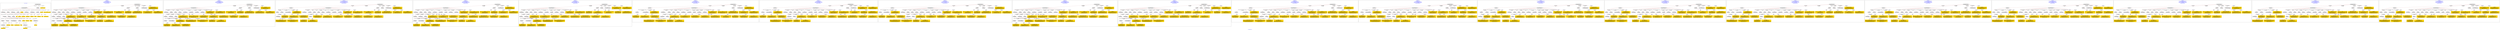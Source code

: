 digraph n0 {
fontcolor="blue"
remincross="true"
label="s28-wildlife-art.csv"
subgraph cluster_0 {
label="1-correct model"
n2[style="filled",color="white",fillcolor="lightgray",label="E12_Production1"];
n3[style="filled",color="white",fillcolor="lightgray",label="E21_Person1"];
n4[style="filled",color="white",fillcolor="lightgray",label="E55_Type2"];
n5[style="filled",color="white",fillcolor="lightgray",label="E53_Place1"];
n6[style="filled",color="white",fillcolor="lightgray",label="E69_Death1"];
n7[style="filled",color="white",fillcolor="lightgray",label="E74_Group1"];
n8[style="filled",color="white",fillcolor="lightgray",label="E82_Actor_Appellation1"];
n9[style="filled",color="white",fillcolor="lightgray",label="E67_Birth1"];
n10[shape="plaintext",style="filled",fillcolor="gold",label="Maker_URI"];
n11[style="filled",color="white",fillcolor="lightgray",label="E22_Man-Made_Object1"];
n12[style="filled",color="white",fillcolor="lightgray",label="E35_Title1"];
n13[style="filled",color="white",fillcolor="lightgray",label="E8_Acquisition1"];
n14[style="filled",color="white",fillcolor="lightgray",label="E55_Type1"];
n15[shape="plaintext",style="filled",fillcolor="gold",label="Description"];
n16[style="filled",color="white",fillcolor="lightgray",label="E54_Dimension1"];
n17[style="filled",color="white",fillcolor="lightgray",label="E40_Legal_Body1"];
n18[style="filled",color="white",fillcolor="lightgray",label="E53_Place2"];
n19[shape="plaintext",style="filled",fillcolor="gold",label="Object_URI"];
n20[style="filled",color="white",fillcolor="lightgray",label="E33_Linguistic_Object2"];
n21[style="filled",color="white",fillcolor="lightgray",label="E55_Type3"];
n22[shape="plaintext",style="filled",fillcolor="gold",label="Collector Information"];
n23[shape="plaintext",style="filled",fillcolor="gold",label="Title"];
n24[shape="plaintext",style="filled",fillcolor="gold",label="Owner"];
n25[style="filled",color="white",fillcolor="lightgray",label="E48_Place_Name1"];
n26[shape="plaintext",style="filled",fillcolor="gold",label="Place Made"];
n27[style="filled",color="white",fillcolor="lightgray",label="E52_Time-Span1"];
n28[shape="plaintext",style="filled",fillcolor="gold",label="Maker Birth Date"];
n29[style="filled",color="white",fillcolor="lightgray",label="E52_Time-Span2"];
n30[shape="plaintext",style="filled",fillcolor="gold",label="Maker Death Date"];
n31[shape="plaintext",style="filled",fillcolor="gold",label="Home Location URI"];
n32[shape="plaintext",style="filled",fillcolor="gold",label="Measurements"];
n33[shape="plaintext",style="filled",fillcolor="gold",label="Category_URI"];
n34[shape="plaintext",style="filled",fillcolor="gold",label="Category"];
n35[shape="plaintext",style="filled",fillcolor="gold",label="Materials_URI"];
n36[shape="plaintext",style="filled",fillcolor="gold",label="Materials"];
n37[shape="plaintext",style="filled",fillcolor="gold",label="Collector_Information_typeURI"];
n38[shape="plaintext",style="filled",fillcolor="gold",label="Nationality_URI"];
n39[shape="plaintext",style="filled",fillcolor="gold",label="Nationality"];
n40[shape="plaintext",style="filled",fillcolor="gold",label="Maker_Appellation_URI"];
n41[shape="plaintext",style="filled",fillcolor="gold",label="Maker"];
n42[shape="plaintext",style="filled",fillcolor="gold",label="Credit Line"];
n43[shape="plaintext",style="filled",fillcolor="gold",label="How Acquired?"];
n44[shape="plaintext",style="filled",fillcolor="gold",label="Acquisition_URI"];
}
subgraph cluster_1 {
label="candidate 0\nlink coherence:0.675\nnode coherence:0.75\nconfidence:0.4009360688178535\nmapping score:0.427123617142183\ncost:138.99908\n-precision:0.55-recall:0.52"
n46[style="filled",color="white",fillcolor="lightgray",label="E12_Production1"];
n47[style="filled",color="white",fillcolor="lightgray",label="E21_Person1"];
n48[style="filled",color="white",fillcolor="lightgray",label="E52_Time-Span2"];
n49[style="filled",color="white",fillcolor="lightgray",label="E55_Type1"];
n50[style="filled",color="white",fillcolor="lightgray",label="E74_Group1"];
n51[style="filled",color="white",fillcolor="lightgray",label="E82_Actor_Appellation1"];
n52[style="filled",color="white",fillcolor="lightgray",label="E22_Man-Made_Object1"];
n53[style="filled",color="white",fillcolor="lightgray",label="E30_Right1"];
n54[style="filled",color="white",fillcolor="lightgray",label="E35_Title1"];
n55[style="filled",color="white",fillcolor="lightgray",label="E38_Image1"];
n56[style="filled",color="white",fillcolor="lightgray",label="E40_Legal_Body1"];
n57[style="filled",color="white",fillcolor="lightgray",label="E54_Dimension1"];
n58[style="filled",color="white",fillcolor="lightgray",label="E78_Collection1"];
n59[style="filled",color="white",fillcolor="lightgray",label="E8_Acquisition1"];
n60[style="filled",color="white",fillcolor="lightgray",label="E33_Linguistic_Object1"];
n61[style="filled",color="white",fillcolor="lightgray",label="E55_Type2"];
n62[style="filled",color="white",fillcolor="lightgray",label="E55_Type3"];
n63[style="filled",color="white",fillcolor="lightgray",label="E33_Linguistic_Object2"];
n64[shape="plaintext",style="filled",fillcolor="gold",label="Owner\n[E30_Right,P3_has_note,0.377]\n[E8_Acquisition,P3_has_note,0.302]\n[E40_Legal_Body,label,0.175]\n[E22_Man-Made_Object,P3_has_note,0.147]"];
n65[shape="plaintext",style="filled",fillcolor="gold",label="How Acquired?\n[E8_Acquisition,P3_has_note,0.458]\n[E30_Right,P3_has_note,0.341]\n[E40_Legal_Body,label,0.111]\n[E22_Man-Made_Object,P3_has_note,0.09]"];
n66[shape="plaintext",style="filled",fillcolor="gold",label="Acquisition_URI\n[E22_Man-Made_Object,classLink,0.605]\n[E78_Collection,classLink,0.178]\n[E38_Image,classLink,0.149]\n[E21_Person,classLink,0.068]"];
n67[shape="plaintext",style="filled",fillcolor="gold",label="Description\n[E22_Man-Made_Object,P3_has_note,0.358]\n[E73_Information_Object,P3_has_note,0.296]\n[E35_Title,label,0.179]\n[E33_Linguistic_Object,P3_has_note,0.167]"];
n68[shape="plaintext",style="filled",fillcolor="gold",label="Maker Birth Date\n[E52_Time-Span,P82_at_some_time_within,0.344]\n[E52_Time-Span,P82b_end_of_the_end,0.274]\n[E52_Time-Span,P82a_begin_of_the_begin,0.233]\n[E12_Production,P3_has_note,0.149]"];
n69[shape="plaintext",style="filled",fillcolor="gold",label="Category_URI\n[E55_Type,classLink,0.542]\n[E74_Group,classLink,0.158]\n[E55_Type,label,0.158]\n[E57_Material,classLink,0.141]"];
n70[shape="plaintext",style="filled",fillcolor="gold",label="Category\n[E55_Type,label,0.436]\n[E55_Type,classLink,0.223]\n[E33_Linguistic_Object,P3_has_note,0.177]\n[E22_Man-Made_Object,P3_has_note,0.165]"];
n71[shape="plaintext",style="filled",fillcolor="gold",label="Place Made\n[E33_Linguistic_Object,P3_has_note,0.366]\n[E12_Production,P3_has_note,0.265]\n[E35_Title,label,0.199]\n[E73_Information_Object,P3_has_note,0.17]"];
n72[shape="plaintext",style="filled",fillcolor="gold",label="Nationality\n[E44_Place_Appellation,label,0.574]\n[E12_Production,P3_has_note,0.252]\n[E33_Linguistic_Object,P3_has_note,0.107]\n[E39_Actor,P3_has_note,0.068]"];
n73[shape="plaintext",style="filled",fillcolor="gold",label="Maker\n[E82_Actor_Appellation,label,0.365]\n[E8_Acquisition,P3_has_note,0.226]\n[E30_Right,P3_has_note,0.207]\n[E33_Linguistic_Object,P3_has_note,0.202]"];
n74[shape="plaintext",style="filled",fillcolor="gold",label="Object_URI\n[E22_Man-Made_Object,classLink,0.658]\n[E78_Collection,classLink,0.154]\n[E38_Image,classLink,0.129]\n[E21_Person,classLink,0.059]"];
n75[shape="plaintext",style="filled",fillcolor="gold",label="Materials\n[E29_Design_or_Procedure,P3_has_note,0.366]\n[E55_Type,label,0.255]\n[E57_Material,label,0.213]\n[E57_Material,classLink,0.167]"];
n76[shape="plaintext",style="filled",fillcolor="gold",label="Collector Information\n[E30_Right,P3_has_note,0.271]\n[E22_Man-Made_Object,P3_has_note,0.26]\n[E8_Acquisition,P3_has_note,0.238]\n[E33_Linguistic_Object,P3_has_note,0.231]"];
n77[shape="plaintext",style="filled",fillcolor="gold",label="Home Location URI\n[E78_Collection,classLink,0.327]\n[E22_Man-Made_Object,classLink,0.276]\n[E38_Image,classLink,0.273]\n[E21_Person,classLink,0.124]"];
n78[shape="plaintext",style="filled",fillcolor="gold",label="Maker_Appellation_URI\n[E82_Actor_Appellation,classLink,0.806]\n[E39_Actor,classLink,0.076]\n[E21_Person,classLink,0.075]\n[E78_Collection,classLink,0.044]"];
n79[shape="plaintext",style="filled",fillcolor="gold",label="Measurements\n[E54_Dimension,P3_has_note,0.55]\n[E22_Man-Made_Object,classLink,0.171]\n[E22_Man-Made_Object,P3_has_note,0.141]\n[E34_Inscription,P3_has_note,0.138]"];
n80[shape="plaintext",style="filled",fillcolor="gold",label="Nationality_URI\n[E74_Group,classLink,0.642]\n[E57_Material,classLink,0.167]\n[E55_Type,classLink,0.165]\n[E55_Type,label,0.026]"];
n81[shape="plaintext",style="filled",fillcolor="gold",label="Title\n[E22_Man-Made_Object,P3_has_note,0.365]\n[E73_Information_Object,P3_has_note,0.286]\n[E33_Linguistic_Object,P3_has_note,0.185]\n[E35_Title,label,0.164]"];
n82[shape="plaintext",style="filled",fillcolor="gold",label="Materials_URI\n[E55_Type,classLink,0.396]\n[E57_Material,classLink,0.358]\n[E74_Group,classLink,0.201]\n[E55_Type,label,0.045]"];
n83[shape="plaintext",style="filled",fillcolor="gold",label="Credit Line\n[E8_Acquisition,P3_has_note,0.364]\n[E30_Right,P3_has_note,0.32]\n[E22_Man-Made_Object,P3_has_note,0.165]\n[E33_Linguistic_Object,P3_has_note,0.151]"];
n84[shape="plaintext",style="filled",fillcolor="gold",label="Maker_URI\n[E39_Actor,classLink,0.304]\n[E21_Person,classLink,0.295]\n[E82_Actor_Appellation,classLink,0.261]\n[E78_Collection,classLink,0.14]"];
n85[shape="plaintext",style="filled",fillcolor="gold",label="Collector_Information_typeURI\n[E55_Type,classLink,0.964]\n[E22_Man-Made_Object,P3_has_note,0.013]\n[E73_Information_Object,P3_has_note,0.012]\n[E33_Linguistic_Object,P3_has_note,0.011]"];
n86[shape="plaintext",style="filled",fillcolor="gold",label="Maker Death Date\n[E52_Time-Span,P82b_end_of_the_end,0.538]\n[E52_Time-Span,P82_at_some_time_within,0.234]\n[E12_Production,P3_has_note,0.154]\n[E35_Title,label,0.074]"];
}
subgraph cluster_2 {
label="candidate 1\nlink coherence:0.675\nnode coherence:0.75\nconfidence:0.39998911570955636\nmapping score:0.42680796610608396\ncost:138.99908\n-precision:0.58-recall:0.55"
n88[style="filled",color="white",fillcolor="lightgray",label="E12_Production1"];
n89[style="filled",color="white",fillcolor="lightgray",label="E21_Person1"];
n90[style="filled",color="white",fillcolor="lightgray",label="E52_Time-Span2"];
n91[style="filled",color="white",fillcolor="lightgray",label="E55_Type1"];
n92[style="filled",color="white",fillcolor="lightgray",label="E74_Group1"];
n93[style="filled",color="white",fillcolor="lightgray",label="E82_Actor_Appellation1"];
n94[style="filled",color="white",fillcolor="lightgray",label="E22_Man-Made_Object1"];
n95[style="filled",color="white",fillcolor="lightgray",label="E30_Right1"];
n96[style="filled",color="white",fillcolor="lightgray",label="E35_Title1"];
n97[style="filled",color="white",fillcolor="lightgray",label="E38_Image1"];
n98[style="filled",color="white",fillcolor="lightgray",label="E40_Legal_Body1"];
n99[style="filled",color="white",fillcolor="lightgray",label="E54_Dimension1"];
n100[style="filled",color="white",fillcolor="lightgray",label="E78_Collection1"];
n101[style="filled",color="white",fillcolor="lightgray",label="E8_Acquisition1"];
n102[style="filled",color="white",fillcolor="lightgray",label="E33_Linguistic_Object1"];
n103[style="filled",color="white",fillcolor="lightgray",label="E55_Type2"];
n104[style="filled",color="white",fillcolor="lightgray",label="E55_Type3"];
n105[style="filled",color="white",fillcolor="lightgray",label="E33_Linguistic_Object2"];
n106[shape="plaintext",style="filled",fillcolor="gold",label="Owner\n[E30_Right,P3_has_note,0.377]\n[E8_Acquisition,P3_has_note,0.302]\n[E40_Legal_Body,label,0.175]\n[E22_Man-Made_Object,P3_has_note,0.147]"];
n107[shape="plaintext",style="filled",fillcolor="gold",label="How Acquired?\n[E8_Acquisition,P3_has_note,0.458]\n[E30_Right,P3_has_note,0.341]\n[E40_Legal_Body,label,0.111]\n[E22_Man-Made_Object,P3_has_note,0.09]"];
n108[shape="plaintext",style="filled",fillcolor="gold",label="Acquisition_URI\n[E22_Man-Made_Object,classLink,0.605]\n[E78_Collection,classLink,0.178]\n[E38_Image,classLink,0.149]\n[E21_Person,classLink,0.068]"];
n109[shape="plaintext",style="filled",fillcolor="gold",label="Title\n[E22_Man-Made_Object,P3_has_note,0.365]\n[E73_Information_Object,P3_has_note,0.286]\n[E33_Linguistic_Object,P3_has_note,0.185]\n[E35_Title,label,0.164]"];
n110[shape="plaintext",style="filled",fillcolor="gold",label="Maker Birth Date\n[E52_Time-Span,P82_at_some_time_within,0.344]\n[E52_Time-Span,P82b_end_of_the_end,0.274]\n[E52_Time-Span,P82a_begin_of_the_begin,0.233]\n[E12_Production,P3_has_note,0.149]"];
n111[shape="plaintext",style="filled",fillcolor="gold",label="Category_URI\n[E55_Type,classLink,0.542]\n[E74_Group,classLink,0.158]\n[E55_Type,label,0.158]\n[E57_Material,classLink,0.141]"];
n112[shape="plaintext",style="filled",fillcolor="gold",label="Category\n[E55_Type,label,0.436]\n[E55_Type,classLink,0.223]\n[E33_Linguistic_Object,P3_has_note,0.177]\n[E22_Man-Made_Object,P3_has_note,0.165]"];
n113[shape="plaintext",style="filled",fillcolor="gold",label="Collector Information\n[E30_Right,P3_has_note,0.271]\n[E22_Man-Made_Object,P3_has_note,0.26]\n[E8_Acquisition,P3_has_note,0.238]\n[E33_Linguistic_Object,P3_has_note,0.231]"];
n114[shape="plaintext",style="filled",fillcolor="gold",label="Nationality\n[E44_Place_Appellation,label,0.574]\n[E12_Production,P3_has_note,0.252]\n[E33_Linguistic_Object,P3_has_note,0.107]\n[E39_Actor,P3_has_note,0.068]"];
n115[shape="plaintext",style="filled",fillcolor="gold",label="Maker\n[E82_Actor_Appellation,label,0.365]\n[E8_Acquisition,P3_has_note,0.226]\n[E30_Right,P3_has_note,0.207]\n[E33_Linguistic_Object,P3_has_note,0.202]"];
n116[shape="plaintext",style="filled",fillcolor="gold",label="Object_URI\n[E22_Man-Made_Object,classLink,0.658]\n[E78_Collection,classLink,0.154]\n[E38_Image,classLink,0.129]\n[E21_Person,classLink,0.059]"];
n117[shape="plaintext",style="filled",fillcolor="gold",label="Materials\n[E29_Design_or_Procedure,P3_has_note,0.366]\n[E55_Type,label,0.255]\n[E57_Material,label,0.213]\n[E57_Material,classLink,0.167]"];
n118[shape="plaintext",style="filled",fillcolor="gold",label="Place Made\n[E33_Linguistic_Object,P3_has_note,0.366]\n[E12_Production,P3_has_note,0.265]\n[E35_Title,label,0.199]\n[E73_Information_Object,P3_has_note,0.17]"];
n119[shape="plaintext",style="filled",fillcolor="gold",label="Home Location URI\n[E78_Collection,classLink,0.327]\n[E22_Man-Made_Object,classLink,0.276]\n[E38_Image,classLink,0.273]\n[E21_Person,classLink,0.124]"];
n120[shape="plaintext",style="filled",fillcolor="gold",label="Maker_Appellation_URI\n[E82_Actor_Appellation,classLink,0.806]\n[E39_Actor,classLink,0.076]\n[E21_Person,classLink,0.075]\n[E78_Collection,classLink,0.044]"];
n121[shape="plaintext",style="filled",fillcolor="gold",label="Measurements\n[E54_Dimension,P3_has_note,0.55]\n[E22_Man-Made_Object,classLink,0.171]\n[E22_Man-Made_Object,P3_has_note,0.141]\n[E34_Inscription,P3_has_note,0.138]"];
n122[shape="plaintext",style="filled",fillcolor="gold",label="Nationality_URI\n[E74_Group,classLink,0.642]\n[E57_Material,classLink,0.167]\n[E55_Type,classLink,0.165]\n[E55_Type,label,0.026]"];
n123[shape="plaintext",style="filled",fillcolor="gold",label="Description\n[E22_Man-Made_Object,P3_has_note,0.358]\n[E73_Information_Object,P3_has_note,0.296]\n[E35_Title,label,0.179]\n[E33_Linguistic_Object,P3_has_note,0.167]"];
n124[shape="plaintext",style="filled",fillcolor="gold",label="Materials_URI\n[E55_Type,classLink,0.396]\n[E57_Material,classLink,0.358]\n[E74_Group,classLink,0.201]\n[E55_Type,label,0.045]"];
n125[shape="plaintext",style="filled",fillcolor="gold",label="Credit Line\n[E8_Acquisition,P3_has_note,0.364]\n[E30_Right,P3_has_note,0.32]\n[E22_Man-Made_Object,P3_has_note,0.165]\n[E33_Linguistic_Object,P3_has_note,0.151]"];
n126[shape="plaintext",style="filled",fillcolor="gold",label="Maker_URI\n[E39_Actor,classLink,0.304]\n[E21_Person,classLink,0.295]\n[E82_Actor_Appellation,classLink,0.261]\n[E78_Collection,classLink,0.14]"];
n127[shape="plaintext",style="filled",fillcolor="gold",label="Collector_Information_typeURI\n[E55_Type,classLink,0.964]\n[E22_Man-Made_Object,P3_has_note,0.013]\n[E73_Information_Object,P3_has_note,0.012]\n[E33_Linguistic_Object,P3_has_note,0.011]"];
n128[shape="plaintext",style="filled",fillcolor="gold",label="Maker Death Date\n[E52_Time-Span,P82b_end_of_the_end,0.538]\n[E52_Time-Span,P82_at_some_time_within,0.234]\n[E12_Production,P3_has_note,0.154]\n[E35_Title,label,0.074]"];
}
subgraph cluster_3 {
label="candidate 10\nlink coherence:0.6585365853658537\nnode coherence:0.75\nconfidence:0.39612883766553664\nmapping score:0.42552120675807736\ncost:337.99918\n-precision:0.59-recall:0.57"
n130[style="filled",color="white",fillcolor="lightgray",label="E12_Production1"];
n131[style="filled",color="white",fillcolor="lightgray",label="E55_Type1"];
n132[style="filled",color="white",fillcolor="lightgray",label="E21_Person1"];
n133[style="filled",color="white",fillcolor="lightgray",label="E67_Birth1"];
n134[style="filled",color="white",fillcolor="lightgray",label="E74_Group1"];
n135[style="filled",color="white",fillcolor="lightgray",label="E82_Actor_Appellation1"];
n136[style="filled",color="white",fillcolor="lightgray",label="E22_Man-Made_Object1"];
n137[style="filled",color="white",fillcolor="lightgray",label="E21_Person2"];
n138[style="filled",color="white",fillcolor="lightgray",label="E30_Right1"];
n139[style="filled",color="white",fillcolor="lightgray",label="E35_Title1"];
n140[style="filled",color="white",fillcolor="lightgray",label="E38_Image1"];
n141[style="filled",color="white",fillcolor="lightgray",label="E40_Legal_Body1"];
n142[style="filled",color="white",fillcolor="lightgray",label="E54_Dimension1"];
n143[style="filled",color="white",fillcolor="lightgray",label="E8_Acquisition1"];
n144[style="filled",color="white",fillcolor="lightgray",label="E33_Linguistic_Object1"];
n145[style="filled",color="white",fillcolor="lightgray",label="E55_Type2"];
n146[style="filled",color="white",fillcolor="lightgray",label="E55_Type3"];
n147[style="filled",color="white",fillcolor="lightgray",label="E52_Time-Span1"];
n148[style="filled",color="white",fillcolor="lightgray",label="E33_Linguistic_Object2"];
n149[shape="plaintext",style="filled",fillcolor="gold",label="Maker Birth Date\n[E52_Time-Span,P82_at_some_time_within,0.344]\n[E52_Time-Span,P82b_end_of_the_end,0.274]\n[E52_Time-Span,P82a_begin_of_the_begin,0.233]\n[E12_Production,P3_has_note,0.149]"];
n150[shape="plaintext",style="filled",fillcolor="gold",label="Owner\n[E30_Right,P3_has_note,0.377]\n[E8_Acquisition,P3_has_note,0.302]\n[E40_Legal_Body,label,0.175]\n[E22_Man-Made_Object,P3_has_note,0.147]"];
n151[shape="plaintext",style="filled",fillcolor="gold",label="How Acquired?\n[E8_Acquisition,P3_has_note,0.458]\n[E30_Right,P3_has_note,0.341]\n[E40_Legal_Body,label,0.111]\n[E22_Man-Made_Object,P3_has_note,0.09]"];
n152[shape="plaintext",style="filled",fillcolor="gold",label="Description\n[E22_Man-Made_Object,P3_has_note,0.358]\n[E73_Information_Object,P3_has_note,0.296]\n[E35_Title,label,0.179]\n[E33_Linguistic_Object,P3_has_note,0.167]"];
n153[shape="plaintext",style="filled",fillcolor="gold",label="Category_URI\n[E55_Type,classLink,0.542]\n[E74_Group,classLink,0.158]\n[E55_Type,label,0.158]\n[E57_Material,classLink,0.141]"];
n154[shape="plaintext",style="filled",fillcolor="gold",label="Category\n[E55_Type,label,0.436]\n[E55_Type,classLink,0.223]\n[E33_Linguistic_Object,P3_has_note,0.177]\n[E22_Man-Made_Object,P3_has_note,0.165]"];
n155[shape="plaintext",style="filled",fillcolor="gold",label="Place Made\n[E33_Linguistic_Object,P3_has_note,0.366]\n[E12_Production,P3_has_note,0.265]\n[E35_Title,label,0.199]\n[E73_Information_Object,P3_has_note,0.17]"];
n156[shape="plaintext",style="filled",fillcolor="gold",label="Nationality\n[E44_Place_Appellation,label,0.574]\n[E12_Production,P3_has_note,0.252]\n[E33_Linguistic_Object,P3_has_note,0.107]\n[E39_Actor,P3_has_note,0.068]"];
n157[shape="plaintext",style="filled",fillcolor="gold",label="Maker\n[E82_Actor_Appellation,label,0.365]\n[E8_Acquisition,P3_has_note,0.226]\n[E30_Right,P3_has_note,0.207]\n[E33_Linguistic_Object,P3_has_note,0.202]"];
n158[shape="plaintext",style="filled",fillcolor="gold",label="Object_URI\n[E22_Man-Made_Object,classLink,0.658]\n[E78_Collection,classLink,0.154]\n[E38_Image,classLink,0.129]\n[E21_Person,classLink,0.059]"];
n159[shape="plaintext",style="filled",fillcolor="gold",label="Materials\n[E29_Design_or_Procedure,P3_has_note,0.366]\n[E55_Type,label,0.255]\n[E57_Material,label,0.213]\n[E57_Material,classLink,0.167]"];
n160[shape="plaintext",style="filled",fillcolor="gold",label="Collector Information\n[E30_Right,P3_has_note,0.271]\n[E22_Man-Made_Object,P3_has_note,0.26]\n[E8_Acquisition,P3_has_note,0.238]\n[E33_Linguistic_Object,P3_has_note,0.231]"];
n161[shape="plaintext",style="filled",fillcolor="gold",label="Acquisition_URI\n[E22_Man-Made_Object,classLink,0.605]\n[E78_Collection,classLink,0.178]\n[E38_Image,classLink,0.149]\n[E21_Person,classLink,0.068]"];
n162[shape="plaintext",style="filled",fillcolor="gold",label="Home Location URI\n[E78_Collection,classLink,0.327]\n[E22_Man-Made_Object,classLink,0.276]\n[E38_Image,classLink,0.273]\n[E21_Person,classLink,0.124]"];
n163[shape="plaintext",style="filled",fillcolor="gold",label="Maker_Appellation_URI\n[E82_Actor_Appellation,classLink,0.806]\n[E39_Actor,classLink,0.076]\n[E21_Person,classLink,0.075]\n[E78_Collection,classLink,0.044]"];
n164[shape="plaintext",style="filled",fillcolor="gold",label="Maker Death Date\n[E52_Time-Span,P82b_end_of_the_end,0.538]\n[E52_Time-Span,P82_at_some_time_within,0.234]\n[E12_Production,P3_has_note,0.154]\n[E35_Title,label,0.074]"];
n165[shape="plaintext",style="filled",fillcolor="gold",label="Measurements\n[E54_Dimension,P3_has_note,0.55]\n[E22_Man-Made_Object,classLink,0.171]\n[E22_Man-Made_Object,P3_has_note,0.141]\n[E34_Inscription,P3_has_note,0.138]"];
n166[shape="plaintext",style="filled",fillcolor="gold",label="Nationality_URI\n[E74_Group,classLink,0.642]\n[E57_Material,classLink,0.167]\n[E55_Type,classLink,0.165]\n[E55_Type,label,0.026]"];
n167[shape="plaintext",style="filled",fillcolor="gold",label="Title\n[E22_Man-Made_Object,P3_has_note,0.365]\n[E73_Information_Object,P3_has_note,0.286]\n[E33_Linguistic_Object,P3_has_note,0.185]\n[E35_Title,label,0.164]"];
n168[shape="plaintext",style="filled",fillcolor="gold",label="Materials_URI\n[E55_Type,classLink,0.396]\n[E57_Material,classLink,0.358]\n[E74_Group,classLink,0.201]\n[E55_Type,label,0.045]"];
n169[shape="plaintext",style="filled",fillcolor="gold",label="Credit Line\n[E8_Acquisition,P3_has_note,0.364]\n[E30_Right,P3_has_note,0.32]\n[E22_Man-Made_Object,P3_has_note,0.165]\n[E33_Linguistic_Object,P3_has_note,0.151]"];
n170[shape="plaintext",style="filled",fillcolor="gold",label="Maker_URI\n[E39_Actor,classLink,0.304]\n[E21_Person,classLink,0.295]\n[E82_Actor_Appellation,classLink,0.261]\n[E78_Collection,classLink,0.14]"];
n171[shape="plaintext",style="filled",fillcolor="gold",label="Collector_Information_typeURI\n[E55_Type,classLink,0.964]\n[E22_Man-Made_Object,P3_has_note,0.013]\n[E73_Information_Object,P3_has_note,0.012]\n[E33_Linguistic_Object,P3_has_note,0.011]"];
}
subgraph cluster_4 {
label="candidate 11\nlink coherence:0.65\nnode coherence:0.75\nconfidence:0.4009360688178535\nmapping score:0.427123617142183\ncost:138.99909\n-precision:0.52-recall:0.5"
n173[style="filled",color="white",fillcolor="lightgray",label="E12_Production1"];
n174[style="filled",color="white",fillcolor="lightgray",label="E21_Person1"];
n175[style="filled",color="white",fillcolor="lightgray",label="E52_Time-Span2"];
n176[style="filled",color="white",fillcolor="lightgray",label="E55_Type1"];
n177[style="filled",color="white",fillcolor="lightgray",label="E74_Group1"];
n178[style="filled",color="white",fillcolor="lightgray",label="E82_Actor_Appellation1"];
n179[style="filled",color="white",fillcolor="lightgray",label="E22_Man-Made_Object1"];
n180[style="filled",color="white",fillcolor="lightgray",label="E30_Right1"];
n181[style="filled",color="white",fillcolor="lightgray",label="E35_Title1"];
n182[style="filled",color="white",fillcolor="lightgray",label="E38_Image1"];
n183[style="filled",color="white",fillcolor="lightgray",label="E40_Legal_Body1"];
n184[style="filled",color="white",fillcolor="lightgray",label="E54_Dimension1"];
n185[style="filled",color="white",fillcolor="lightgray",label="E55_Type3"];
n186[style="filled",color="white",fillcolor="lightgray",label="E78_Collection1"];
n187[style="filled",color="white",fillcolor="lightgray",label="E8_Acquisition1"];
n188[style="filled",color="white",fillcolor="lightgray",label="E33_Linguistic_Object1"];
n189[style="filled",color="white",fillcolor="lightgray",label="E55_Type2"];
n190[style="filled",color="white",fillcolor="lightgray",label="E33_Linguistic_Object2"];
n191[shape="plaintext",style="filled",fillcolor="gold",label="Owner\n[E30_Right,P3_has_note,0.377]\n[E8_Acquisition,P3_has_note,0.302]\n[E40_Legal_Body,label,0.175]\n[E22_Man-Made_Object,P3_has_note,0.147]"];
n192[shape="plaintext",style="filled",fillcolor="gold",label="How Acquired?\n[E8_Acquisition,P3_has_note,0.458]\n[E30_Right,P3_has_note,0.341]\n[E40_Legal_Body,label,0.111]\n[E22_Man-Made_Object,P3_has_note,0.09]"];
n193[shape="plaintext",style="filled",fillcolor="gold",label="Acquisition_URI\n[E22_Man-Made_Object,classLink,0.605]\n[E78_Collection,classLink,0.178]\n[E38_Image,classLink,0.149]\n[E21_Person,classLink,0.068]"];
n194[shape="plaintext",style="filled",fillcolor="gold",label="Description\n[E22_Man-Made_Object,P3_has_note,0.358]\n[E73_Information_Object,P3_has_note,0.296]\n[E35_Title,label,0.179]\n[E33_Linguistic_Object,P3_has_note,0.167]"];
n195[shape="plaintext",style="filled",fillcolor="gold",label="Maker Birth Date\n[E52_Time-Span,P82_at_some_time_within,0.344]\n[E52_Time-Span,P82b_end_of_the_end,0.274]\n[E52_Time-Span,P82a_begin_of_the_begin,0.233]\n[E12_Production,P3_has_note,0.149]"];
n196[shape="plaintext",style="filled",fillcolor="gold",label="Category_URI\n[E55_Type,classLink,0.542]\n[E74_Group,classLink,0.158]\n[E55_Type,label,0.158]\n[E57_Material,classLink,0.141]"];
n197[shape="plaintext",style="filled",fillcolor="gold",label="Category\n[E55_Type,label,0.436]\n[E55_Type,classLink,0.223]\n[E33_Linguistic_Object,P3_has_note,0.177]\n[E22_Man-Made_Object,P3_has_note,0.165]"];
n198[shape="plaintext",style="filled",fillcolor="gold",label="Place Made\n[E33_Linguistic_Object,P3_has_note,0.366]\n[E12_Production,P3_has_note,0.265]\n[E35_Title,label,0.199]\n[E73_Information_Object,P3_has_note,0.17]"];
n199[shape="plaintext",style="filled",fillcolor="gold",label="Nationality\n[E44_Place_Appellation,label,0.574]\n[E12_Production,P3_has_note,0.252]\n[E33_Linguistic_Object,P3_has_note,0.107]\n[E39_Actor,P3_has_note,0.068]"];
n200[shape="plaintext",style="filled",fillcolor="gold",label="Maker\n[E82_Actor_Appellation,label,0.365]\n[E8_Acquisition,P3_has_note,0.226]\n[E30_Right,P3_has_note,0.207]\n[E33_Linguistic_Object,P3_has_note,0.202]"];
n201[shape="plaintext",style="filled",fillcolor="gold",label="Object_URI\n[E22_Man-Made_Object,classLink,0.658]\n[E78_Collection,classLink,0.154]\n[E38_Image,classLink,0.129]\n[E21_Person,classLink,0.059]"];
n202[shape="plaintext",style="filled",fillcolor="gold",label="Materials\n[E29_Design_or_Procedure,P3_has_note,0.366]\n[E55_Type,label,0.255]\n[E57_Material,label,0.213]\n[E57_Material,classLink,0.167]"];
n203[shape="plaintext",style="filled",fillcolor="gold",label="Collector Information\n[E30_Right,P3_has_note,0.271]\n[E22_Man-Made_Object,P3_has_note,0.26]\n[E8_Acquisition,P3_has_note,0.238]\n[E33_Linguistic_Object,P3_has_note,0.231]"];
n204[shape="plaintext",style="filled",fillcolor="gold",label="Home Location URI\n[E78_Collection,classLink,0.327]\n[E22_Man-Made_Object,classLink,0.276]\n[E38_Image,classLink,0.273]\n[E21_Person,classLink,0.124]"];
n205[shape="plaintext",style="filled",fillcolor="gold",label="Maker_Appellation_URI\n[E82_Actor_Appellation,classLink,0.806]\n[E39_Actor,classLink,0.076]\n[E21_Person,classLink,0.075]\n[E78_Collection,classLink,0.044]"];
n206[shape="plaintext",style="filled",fillcolor="gold",label="Measurements\n[E54_Dimension,P3_has_note,0.55]\n[E22_Man-Made_Object,classLink,0.171]\n[E22_Man-Made_Object,P3_has_note,0.141]\n[E34_Inscription,P3_has_note,0.138]"];
n207[shape="plaintext",style="filled",fillcolor="gold",label="Nationality_URI\n[E74_Group,classLink,0.642]\n[E57_Material,classLink,0.167]\n[E55_Type,classLink,0.165]\n[E55_Type,label,0.026]"];
n208[shape="plaintext",style="filled",fillcolor="gold",label="Title\n[E22_Man-Made_Object,P3_has_note,0.365]\n[E73_Information_Object,P3_has_note,0.286]\n[E33_Linguistic_Object,P3_has_note,0.185]\n[E35_Title,label,0.164]"];
n209[shape="plaintext",style="filled",fillcolor="gold",label="Materials_URI\n[E55_Type,classLink,0.396]\n[E57_Material,classLink,0.358]\n[E74_Group,classLink,0.201]\n[E55_Type,label,0.045]"];
n210[shape="plaintext",style="filled",fillcolor="gold",label="Credit Line\n[E8_Acquisition,P3_has_note,0.364]\n[E30_Right,P3_has_note,0.32]\n[E22_Man-Made_Object,P3_has_note,0.165]\n[E33_Linguistic_Object,P3_has_note,0.151]"];
n211[shape="plaintext",style="filled",fillcolor="gold",label="Maker_URI\n[E39_Actor,classLink,0.304]\n[E21_Person,classLink,0.295]\n[E82_Actor_Appellation,classLink,0.261]\n[E78_Collection,classLink,0.14]"];
n212[shape="plaintext",style="filled",fillcolor="gold",label="Collector_Information_typeURI\n[E55_Type,classLink,0.964]\n[E22_Man-Made_Object,P3_has_note,0.013]\n[E73_Information_Object,P3_has_note,0.012]\n[E33_Linguistic_Object,P3_has_note,0.011]"];
n213[shape="plaintext",style="filled",fillcolor="gold",label="Maker Death Date\n[E52_Time-Span,P82b_end_of_the_end,0.538]\n[E52_Time-Span,P82_at_some_time_within,0.234]\n[E12_Production,P3_has_note,0.154]\n[E35_Title,label,0.074]"];
}
subgraph cluster_5 {
label="candidate 12\nlink coherence:0.65\nnode coherence:0.75\nconfidence:0.4009360688178535\nmapping score:0.427123617142183\ncost:138.99915\n-precision:0.5-recall:0.48"
n215[style="filled",color="white",fillcolor="lightgray",label="E12_Production1"];
n216[style="filled",color="white",fillcolor="lightgray",label="E21_Person1"];
n217[style="filled",color="white",fillcolor="lightgray",label="E52_Time-Span2"];
n218[style="filled",color="white",fillcolor="lightgray",label="E74_Group1"];
n219[style="filled",color="white",fillcolor="lightgray",label="E82_Actor_Appellation1"];
n220[style="filled",color="white",fillcolor="lightgray",label="E22_Man-Made_Object1"];
n221[style="filled",color="white",fillcolor="lightgray",label="E30_Right1"];
n222[style="filled",color="white",fillcolor="lightgray",label="E35_Title1"];
n223[style="filled",color="white",fillcolor="lightgray",label="E38_Image1"];
n224[style="filled",color="white",fillcolor="lightgray",label="E40_Legal_Body1"];
n225[style="filled",color="white",fillcolor="lightgray",label="E54_Dimension1"];
n226[style="filled",color="white",fillcolor="lightgray",label="E55_Type3"];
n227[style="filled",color="white",fillcolor="lightgray",label="E78_Collection1"];
n228[style="filled",color="white",fillcolor="lightgray",label="E8_Acquisition1"];
n229[style="filled",color="white",fillcolor="lightgray",label="E33_Linguistic_Object2"];
n230[style="filled",color="white",fillcolor="lightgray",label="E55_Type1"];
n231[style="filled",color="white",fillcolor="lightgray",label="E55_Type2"];
n232[style="filled",color="white",fillcolor="lightgray",label="E33_Linguistic_Object1"];
n233[shape="plaintext",style="filled",fillcolor="gold",label="Owner\n[E30_Right,P3_has_note,0.377]\n[E8_Acquisition,P3_has_note,0.302]\n[E40_Legal_Body,label,0.175]\n[E22_Man-Made_Object,P3_has_note,0.147]"];
n234[shape="plaintext",style="filled",fillcolor="gold",label="How Acquired?\n[E8_Acquisition,P3_has_note,0.458]\n[E30_Right,P3_has_note,0.341]\n[E40_Legal_Body,label,0.111]\n[E22_Man-Made_Object,P3_has_note,0.09]"];
n235[shape="plaintext",style="filled",fillcolor="gold",label="Acquisition_URI\n[E22_Man-Made_Object,classLink,0.605]\n[E78_Collection,classLink,0.178]\n[E38_Image,classLink,0.149]\n[E21_Person,classLink,0.068]"];
n236[shape="plaintext",style="filled",fillcolor="gold",label="Description\n[E22_Man-Made_Object,P3_has_note,0.358]\n[E73_Information_Object,P3_has_note,0.296]\n[E35_Title,label,0.179]\n[E33_Linguistic_Object,P3_has_note,0.167]"];
n237[shape="plaintext",style="filled",fillcolor="gold",label="Maker Birth Date\n[E52_Time-Span,P82_at_some_time_within,0.344]\n[E52_Time-Span,P82b_end_of_the_end,0.274]\n[E52_Time-Span,P82a_begin_of_the_begin,0.233]\n[E12_Production,P3_has_note,0.149]"];
n238[shape="plaintext",style="filled",fillcolor="gold",label="Category_URI\n[E55_Type,classLink,0.542]\n[E74_Group,classLink,0.158]\n[E55_Type,label,0.158]\n[E57_Material,classLink,0.141]"];
n239[shape="plaintext",style="filled",fillcolor="gold",label="Category\n[E55_Type,label,0.436]\n[E55_Type,classLink,0.223]\n[E33_Linguistic_Object,P3_has_note,0.177]\n[E22_Man-Made_Object,P3_has_note,0.165]"];
n240[shape="plaintext",style="filled",fillcolor="gold",label="Place Made\n[E33_Linguistic_Object,P3_has_note,0.366]\n[E12_Production,P3_has_note,0.265]\n[E35_Title,label,0.199]\n[E73_Information_Object,P3_has_note,0.17]"];
n241[shape="plaintext",style="filled",fillcolor="gold",label="Nationality\n[E44_Place_Appellation,label,0.574]\n[E12_Production,P3_has_note,0.252]\n[E33_Linguistic_Object,P3_has_note,0.107]\n[E39_Actor,P3_has_note,0.068]"];
n242[shape="plaintext",style="filled",fillcolor="gold",label="Maker\n[E82_Actor_Appellation,label,0.365]\n[E8_Acquisition,P3_has_note,0.226]\n[E30_Right,P3_has_note,0.207]\n[E33_Linguistic_Object,P3_has_note,0.202]"];
n243[shape="plaintext",style="filled",fillcolor="gold",label="Object_URI\n[E22_Man-Made_Object,classLink,0.658]\n[E78_Collection,classLink,0.154]\n[E38_Image,classLink,0.129]\n[E21_Person,classLink,0.059]"];
n244[shape="plaintext",style="filled",fillcolor="gold",label="Materials\n[E29_Design_or_Procedure,P3_has_note,0.366]\n[E55_Type,label,0.255]\n[E57_Material,label,0.213]\n[E57_Material,classLink,0.167]"];
n245[shape="plaintext",style="filled",fillcolor="gold",label="Collector Information\n[E30_Right,P3_has_note,0.271]\n[E22_Man-Made_Object,P3_has_note,0.26]\n[E8_Acquisition,P3_has_note,0.238]\n[E33_Linguistic_Object,P3_has_note,0.231]"];
n246[shape="plaintext",style="filled",fillcolor="gold",label="Home Location URI\n[E78_Collection,classLink,0.327]\n[E22_Man-Made_Object,classLink,0.276]\n[E38_Image,classLink,0.273]\n[E21_Person,classLink,0.124]"];
n247[shape="plaintext",style="filled",fillcolor="gold",label="Maker_Appellation_URI\n[E82_Actor_Appellation,classLink,0.806]\n[E39_Actor,classLink,0.076]\n[E21_Person,classLink,0.075]\n[E78_Collection,classLink,0.044]"];
n248[shape="plaintext",style="filled",fillcolor="gold",label="Measurements\n[E54_Dimension,P3_has_note,0.55]\n[E22_Man-Made_Object,classLink,0.171]\n[E22_Man-Made_Object,P3_has_note,0.141]\n[E34_Inscription,P3_has_note,0.138]"];
n249[shape="plaintext",style="filled",fillcolor="gold",label="Nationality_URI\n[E74_Group,classLink,0.642]\n[E57_Material,classLink,0.167]\n[E55_Type,classLink,0.165]\n[E55_Type,label,0.026]"];
n250[shape="plaintext",style="filled",fillcolor="gold",label="Title\n[E22_Man-Made_Object,P3_has_note,0.365]\n[E73_Information_Object,P3_has_note,0.286]\n[E33_Linguistic_Object,P3_has_note,0.185]\n[E35_Title,label,0.164]"];
n251[shape="plaintext",style="filled",fillcolor="gold",label="Materials_URI\n[E55_Type,classLink,0.396]\n[E57_Material,classLink,0.358]\n[E74_Group,classLink,0.201]\n[E55_Type,label,0.045]"];
n252[shape="plaintext",style="filled",fillcolor="gold",label="Credit Line\n[E8_Acquisition,P3_has_note,0.364]\n[E30_Right,P3_has_note,0.32]\n[E22_Man-Made_Object,P3_has_note,0.165]\n[E33_Linguistic_Object,P3_has_note,0.151]"];
n253[shape="plaintext",style="filled",fillcolor="gold",label="Maker_URI\n[E39_Actor,classLink,0.304]\n[E21_Person,classLink,0.295]\n[E82_Actor_Appellation,classLink,0.261]\n[E78_Collection,classLink,0.14]"];
n254[shape="plaintext",style="filled",fillcolor="gold",label="Collector_Information_typeURI\n[E55_Type,classLink,0.964]\n[E22_Man-Made_Object,P3_has_note,0.013]\n[E73_Information_Object,P3_has_note,0.012]\n[E33_Linguistic_Object,P3_has_note,0.011]"];
n255[shape="plaintext",style="filled",fillcolor="gold",label="Maker Death Date\n[E52_Time-Span,P82b_end_of_the_end,0.538]\n[E52_Time-Span,P82_at_some_time_within,0.234]\n[E12_Production,P3_has_note,0.154]\n[E35_Title,label,0.074]"];
}
subgraph cluster_6 {
label="candidate 13\nlink coherence:0.65\nnode coherence:0.75\nconfidence:0.4009360688178535\nmapping score:0.427123617142183\ncost:138.99916\n-precision:0.55-recall:0.52"
n257[style="filled",color="white",fillcolor="lightgray",label="E12_Production1"];
n258[style="filled",color="white",fillcolor="lightgray",label="E52_Time-Span2"];
n259[style="filled",color="white",fillcolor="lightgray",label="E55_Type1"];
n260[style="filled",color="white",fillcolor="lightgray",label="E21_Person1"];
n261[style="filled",color="white",fillcolor="lightgray",label="E74_Group1"];
n262[style="filled",color="white",fillcolor="lightgray",label="E82_Actor_Appellation1"];
n263[style="filled",color="white",fillcolor="lightgray",label="E22_Man-Made_Object1"];
n264[style="filled",color="white",fillcolor="lightgray",label="E30_Right1"];
n265[style="filled",color="white",fillcolor="lightgray",label="E35_Title1"];
n266[style="filled",color="white",fillcolor="lightgray",label="E38_Image1"];
n267[style="filled",color="white",fillcolor="lightgray",label="E40_Legal_Body1"];
n268[style="filled",color="white",fillcolor="lightgray",label="E54_Dimension1"];
n269[style="filled",color="white",fillcolor="lightgray",label="E55_Type2"];
n270[style="filled",color="white",fillcolor="lightgray",label="E78_Collection1"];
n271[style="filled",color="white",fillcolor="lightgray",label="E8_Acquisition1"];
n272[style="filled",color="white",fillcolor="lightgray",label="E33_Linguistic_Object1"];
n273[style="filled",color="white",fillcolor="lightgray",label="E55_Type3"];
n274[style="filled",color="white",fillcolor="lightgray",label="E33_Linguistic_Object2"];
n275[shape="plaintext",style="filled",fillcolor="gold",label="Owner\n[E30_Right,P3_has_note,0.377]\n[E8_Acquisition,P3_has_note,0.302]\n[E40_Legal_Body,label,0.175]\n[E22_Man-Made_Object,P3_has_note,0.147]"];
n276[shape="plaintext",style="filled",fillcolor="gold",label="How Acquired?\n[E8_Acquisition,P3_has_note,0.458]\n[E30_Right,P3_has_note,0.341]\n[E40_Legal_Body,label,0.111]\n[E22_Man-Made_Object,P3_has_note,0.09]"];
n277[shape="plaintext",style="filled",fillcolor="gold",label="Acquisition_URI\n[E22_Man-Made_Object,classLink,0.605]\n[E78_Collection,classLink,0.178]\n[E38_Image,classLink,0.149]\n[E21_Person,classLink,0.068]"];
n278[shape="plaintext",style="filled",fillcolor="gold",label="Description\n[E22_Man-Made_Object,P3_has_note,0.358]\n[E73_Information_Object,P3_has_note,0.296]\n[E35_Title,label,0.179]\n[E33_Linguistic_Object,P3_has_note,0.167]"];
n279[shape="plaintext",style="filled",fillcolor="gold",label="Maker Birth Date\n[E52_Time-Span,P82_at_some_time_within,0.344]\n[E52_Time-Span,P82b_end_of_the_end,0.274]\n[E52_Time-Span,P82a_begin_of_the_begin,0.233]\n[E12_Production,P3_has_note,0.149]"];
n280[shape="plaintext",style="filled",fillcolor="gold",label="Category_URI\n[E55_Type,classLink,0.542]\n[E74_Group,classLink,0.158]\n[E55_Type,label,0.158]\n[E57_Material,classLink,0.141]"];
n281[shape="plaintext",style="filled",fillcolor="gold",label="Category\n[E55_Type,label,0.436]\n[E55_Type,classLink,0.223]\n[E33_Linguistic_Object,P3_has_note,0.177]\n[E22_Man-Made_Object,P3_has_note,0.165]"];
n282[shape="plaintext",style="filled",fillcolor="gold",label="Place Made\n[E33_Linguistic_Object,P3_has_note,0.366]\n[E12_Production,P3_has_note,0.265]\n[E35_Title,label,0.199]\n[E73_Information_Object,P3_has_note,0.17]"];
n283[shape="plaintext",style="filled",fillcolor="gold",label="Nationality\n[E44_Place_Appellation,label,0.574]\n[E12_Production,P3_has_note,0.252]\n[E33_Linguistic_Object,P3_has_note,0.107]\n[E39_Actor,P3_has_note,0.068]"];
n284[shape="plaintext",style="filled",fillcolor="gold",label="Maker\n[E82_Actor_Appellation,label,0.365]\n[E8_Acquisition,P3_has_note,0.226]\n[E30_Right,P3_has_note,0.207]\n[E33_Linguistic_Object,P3_has_note,0.202]"];
n285[shape="plaintext",style="filled",fillcolor="gold",label="Object_URI\n[E22_Man-Made_Object,classLink,0.658]\n[E78_Collection,classLink,0.154]\n[E38_Image,classLink,0.129]\n[E21_Person,classLink,0.059]"];
n286[shape="plaintext",style="filled",fillcolor="gold",label="Materials\n[E29_Design_or_Procedure,P3_has_note,0.366]\n[E55_Type,label,0.255]\n[E57_Material,label,0.213]\n[E57_Material,classLink,0.167]"];
n287[shape="plaintext",style="filled",fillcolor="gold",label="Collector Information\n[E30_Right,P3_has_note,0.271]\n[E22_Man-Made_Object,P3_has_note,0.26]\n[E8_Acquisition,P3_has_note,0.238]\n[E33_Linguistic_Object,P3_has_note,0.231]"];
n288[shape="plaintext",style="filled",fillcolor="gold",label="Home Location URI\n[E78_Collection,classLink,0.327]\n[E22_Man-Made_Object,classLink,0.276]\n[E38_Image,classLink,0.273]\n[E21_Person,classLink,0.124]"];
n289[shape="plaintext",style="filled",fillcolor="gold",label="Maker_Appellation_URI\n[E82_Actor_Appellation,classLink,0.806]\n[E39_Actor,classLink,0.076]\n[E21_Person,classLink,0.075]\n[E78_Collection,classLink,0.044]"];
n290[shape="plaintext",style="filled",fillcolor="gold",label="Measurements\n[E54_Dimension,P3_has_note,0.55]\n[E22_Man-Made_Object,classLink,0.171]\n[E22_Man-Made_Object,P3_has_note,0.141]\n[E34_Inscription,P3_has_note,0.138]"];
n291[shape="plaintext",style="filled",fillcolor="gold",label="Nationality_URI\n[E74_Group,classLink,0.642]\n[E57_Material,classLink,0.167]\n[E55_Type,classLink,0.165]\n[E55_Type,label,0.026]"];
n292[shape="plaintext",style="filled",fillcolor="gold",label="Title\n[E22_Man-Made_Object,P3_has_note,0.365]\n[E73_Information_Object,P3_has_note,0.286]\n[E33_Linguistic_Object,P3_has_note,0.185]\n[E35_Title,label,0.164]"];
n293[shape="plaintext",style="filled",fillcolor="gold",label="Materials_URI\n[E55_Type,classLink,0.396]\n[E57_Material,classLink,0.358]\n[E74_Group,classLink,0.201]\n[E55_Type,label,0.045]"];
n294[shape="plaintext",style="filled",fillcolor="gold",label="Credit Line\n[E8_Acquisition,P3_has_note,0.364]\n[E30_Right,P3_has_note,0.32]\n[E22_Man-Made_Object,P3_has_note,0.165]\n[E33_Linguistic_Object,P3_has_note,0.151]"];
n295[shape="plaintext",style="filled",fillcolor="gold",label="Maker_URI\n[E39_Actor,classLink,0.304]\n[E21_Person,classLink,0.295]\n[E82_Actor_Appellation,classLink,0.261]\n[E78_Collection,classLink,0.14]"];
n296[shape="plaintext",style="filled",fillcolor="gold",label="Collector_Information_typeURI\n[E55_Type,classLink,0.964]\n[E22_Man-Made_Object,P3_has_note,0.013]\n[E73_Information_Object,P3_has_note,0.012]\n[E33_Linguistic_Object,P3_has_note,0.011]"];
n297[shape="plaintext",style="filled",fillcolor="gold",label="Maker Death Date\n[E52_Time-Span,P82b_end_of_the_end,0.538]\n[E52_Time-Span,P82_at_some_time_within,0.234]\n[E12_Production,P3_has_note,0.154]\n[E35_Title,label,0.074]"];
}
subgraph cluster_7 {
label="candidate 14\nlink coherence:0.65\nnode coherence:0.75\nconfidence:0.4009360688178535\nmapping score:0.427123617142183\ncost:138.99919\n-precision:0.5-recall:0.48"
n299[style="filled",color="white",fillcolor="lightgray",label="E12_Production1"];
n300[style="filled",color="white",fillcolor="lightgray",label="E52_Time-Span2"];
n301[style="filled",color="white",fillcolor="lightgray",label="E55_Type1"];
n302[style="filled",color="white",fillcolor="lightgray",label="E21_Person1"];
n303[style="filled",color="white",fillcolor="lightgray",label="E74_Group1"];
n304[style="filled",color="white",fillcolor="lightgray",label="E82_Actor_Appellation1"];
n305[style="filled",color="white",fillcolor="lightgray",label="E22_Man-Made_Object1"];
n306[style="filled",color="white",fillcolor="lightgray",label="E30_Right1"];
n307[style="filled",color="white",fillcolor="lightgray",label="E35_Title1"];
n308[style="filled",color="white",fillcolor="lightgray",label="E38_Image1"];
n309[style="filled",color="white",fillcolor="lightgray",label="E40_Legal_Body1"];
n310[style="filled",color="white",fillcolor="lightgray",label="E54_Dimension1"];
n311[style="filled",color="white",fillcolor="lightgray",label="E55_Type3"];
n312[style="filled",color="white",fillcolor="lightgray",label="E78_Collection1"];
n313[style="filled",color="white",fillcolor="lightgray",label="E8_Acquisition1"];
n314[style="filled",color="white",fillcolor="lightgray",label="E33_Linguistic_Object2"];
n315[style="filled",color="white",fillcolor="lightgray",label="E55_Type2"];
n316[style="filled",color="white",fillcolor="lightgray",label="E33_Linguistic_Object1"];
n317[shape="plaintext",style="filled",fillcolor="gold",label="Owner\n[E30_Right,P3_has_note,0.377]\n[E8_Acquisition,P3_has_note,0.302]\n[E40_Legal_Body,label,0.175]\n[E22_Man-Made_Object,P3_has_note,0.147]"];
n318[shape="plaintext",style="filled",fillcolor="gold",label="How Acquired?\n[E8_Acquisition,P3_has_note,0.458]\n[E30_Right,P3_has_note,0.341]\n[E40_Legal_Body,label,0.111]\n[E22_Man-Made_Object,P3_has_note,0.09]"];
n319[shape="plaintext",style="filled",fillcolor="gold",label="Acquisition_URI\n[E22_Man-Made_Object,classLink,0.605]\n[E78_Collection,classLink,0.178]\n[E38_Image,classLink,0.149]\n[E21_Person,classLink,0.068]"];
n320[shape="plaintext",style="filled",fillcolor="gold",label="Description\n[E22_Man-Made_Object,P3_has_note,0.358]\n[E73_Information_Object,P3_has_note,0.296]\n[E35_Title,label,0.179]\n[E33_Linguistic_Object,P3_has_note,0.167]"];
n321[shape="plaintext",style="filled",fillcolor="gold",label="Maker Birth Date\n[E52_Time-Span,P82_at_some_time_within,0.344]\n[E52_Time-Span,P82b_end_of_the_end,0.274]\n[E52_Time-Span,P82a_begin_of_the_begin,0.233]\n[E12_Production,P3_has_note,0.149]"];
n322[shape="plaintext",style="filled",fillcolor="gold",label="Category_URI\n[E55_Type,classLink,0.542]\n[E74_Group,classLink,0.158]\n[E55_Type,label,0.158]\n[E57_Material,classLink,0.141]"];
n323[shape="plaintext",style="filled",fillcolor="gold",label="Category\n[E55_Type,label,0.436]\n[E55_Type,classLink,0.223]\n[E33_Linguistic_Object,P3_has_note,0.177]\n[E22_Man-Made_Object,P3_has_note,0.165]"];
n324[shape="plaintext",style="filled",fillcolor="gold",label="Place Made\n[E33_Linguistic_Object,P3_has_note,0.366]\n[E12_Production,P3_has_note,0.265]\n[E35_Title,label,0.199]\n[E73_Information_Object,P3_has_note,0.17]"];
n325[shape="plaintext",style="filled",fillcolor="gold",label="Nationality\n[E44_Place_Appellation,label,0.574]\n[E12_Production,P3_has_note,0.252]\n[E33_Linguistic_Object,P3_has_note,0.107]\n[E39_Actor,P3_has_note,0.068]"];
n326[shape="plaintext",style="filled",fillcolor="gold",label="Maker\n[E82_Actor_Appellation,label,0.365]\n[E8_Acquisition,P3_has_note,0.226]\n[E30_Right,P3_has_note,0.207]\n[E33_Linguistic_Object,P3_has_note,0.202]"];
n327[shape="plaintext",style="filled",fillcolor="gold",label="Object_URI\n[E22_Man-Made_Object,classLink,0.658]\n[E78_Collection,classLink,0.154]\n[E38_Image,classLink,0.129]\n[E21_Person,classLink,0.059]"];
n328[shape="plaintext",style="filled",fillcolor="gold",label="Materials\n[E29_Design_or_Procedure,P3_has_note,0.366]\n[E55_Type,label,0.255]\n[E57_Material,label,0.213]\n[E57_Material,classLink,0.167]"];
n329[shape="plaintext",style="filled",fillcolor="gold",label="Collector Information\n[E30_Right,P3_has_note,0.271]\n[E22_Man-Made_Object,P3_has_note,0.26]\n[E8_Acquisition,P3_has_note,0.238]\n[E33_Linguistic_Object,P3_has_note,0.231]"];
n330[shape="plaintext",style="filled",fillcolor="gold",label="Home Location URI\n[E78_Collection,classLink,0.327]\n[E22_Man-Made_Object,classLink,0.276]\n[E38_Image,classLink,0.273]\n[E21_Person,classLink,0.124]"];
n331[shape="plaintext",style="filled",fillcolor="gold",label="Maker_Appellation_URI\n[E82_Actor_Appellation,classLink,0.806]\n[E39_Actor,classLink,0.076]\n[E21_Person,classLink,0.075]\n[E78_Collection,classLink,0.044]"];
n332[shape="plaintext",style="filled",fillcolor="gold",label="Measurements\n[E54_Dimension,P3_has_note,0.55]\n[E22_Man-Made_Object,classLink,0.171]\n[E22_Man-Made_Object,P3_has_note,0.141]\n[E34_Inscription,P3_has_note,0.138]"];
n333[shape="plaintext",style="filled",fillcolor="gold",label="Nationality_URI\n[E74_Group,classLink,0.642]\n[E57_Material,classLink,0.167]\n[E55_Type,classLink,0.165]\n[E55_Type,label,0.026]"];
n334[shape="plaintext",style="filled",fillcolor="gold",label="Title\n[E22_Man-Made_Object,P3_has_note,0.365]\n[E73_Information_Object,P3_has_note,0.286]\n[E33_Linguistic_Object,P3_has_note,0.185]\n[E35_Title,label,0.164]"];
n335[shape="plaintext",style="filled",fillcolor="gold",label="Materials_URI\n[E55_Type,classLink,0.396]\n[E57_Material,classLink,0.358]\n[E74_Group,classLink,0.201]\n[E55_Type,label,0.045]"];
n336[shape="plaintext",style="filled",fillcolor="gold",label="Credit Line\n[E8_Acquisition,P3_has_note,0.364]\n[E30_Right,P3_has_note,0.32]\n[E22_Man-Made_Object,P3_has_note,0.165]\n[E33_Linguistic_Object,P3_has_note,0.151]"];
n337[shape="plaintext",style="filled",fillcolor="gold",label="Maker_URI\n[E39_Actor,classLink,0.304]\n[E21_Person,classLink,0.295]\n[E82_Actor_Appellation,classLink,0.261]\n[E78_Collection,classLink,0.14]"];
n338[shape="plaintext",style="filled",fillcolor="gold",label="Collector_Information_typeURI\n[E55_Type,classLink,0.964]\n[E22_Man-Made_Object,P3_has_note,0.013]\n[E73_Information_Object,P3_has_note,0.012]\n[E33_Linguistic_Object,P3_has_note,0.011]"];
n339[shape="plaintext",style="filled",fillcolor="gold",label="Maker Death Date\n[E52_Time-Span,P82b_end_of_the_end,0.538]\n[E52_Time-Span,P82_at_some_time_within,0.234]\n[E12_Production,P3_has_note,0.154]\n[E35_Title,label,0.074]"];
}
subgraph cluster_8 {
label="candidate 15\nlink coherence:0.65\nnode coherence:0.75\nconfidence:0.4009360688178535\nmapping score:0.427123617142183\ncost:138.9992\n-precision:0.55-recall:0.52"
n341[style="filled",color="white",fillcolor="lightgray",label="E12_Production1"];
n342[style="filled",color="white",fillcolor="lightgray",label="E52_Time-Span2"];
n343[style="filled",color="white",fillcolor="lightgray",label="E55_Type1"];
n344[style="filled",color="white",fillcolor="lightgray",label="E21_Person1"];
n345[style="filled",color="white",fillcolor="lightgray",label="E74_Group1"];
n346[style="filled",color="white",fillcolor="lightgray",label="E82_Actor_Appellation1"];
n347[style="filled",color="white",fillcolor="lightgray",label="E22_Man-Made_Object1"];
n348[style="filled",color="white",fillcolor="lightgray",label="E30_Right1"];
n349[style="filled",color="white",fillcolor="lightgray",label="E35_Title1"];
n350[style="filled",color="white",fillcolor="lightgray",label="E38_Image1"];
n351[style="filled",color="white",fillcolor="lightgray",label="E40_Legal_Body1"];
n352[style="filled",color="white",fillcolor="lightgray",label="E54_Dimension1"];
n353[style="filled",color="white",fillcolor="lightgray",label="E78_Collection1"];
n354[style="filled",color="white",fillcolor="lightgray",label="E8_Acquisition1"];
n355[style="filled",color="white",fillcolor="lightgray",label="E33_Linguistic_Object1"];
n356[style="filled",color="white",fillcolor="lightgray",label="E55_Type2"];
n357[style="filled",color="white",fillcolor="lightgray",label="E55_Type3"];
n358[style="filled",color="white",fillcolor="lightgray",label="E33_Linguistic_Object2"];
n359[shape="plaintext",style="filled",fillcolor="gold",label="Owner\n[E30_Right,P3_has_note,0.377]\n[E8_Acquisition,P3_has_note,0.302]\n[E40_Legal_Body,label,0.175]\n[E22_Man-Made_Object,P3_has_note,0.147]"];
n360[shape="plaintext",style="filled",fillcolor="gold",label="How Acquired?\n[E8_Acquisition,P3_has_note,0.458]\n[E30_Right,P3_has_note,0.341]\n[E40_Legal_Body,label,0.111]\n[E22_Man-Made_Object,P3_has_note,0.09]"];
n361[shape="plaintext",style="filled",fillcolor="gold",label="Acquisition_URI\n[E22_Man-Made_Object,classLink,0.605]\n[E78_Collection,classLink,0.178]\n[E38_Image,classLink,0.149]\n[E21_Person,classLink,0.068]"];
n362[shape="plaintext",style="filled",fillcolor="gold",label="Description\n[E22_Man-Made_Object,P3_has_note,0.358]\n[E73_Information_Object,P3_has_note,0.296]\n[E35_Title,label,0.179]\n[E33_Linguistic_Object,P3_has_note,0.167]"];
n363[shape="plaintext",style="filled",fillcolor="gold",label="Maker Birth Date\n[E52_Time-Span,P82_at_some_time_within,0.344]\n[E52_Time-Span,P82b_end_of_the_end,0.274]\n[E52_Time-Span,P82a_begin_of_the_begin,0.233]\n[E12_Production,P3_has_note,0.149]"];
n364[shape="plaintext",style="filled",fillcolor="gold",label="Category_URI\n[E55_Type,classLink,0.542]\n[E74_Group,classLink,0.158]\n[E55_Type,label,0.158]\n[E57_Material,classLink,0.141]"];
n365[shape="plaintext",style="filled",fillcolor="gold",label="Category\n[E55_Type,label,0.436]\n[E55_Type,classLink,0.223]\n[E33_Linguistic_Object,P3_has_note,0.177]\n[E22_Man-Made_Object,P3_has_note,0.165]"];
n366[shape="plaintext",style="filled",fillcolor="gold",label="Place Made\n[E33_Linguistic_Object,P3_has_note,0.366]\n[E12_Production,P3_has_note,0.265]\n[E35_Title,label,0.199]\n[E73_Information_Object,P3_has_note,0.17]"];
n367[shape="plaintext",style="filled",fillcolor="gold",label="Nationality\n[E44_Place_Appellation,label,0.574]\n[E12_Production,P3_has_note,0.252]\n[E33_Linguistic_Object,P3_has_note,0.107]\n[E39_Actor,P3_has_note,0.068]"];
n368[shape="plaintext",style="filled",fillcolor="gold",label="Maker\n[E82_Actor_Appellation,label,0.365]\n[E8_Acquisition,P3_has_note,0.226]\n[E30_Right,P3_has_note,0.207]\n[E33_Linguistic_Object,P3_has_note,0.202]"];
n369[shape="plaintext",style="filled",fillcolor="gold",label="Object_URI\n[E22_Man-Made_Object,classLink,0.658]\n[E78_Collection,classLink,0.154]\n[E38_Image,classLink,0.129]\n[E21_Person,classLink,0.059]"];
n370[shape="plaintext",style="filled",fillcolor="gold",label="Materials\n[E29_Design_or_Procedure,P3_has_note,0.366]\n[E55_Type,label,0.255]\n[E57_Material,label,0.213]\n[E57_Material,classLink,0.167]"];
n371[shape="plaintext",style="filled",fillcolor="gold",label="Collector Information\n[E30_Right,P3_has_note,0.271]\n[E22_Man-Made_Object,P3_has_note,0.26]\n[E8_Acquisition,P3_has_note,0.238]\n[E33_Linguistic_Object,P3_has_note,0.231]"];
n372[shape="plaintext",style="filled",fillcolor="gold",label="Home Location URI\n[E78_Collection,classLink,0.327]\n[E22_Man-Made_Object,classLink,0.276]\n[E38_Image,classLink,0.273]\n[E21_Person,classLink,0.124]"];
n373[shape="plaintext",style="filled",fillcolor="gold",label="Maker_Appellation_URI\n[E82_Actor_Appellation,classLink,0.806]\n[E39_Actor,classLink,0.076]\n[E21_Person,classLink,0.075]\n[E78_Collection,classLink,0.044]"];
n374[shape="plaintext",style="filled",fillcolor="gold",label="Measurements\n[E54_Dimension,P3_has_note,0.55]\n[E22_Man-Made_Object,classLink,0.171]\n[E22_Man-Made_Object,P3_has_note,0.141]\n[E34_Inscription,P3_has_note,0.138]"];
n375[shape="plaintext",style="filled",fillcolor="gold",label="Nationality_URI\n[E74_Group,classLink,0.642]\n[E57_Material,classLink,0.167]\n[E55_Type,classLink,0.165]\n[E55_Type,label,0.026]"];
n376[shape="plaintext",style="filled",fillcolor="gold",label="Title\n[E22_Man-Made_Object,P3_has_note,0.365]\n[E73_Information_Object,P3_has_note,0.286]\n[E33_Linguistic_Object,P3_has_note,0.185]\n[E35_Title,label,0.164]"];
n377[shape="plaintext",style="filled",fillcolor="gold",label="Materials_URI\n[E55_Type,classLink,0.396]\n[E57_Material,classLink,0.358]\n[E74_Group,classLink,0.201]\n[E55_Type,label,0.045]"];
n378[shape="plaintext",style="filled",fillcolor="gold",label="Credit Line\n[E8_Acquisition,P3_has_note,0.364]\n[E30_Right,P3_has_note,0.32]\n[E22_Man-Made_Object,P3_has_note,0.165]\n[E33_Linguistic_Object,P3_has_note,0.151]"];
n379[shape="plaintext",style="filled",fillcolor="gold",label="Maker_URI\n[E39_Actor,classLink,0.304]\n[E21_Person,classLink,0.295]\n[E82_Actor_Appellation,classLink,0.261]\n[E78_Collection,classLink,0.14]"];
n380[shape="plaintext",style="filled",fillcolor="gold",label="Collector_Information_typeURI\n[E55_Type,classLink,0.964]\n[E22_Man-Made_Object,P3_has_note,0.013]\n[E73_Information_Object,P3_has_note,0.012]\n[E33_Linguistic_Object,P3_has_note,0.011]"];
n381[shape="plaintext",style="filled",fillcolor="gold",label="Maker Death Date\n[E52_Time-Span,P82b_end_of_the_end,0.538]\n[E52_Time-Span,P82_at_some_time_within,0.234]\n[E12_Production,P3_has_note,0.154]\n[E35_Title,label,0.074]"];
}
subgraph cluster_9 {
label="candidate 16\nlink coherence:0.65\nnode coherence:0.75\nconfidence:0.39998911570955636\nmapping score:0.42680796610608396\ncost:138.99909\n-precision:0.55-recall:0.52"
n383[style="filled",color="white",fillcolor="lightgray",label="E12_Production1"];
n384[style="filled",color="white",fillcolor="lightgray",label="E21_Person1"];
n385[style="filled",color="white",fillcolor="lightgray",label="E52_Time-Span2"];
n386[style="filled",color="white",fillcolor="lightgray",label="E55_Type1"];
n387[style="filled",color="white",fillcolor="lightgray",label="E74_Group1"];
n388[style="filled",color="white",fillcolor="lightgray",label="E82_Actor_Appellation1"];
n389[style="filled",color="white",fillcolor="lightgray",label="E22_Man-Made_Object1"];
n390[style="filled",color="white",fillcolor="lightgray",label="E30_Right1"];
n391[style="filled",color="white",fillcolor="lightgray",label="E35_Title1"];
n392[style="filled",color="white",fillcolor="lightgray",label="E38_Image1"];
n393[style="filled",color="white",fillcolor="lightgray",label="E40_Legal_Body1"];
n394[style="filled",color="white",fillcolor="lightgray",label="E54_Dimension1"];
n395[style="filled",color="white",fillcolor="lightgray",label="E55_Type3"];
n396[style="filled",color="white",fillcolor="lightgray",label="E78_Collection1"];
n397[style="filled",color="white",fillcolor="lightgray",label="E8_Acquisition1"];
n398[style="filled",color="white",fillcolor="lightgray",label="E33_Linguistic_Object1"];
n399[style="filled",color="white",fillcolor="lightgray",label="E55_Type2"];
n400[style="filled",color="white",fillcolor="lightgray",label="E33_Linguistic_Object2"];
n401[shape="plaintext",style="filled",fillcolor="gold",label="Owner\n[E30_Right,P3_has_note,0.377]\n[E8_Acquisition,P3_has_note,0.302]\n[E40_Legal_Body,label,0.175]\n[E22_Man-Made_Object,P3_has_note,0.147]"];
n402[shape="plaintext",style="filled",fillcolor="gold",label="How Acquired?\n[E8_Acquisition,P3_has_note,0.458]\n[E30_Right,P3_has_note,0.341]\n[E40_Legal_Body,label,0.111]\n[E22_Man-Made_Object,P3_has_note,0.09]"];
n403[shape="plaintext",style="filled",fillcolor="gold",label="Acquisition_URI\n[E22_Man-Made_Object,classLink,0.605]\n[E78_Collection,classLink,0.178]\n[E38_Image,classLink,0.149]\n[E21_Person,classLink,0.068]"];
n404[shape="plaintext",style="filled",fillcolor="gold",label="Title\n[E22_Man-Made_Object,P3_has_note,0.365]\n[E73_Information_Object,P3_has_note,0.286]\n[E33_Linguistic_Object,P3_has_note,0.185]\n[E35_Title,label,0.164]"];
n405[shape="plaintext",style="filled",fillcolor="gold",label="Maker Birth Date\n[E52_Time-Span,P82_at_some_time_within,0.344]\n[E52_Time-Span,P82b_end_of_the_end,0.274]\n[E52_Time-Span,P82a_begin_of_the_begin,0.233]\n[E12_Production,P3_has_note,0.149]"];
n406[shape="plaintext",style="filled",fillcolor="gold",label="Category_URI\n[E55_Type,classLink,0.542]\n[E74_Group,classLink,0.158]\n[E55_Type,label,0.158]\n[E57_Material,classLink,0.141]"];
n407[shape="plaintext",style="filled",fillcolor="gold",label="Category\n[E55_Type,label,0.436]\n[E55_Type,classLink,0.223]\n[E33_Linguistic_Object,P3_has_note,0.177]\n[E22_Man-Made_Object,P3_has_note,0.165]"];
n408[shape="plaintext",style="filled",fillcolor="gold",label="Collector Information\n[E30_Right,P3_has_note,0.271]\n[E22_Man-Made_Object,P3_has_note,0.26]\n[E8_Acquisition,P3_has_note,0.238]\n[E33_Linguistic_Object,P3_has_note,0.231]"];
n409[shape="plaintext",style="filled",fillcolor="gold",label="Nationality\n[E44_Place_Appellation,label,0.574]\n[E12_Production,P3_has_note,0.252]\n[E33_Linguistic_Object,P3_has_note,0.107]\n[E39_Actor,P3_has_note,0.068]"];
n410[shape="plaintext",style="filled",fillcolor="gold",label="Maker\n[E82_Actor_Appellation,label,0.365]\n[E8_Acquisition,P3_has_note,0.226]\n[E30_Right,P3_has_note,0.207]\n[E33_Linguistic_Object,P3_has_note,0.202]"];
n411[shape="plaintext",style="filled",fillcolor="gold",label="Object_URI\n[E22_Man-Made_Object,classLink,0.658]\n[E78_Collection,classLink,0.154]\n[E38_Image,classLink,0.129]\n[E21_Person,classLink,0.059]"];
n412[shape="plaintext",style="filled",fillcolor="gold",label="Materials\n[E29_Design_or_Procedure,P3_has_note,0.366]\n[E55_Type,label,0.255]\n[E57_Material,label,0.213]\n[E57_Material,classLink,0.167]"];
n413[shape="plaintext",style="filled",fillcolor="gold",label="Place Made\n[E33_Linguistic_Object,P3_has_note,0.366]\n[E12_Production,P3_has_note,0.265]\n[E35_Title,label,0.199]\n[E73_Information_Object,P3_has_note,0.17]"];
n414[shape="plaintext",style="filled",fillcolor="gold",label="Home Location URI\n[E78_Collection,classLink,0.327]\n[E22_Man-Made_Object,classLink,0.276]\n[E38_Image,classLink,0.273]\n[E21_Person,classLink,0.124]"];
n415[shape="plaintext",style="filled",fillcolor="gold",label="Maker_Appellation_URI\n[E82_Actor_Appellation,classLink,0.806]\n[E39_Actor,classLink,0.076]\n[E21_Person,classLink,0.075]\n[E78_Collection,classLink,0.044]"];
n416[shape="plaintext",style="filled",fillcolor="gold",label="Measurements\n[E54_Dimension,P3_has_note,0.55]\n[E22_Man-Made_Object,classLink,0.171]\n[E22_Man-Made_Object,P3_has_note,0.141]\n[E34_Inscription,P3_has_note,0.138]"];
n417[shape="plaintext",style="filled",fillcolor="gold",label="Nationality_URI\n[E74_Group,classLink,0.642]\n[E57_Material,classLink,0.167]\n[E55_Type,classLink,0.165]\n[E55_Type,label,0.026]"];
n418[shape="plaintext",style="filled",fillcolor="gold",label="Description\n[E22_Man-Made_Object,P3_has_note,0.358]\n[E73_Information_Object,P3_has_note,0.296]\n[E35_Title,label,0.179]\n[E33_Linguistic_Object,P3_has_note,0.167]"];
n419[shape="plaintext",style="filled",fillcolor="gold",label="Materials_URI\n[E55_Type,classLink,0.396]\n[E57_Material,classLink,0.358]\n[E74_Group,classLink,0.201]\n[E55_Type,label,0.045]"];
n420[shape="plaintext",style="filled",fillcolor="gold",label="Credit Line\n[E8_Acquisition,P3_has_note,0.364]\n[E30_Right,P3_has_note,0.32]\n[E22_Man-Made_Object,P3_has_note,0.165]\n[E33_Linguistic_Object,P3_has_note,0.151]"];
n421[shape="plaintext",style="filled",fillcolor="gold",label="Maker_URI\n[E39_Actor,classLink,0.304]\n[E21_Person,classLink,0.295]\n[E82_Actor_Appellation,classLink,0.261]\n[E78_Collection,classLink,0.14]"];
n422[shape="plaintext",style="filled",fillcolor="gold",label="Collector_Information_typeURI\n[E55_Type,classLink,0.964]\n[E22_Man-Made_Object,P3_has_note,0.013]\n[E73_Information_Object,P3_has_note,0.012]\n[E33_Linguistic_Object,P3_has_note,0.011]"];
n423[shape="plaintext",style="filled",fillcolor="gold",label="Maker Death Date\n[E52_Time-Span,P82b_end_of_the_end,0.538]\n[E52_Time-Span,P82_at_some_time_within,0.234]\n[E12_Production,P3_has_note,0.154]\n[E35_Title,label,0.074]"];
}
subgraph cluster_10 {
label="candidate 17\nlink coherence:0.65\nnode coherence:0.75\nconfidence:0.39998911570955636\nmapping score:0.42680796610608396\ncost:138.99915\n-precision:0.58-recall:0.55"
n425[style="filled",color="white",fillcolor="lightgray",label="E12_Production1"];
n426[style="filled",color="white",fillcolor="lightgray",label="E21_Person1"];
n427[style="filled",color="white",fillcolor="lightgray",label="E52_Time-Span2"];
n428[style="filled",color="white",fillcolor="lightgray",label="E74_Group1"];
n429[style="filled",color="white",fillcolor="lightgray",label="E82_Actor_Appellation1"];
n430[style="filled",color="white",fillcolor="lightgray",label="E22_Man-Made_Object1"];
n431[style="filled",color="white",fillcolor="lightgray",label="E30_Right1"];
n432[style="filled",color="white",fillcolor="lightgray",label="E35_Title1"];
n433[style="filled",color="white",fillcolor="lightgray",label="E38_Image1"];
n434[style="filled",color="white",fillcolor="lightgray",label="E40_Legal_Body1"];
n435[style="filled",color="white",fillcolor="lightgray",label="E54_Dimension1"];
n436[style="filled",color="white",fillcolor="lightgray",label="E55_Type3"];
n437[style="filled",color="white",fillcolor="lightgray",label="E78_Collection1"];
n438[style="filled",color="white",fillcolor="lightgray",label="E8_Acquisition1"];
n439[style="filled",color="white",fillcolor="lightgray",label="E33_Linguistic_Object2"];
n440[style="filled",color="white",fillcolor="lightgray",label="E55_Type1"];
n441[style="filled",color="white",fillcolor="lightgray",label="E55_Type2"];
n442[style="filled",color="white",fillcolor="lightgray",label="E33_Linguistic_Object1"];
n443[shape="plaintext",style="filled",fillcolor="gold",label="Owner\n[E30_Right,P3_has_note,0.377]\n[E8_Acquisition,P3_has_note,0.302]\n[E40_Legal_Body,label,0.175]\n[E22_Man-Made_Object,P3_has_note,0.147]"];
n444[shape="plaintext",style="filled",fillcolor="gold",label="How Acquired?\n[E8_Acquisition,P3_has_note,0.458]\n[E30_Right,P3_has_note,0.341]\n[E40_Legal_Body,label,0.111]\n[E22_Man-Made_Object,P3_has_note,0.09]"];
n445[shape="plaintext",style="filled",fillcolor="gold",label="Acquisition_URI\n[E22_Man-Made_Object,classLink,0.605]\n[E78_Collection,classLink,0.178]\n[E38_Image,classLink,0.149]\n[E21_Person,classLink,0.068]"];
n446[shape="plaintext",style="filled",fillcolor="gold",label="Title\n[E22_Man-Made_Object,P3_has_note,0.365]\n[E73_Information_Object,P3_has_note,0.286]\n[E33_Linguistic_Object,P3_has_note,0.185]\n[E35_Title,label,0.164]"];
n447[shape="plaintext",style="filled",fillcolor="gold",label="Maker Birth Date\n[E52_Time-Span,P82_at_some_time_within,0.344]\n[E52_Time-Span,P82b_end_of_the_end,0.274]\n[E52_Time-Span,P82a_begin_of_the_begin,0.233]\n[E12_Production,P3_has_note,0.149]"];
n448[shape="plaintext",style="filled",fillcolor="gold",label="Category_URI\n[E55_Type,classLink,0.542]\n[E74_Group,classLink,0.158]\n[E55_Type,label,0.158]\n[E57_Material,classLink,0.141]"];
n449[shape="plaintext",style="filled",fillcolor="gold",label="Category\n[E55_Type,label,0.436]\n[E55_Type,classLink,0.223]\n[E33_Linguistic_Object,P3_has_note,0.177]\n[E22_Man-Made_Object,P3_has_note,0.165]"];
n450[shape="plaintext",style="filled",fillcolor="gold",label="Collector Information\n[E30_Right,P3_has_note,0.271]\n[E22_Man-Made_Object,P3_has_note,0.26]\n[E8_Acquisition,P3_has_note,0.238]\n[E33_Linguistic_Object,P3_has_note,0.231]"];
n451[shape="plaintext",style="filled",fillcolor="gold",label="Nationality\n[E44_Place_Appellation,label,0.574]\n[E12_Production,P3_has_note,0.252]\n[E33_Linguistic_Object,P3_has_note,0.107]\n[E39_Actor,P3_has_note,0.068]"];
n452[shape="plaintext",style="filled",fillcolor="gold",label="Maker\n[E82_Actor_Appellation,label,0.365]\n[E8_Acquisition,P3_has_note,0.226]\n[E30_Right,P3_has_note,0.207]\n[E33_Linguistic_Object,P3_has_note,0.202]"];
n453[shape="plaintext",style="filled",fillcolor="gold",label="Object_URI\n[E22_Man-Made_Object,classLink,0.658]\n[E78_Collection,classLink,0.154]\n[E38_Image,classLink,0.129]\n[E21_Person,classLink,0.059]"];
n454[shape="plaintext",style="filled",fillcolor="gold",label="Materials\n[E29_Design_or_Procedure,P3_has_note,0.366]\n[E55_Type,label,0.255]\n[E57_Material,label,0.213]\n[E57_Material,classLink,0.167]"];
n455[shape="plaintext",style="filled",fillcolor="gold",label="Place Made\n[E33_Linguistic_Object,P3_has_note,0.366]\n[E12_Production,P3_has_note,0.265]\n[E35_Title,label,0.199]\n[E73_Information_Object,P3_has_note,0.17]"];
n456[shape="plaintext",style="filled",fillcolor="gold",label="Home Location URI\n[E78_Collection,classLink,0.327]\n[E22_Man-Made_Object,classLink,0.276]\n[E38_Image,classLink,0.273]\n[E21_Person,classLink,0.124]"];
n457[shape="plaintext",style="filled",fillcolor="gold",label="Maker_Appellation_URI\n[E82_Actor_Appellation,classLink,0.806]\n[E39_Actor,classLink,0.076]\n[E21_Person,classLink,0.075]\n[E78_Collection,classLink,0.044]"];
n458[shape="plaintext",style="filled",fillcolor="gold",label="Measurements\n[E54_Dimension,P3_has_note,0.55]\n[E22_Man-Made_Object,classLink,0.171]\n[E22_Man-Made_Object,P3_has_note,0.141]\n[E34_Inscription,P3_has_note,0.138]"];
n459[shape="plaintext",style="filled",fillcolor="gold",label="Nationality_URI\n[E74_Group,classLink,0.642]\n[E57_Material,classLink,0.167]\n[E55_Type,classLink,0.165]\n[E55_Type,label,0.026]"];
n460[shape="plaintext",style="filled",fillcolor="gold",label="Description\n[E22_Man-Made_Object,P3_has_note,0.358]\n[E73_Information_Object,P3_has_note,0.296]\n[E35_Title,label,0.179]\n[E33_Linguistic_Object,P3_has_note,0.167]"];
n461[shape="plaintext",style="filled",fillcolor="gold",label="Materials_URI\n[E55_Type,classLink,0.396]\n[E57_Material,classLink,0.358]\n[E74_Group,classLink,0.201]\n[E55_Type,label,0.045]"];
n462[shape="plaintext",style="filled",fillcolor="gold",label="Credit Line\n[E8_Acquisition,P3_has_note,0.364]\n[E30_Right,P3_has_note,0.32]\n[E22_Man-Made_Object,P3_has_note,0.165]\n[E33_Linguistic_Object,P3_has_note,0.151]"];
n463[shape="plaintext",style="filled",fillcolor="gold",label="Maker_URI\n[E39_Actor,classLink,0.304]\n[E21_Person,classLink,0.295]\n[E82_Actor_Appellation,classLink,0.261]\n[E78_Collection,classLink,0.14]"];
n464[shape="plaintext",style="filled",fillcolor="gold",label="Collector_Information_typeURI\n[E55_Type,classLink,0.964]\n[E22_Man-Made_Object,P3_has_note,0.013]\n[E73_Information_Object,P3_has_note,0.012]\n[E33_Linguistic_Object,P3_has_note,0.011]"];
n465[shape="plaintext",style="filled",fillcolor="gold",label="Maker Death Date\n[E52_Time-Span,P82b_end_of_the_end,0.538]\n[E52_Time-Span,P82_at_some_time_within,0.234]\n[E12_Production,P3_has_note,0.154]\n[E35_Title,label,0.074]"];
}
subgraph cluster_11 {
label="candidate 18\nlink coherence:0.65\nnode coherence:0.75\nconfidence:0.39998911570955636\nmapping score:0.42680796610608396\ncost:138.99916\n-precision:0.58-recall:0.55"
n467[style="filled",color="white",fillcolor="lightgray",label="E12_Production1"];
n468[style="filled",color="white",fillcolor="lightgray",label="E52_Time-Span2"];
n469[style="filled",color="white",fillcolor="lightgray",label="E55_Type1"];
n470[style="filled",color="white",fillcolor="lightgray",label="E21_Person1"];
n471[style="filled",color="white",fillcolor="lightgray",label="E74_Group1"];
n472[style="filled",color="white",fillcolor="lightgray",label="E82_Actor_Appellation1"];
n473[style="filled",color="white",fillcolor="lightgray",label="E22_Man-Made_Object1"];
n474[style="filled",color="white",fillcolor="lightgray",label="E30_Right1"];
n475[style="filled",color="white",fillcolor="lightgray",label="E35_Title1"];
n476[style="filled",color="white",fillcolor="lightgray",label="E38_Image1"];
n477[style="filled",color="white",fillcolor="lightgray",label="E40_Legal_Body1"];
n478[style="filled",color="white",fillcolor="lightgray",label="E54_Dimension1"];
n479[style="filled",color="white",fillcolor="lightgray",label="E55_Type2"];
n480[style="filled",color="white",fillcolor="lightgray",label="E78_Collection1"];
n481[style="filled",color="white",fillcolor="lightgray",label="E8_Acquisition1"];
n482[style="filled",color="white",fillcolor="lightgray",label="E33_Linguistic_Object1"];
n483[style="filled",color="white",fillcolor="lightgray",label="E55_Type3"];
n484[style="filled",color="white",fillcolor="lightgray",label="E33_Linguistic_Object2"];
n485[shape="plaintext",style="filled",fillcolor="gold",label="Owner\n[E30_Right,P3_has_note,0.377]\n[E8_Acquisition,P3_has_note,0.302]\n[E40_Legal_Body,label,0.175]\n[E22_Man-Made_Object,P3_has_note,0.147]"];
n486[shape="plaintext",style="filled",fillcolor="gold",label="How Acquired?\n[E8_Acquisition,P3_has_note,0.458]\n[E30_Right,P3_has_note,0.341]\n[E40_Legal_Body,label,0.111]\n[E22_Man-Made_Object,P3_has_note,0.09]"];
n487[shape="plaintext",style="filled",fillcolor="gold",label="Acquisition_URI\n[E22_Man-Made_Object,classLink,0.605]\n[E78_Collection,classLink,0.178]\n[E38_Image,classLink,0.149]\n[E21_Person,classLink,0.068]"];
n488[shape="plaintext",style="filled",fillcolor="gold",label="Title\n[E22_Man-Made_Object,P3_has_note,0.365]\n[E73_Information_Object,P3_has_note,0.286]\n[E33_Linguistic_Object,P3_has_note,0.185]\n[E35_Title,label,0.164]"];
n489[shape="plaintext",style="filled",fillcolor="gold",label="Maker Birth Date\n[E52_Time-Span,P82_at_some_time_within,0.344]\n[E52_Time-Span,P82b_end_of_the_end,0.274]\n[E52_Time-Span,P82a_begin_of_the_begin,0.233]\n[E12_Production,P3_has_note,0.149]"];
n490[shape="plaintext",style="filled",fillcolor="gold",label="Category_URI\n[E55_Type,classLink,0.542]\n[E74_Group,classLink,0.158]\n[E55_Type,label,0.158]\n[E57_Material,classLink,0.141]"];
n491[shape="plaintext",style="filled",fillcolor="gold",label="Category\n[E55_Type,label,0.436]\n[E55_Type,classLink,0.223]\n[E33_Linguistic_Object,P3_has_note,0.177]\n[E22_Man-Made_Object,P3_has_note,0.165]"];
n492[shape="plaintext",style="filled",fillcolor="gold",label="Collector Information\n[E30_Right,P3_has_note,0.271]\n[E22_Man-Made_Object,P3_has_note,0.26]\n[E8_Acquisition,P3_has_note,0.238]\n[E33_Linguistic_Object,P3_has_note,0.231]"];
n493[shape="plaintext",style="filled",fillcolor="gold",label="Nationality\n[E44_Place_Appellation,label,0.574]\n[E12_Production,P3_has_note,0.252]\n[E33_Linguistic_Object,P3_has_note,0.107]\n[E39_Actor,P3_has_note,0.068]"];
n494[shape="plaintext",style="filled",fillcolor="gold",label="Maker\n[E82_Actor_Appellation,label,0.365]\n[E8_Acquisition,P3_has_note,0.226]\n[E30_Right,P3_has_note,0.207]\n[E33_Linguistic_Object,P3_has_note,0.202]"];
n495[shape="plaintext",style="filled",fillcolor="gold",label="Object_URI\n[E22_Man-Made_Object,classLink,0.658]\n[E78_Collection,classLink,0.154]\n[E38_Image,classLink,0.129]\n[E21_Person,classLink,0.059]"];
n496[shape="plaintext",style="filled",fillcolor="gold",label="Materials\n[E29_Design_or_Procedure,P3_has_note,0.366]\n[E55_Type,label,0.255]\n[E57_Material,label,0.213]\n[E57_Material,classLink,0.167]"];
n497[shape="plaintext",style="filled",fillcolor="gold",label="Place Made\n[E33_Linguistic_Object,P3_has_note,0.366]\n[E12_Production,P3_has_note,0.265]\n[E35_Title,label,0.199]\n[E73_Information_Object,P3_has_note,0.17]"];
n498[shape="plaintext",style="filled",fillcolor="gold",label="Home Location URI\n[E78_Collection,classLink,0.327]\n[E22_Man-Made_Object,classLink,0.276]\n[E38_Image,classLink,0.273]\n[E21_Person,classLink,0.124]"];
n499[shape="plaintext",style="filled",fillcolor="gold",label="Maker_Appellation_URI\n[E82_Actor_Appellation,classLink,0.806]\n[E39_Actor,classLink,0.076]\n[E21_Person,classLink,0.075]\n[E78_Collection,classLink,0.044]"];
n500[shape="plaintext",style="filled",fillcolor="gold",label="Measurements\n[E54_Dimension,P3_has_note,0.55]\n[E22_Man-Made_Object,classLink,0.171]\n[E22_Man-Made_Object,P3_has_note,0.141]\n[E34_Inscription,P3_has_note,0.138]"];
n501[shape="plaintext",style="filled",fillcolor="gold",label="Nationality_URI\n[E74_Group,classLink,0.642]\n[E57_Material,classLink,0.167]\n[E55_Type,classLink,0.165]\n[E55_Type,label,0.026]"];
n502[shape="plaintext",style="filled",fillcolor="gold",label="Description\n[E22_Man-Made_Object,P3_has_note,0.358]\n[E73_Information_Object,P3_has_note,0.296]\n[E35_Title,label,0.179]\n[E33_Linguistic_Object,P3_has_note,0.167]"];
n503[shape="plaintext",style="filled",fillcolor="gold",label="Materials_URI\n[E55_Type,classLink,0.396]\n[E57_Material,classLink,0.358]\n[E74_Group,classLink,0.201]\n[E55_Type,label,0.045]"];
n504[shape="plaintext",style="filled",fillcolor="gold",label="Credit Line\n[E8_Acquisition,P3_has_note,0.364]\n[E30_Right,P3_has_note,0.32]\n[E22_Man-Made_Object,P3_has_note,0.165]\n[E33_Linguistic_Object,P3_has_note,0.151]"];
n505[shape="plaintext",style="filled",fillcolor="gold",label="Maker_URI\n[E39_Actor,classLink,0.304]\n[E21_Person,classLink,0.295]\n[E82_Actor_Appellation,classLink,0.261]\n[E78_Collection,classLink,0.14]"];
n506[shape="plaintext",style="filled",fillcolor="gold",label="Collector_Information_typeURI\n[E55_Type,classLink,0.964]\n[E22_Man-Made_Object,P3_has_note,0.013]\n[E73_Information_Object,P3_has_note,0.012]\n[E33_Linguistic_Object,P3_has_note,0.011]"];
n507[shape="plaintext",style="filled",fillcolor="gold",label="Maker Death Date\n[E52_Time-Span,P82b_end_of_the_end,0.538]\n[E52_Time-Span,P82_at_some_time_within,0.234]\n[E12_Production,P3_has_note,0.154]\n[E35_Title,label,0.074]"];
}
subgraph cluster_12 {
label="candidate 19\nlink coherence:0.65\nnode coherence:0.75\nconfidence:0.39998911570955636\nmapping score:0.42680796610608396\ncost:138.99919\n-precision:0.58-recall:0.55"
n509[style="filled",color="white",fillcolor="lightgray",label="E12_Production1"];
n510[style="filled",color="white",fillcolor="lightgray",label="E52_Time-Span2"];
n511[style="filled",color="white",fillcolor="lightgray",label="E55_Type1"];
n512[style="filled",color="white",fillcolor="lightgray",label="E21_Person1"];
n513[style="filled",color="white",fillcolor="lightgray",label="E74_Group1"];
n514[style="filled",color="white",fillcolor="lightgray",label="E82_Actor_Appellation1"];
n515[style="filled",color="white",fillcolor="lightgray",label="E22_Man-Made_Object1"];
n516[style="filled",color="white",fillcolor="lightgray",label="E30_Right1"];
n517[style="filled",color="white",fillcolor="lightgray",label="E35_Title1"];
n518[style="filled",color="white",fillcolor="lightgray",label="E38_Image1"];
n519[style="filled",color="white",fillcolor="lightgray",label="E40_Legal_Body1"];
n520[style="filled",color="white",fillcolor="lightgray",label="E54_Dimension1"];
n521[style="filled",color="white",fillcolor="lightgray",label="E55_Type3"];
n522[style="filled",color="white",fillcolor="lightgray",label="E78_Collection1"];
n523[style="filled",color="white",fillcolor="lightgray",label="E8_Acquisition1"];
n524[style="filled",color="white",fillcolor="lightgray",label="E33_Linguistic_Object2"];
n525[style="filled",color="white",fillcolor="lightgray",label="E55_Type2"];
n526[style="filled",color="white",fillcolor="lightgray",label="E33_Linguistic_Object1"];
n527[shape="plaintext",style="filled",fillcolor="gold",label="Owner\n[E30_Right,P3_has_note,0.377]\n[E8_Acquisition,P3_has_note,0.302]\n[E40_Legal_Body,label,0.175]\n[E22_Man-Made_Object,P3_has_note,0.147]"];
n528[shape="plaintext",style="filled",fillcolor="gold",label="How Acquired?\n[E8_Acquisition,P3_has_note,0.458]\n[E30_Right,P3_has_note,0.341]\n[E40_Legal_Body,label,0.111]\n[E22_Man-Made_Object,P3_has_note,0.09]"];
n529[shape="plaintext",style="filled",fillcolor="gold",label="Acquisition_URI\n[E22_Man-Made_Object,classLink,0.605]\n[E78_Collection,classLink,0.178]\n[E38_Image,classLink,0.149]\n[E21_Person,classLink,0.068]"];
n530[shape="plaintext",style="filled",fillcolor="gold",label="Title\n[E22_Man-Made_Object,P3_has_note,0.365]\n[E73_Information_Object,P3_has_note,0.286]\n[E33_Linguistic_Object,P3_has_note,0.185]\n[E35_Title,label,0.164]"];
n531[shape="plaintext",style="filled",fillcolor="gold",label="Maker Birth Date\n[E52_Time-Span,P82_at_some_time_within,0.344]\n[E52_Time-Span,P82b_end_of_the_end,0.274]\n[E52_Time-Span,P82a_begin_of_the_begin,0.233]\n[E12_Production,P3_has_note,0.149]"];
n532[shape="plaintext",style="filled",fillcolor="gold",label="Category_URI\n[E55_Type,classLink,0.542]\n[E74_Group,classLink,0.158]\n[E55_Type,label,0.158]\n[E57_Material,classLink,0.141]"];
n533[shape="plaintext",style="filled",fillcolor="gold",label="Category\n[E55_Type,label,0.436]\n[E55_Type,classLink,0.223]\n[E33_Linguistic_Object,P3_has_note,0.177]\n[E22_Man-Made_Object,P3_has_note,0.165]"];
n534[shape="plaintext",style="filled",fillcolor="gold",label="Collector Information\n[E30_Right,P3_has_note,0.271]\n[E22_Man-Made_Object,P3_has_note,0.26]\n[E8_Acquisition,P3_has_note,0.238]\n[E33_Linguistic_Object,P3_has_note,0.231]"];
n535[shape="plaintext",style="filled",fillcolor="gold",label="Nationality\n[E44_Place_Appellation,label,0.574]\n[E12_Production,P3_has_note,0.252]\n[E33_Linguistic_Object,P3_has_note,0.107]\n[E39_Actor,P3_has_note,0.068]"];
n536[shape="plaintext",style="filled",fillcolor="gold",label="Maker\n[E82_Actor_Appellation,label,0.365]\n[E8_Acquisition,P3_has_note,0.226]\n[E30_Right,P3_has_note,0.207]\n[E33_Linguistic_Object,P3_has_note,0.202]"];
n537[shape="plaintext",style="filled",fillcolor="gold",label="Object_URI\n[E22_Man-Made_Object,classLink,0.658]\n[E78_Collection,classLink,0.154]\n[E38_Image,classLink,0.129]\n[E21_Person,classLink,0.059]"];
n538[shape="plaintext",style="filled",fillcolor="gold",label="Materials\n[E29_Design_or_Procedure,P3_has_note,0.366]\n[E55_Type,label,0.255]\n[E57_Material,label,0.213]\n[E57_Material,classLink,0.167]"];
n539[shape="plaintext",style="filled",fillcolor="gold",label="Place Made\n[E33_Linguistic_Object,P3_has_note,0.366]\n[E12_Production,P3_has_note,0.265]\n[E35_Title,label,0.199]\n[E73_Information_Object,P3_has_note,0.17]"];
n540[shape="plaintext",style="filled",fillcolor="gold",label="Home Location URI\n[E78_Collection,classLink,0.327]\n[E22_Man-Made_Object,classLink,0.276]\n[E38_Image,classLink,0.273]\n[E21_Person,classLink,0.124]"];
n541[shape="plaintext",style="filled",fillcolor="gold",label="Maker_Appellation_URI\n[E82_Actor_Appellation,classLink,0.806]\n[E39_Actor,classLink,0.076]\n[E21_Person,classLink,0.075]\n[E78_Collection,classLink,0.044]"];
n542[shape="plaintext",style="filled",fillcolor="gold",label="Measurements\n[E54_Dimension,P3_has_note,0.55]\n[E22_Man-Made_Object,classLink,0.171]\n[E22_Man-Made_Object,P3_has_note,0.141]\n[E34_Inscription,P3_has_note,0.138]"];
n543[shape="plaintext",style="filled",fillcolor="gold",label="Nationality_URI\n[E74_Group,classLink,0.642]\n[E57_Material,classLink,0.167]\n[E55_Type,classLink,0.165]\n[E55_Type,label,0.026]"];
n544[shape="plaintext",style="filled",fillcolor="gold",label="Description\n[E22_Man-Made_Object,P3_has_note,0.358]\n[E73_Information_Object,P3_has_note,0.296]\n[E35_Title,label,0.179]\n[E33_Linguistic_Object,P3_has_note,0.167]"];
n545[shape="plaintext",style="filled",fillcolor="gold",label="Materials_URI\n[E55_Type,classLink,0.396]\n[E57_Material,classLink,0.358]\n[E74_Group,classLink,0.201]\n[E55_Type,label,0.045]"];
n546[shape="plaintext",style="filled",fillcolor="gold",label="Credit Line\n[E8_Acquisition,P3_has_note,0.364]\n[E30_Right,P3_has_note,0.32]\n[E22_Man-Made_Object,P3_has_note,0.165]\n[E33_Linguistic_Object,P3_has_note,0.151]"];
n547[shape="plaintext",style="filled",fillcolor="gold",label="Maker_URI\n[E39_Actor,classLink,0.304]\n[E21_Person,classLink,0.295]\n[E82_Actor_Appellation,classLink,0.261]\n[E78_Collection,classLink,0.14]"];
n548[shape="plaintext",style="filled",fillcolor="gold",label="Collector_Information_typeURI\n[E55_Type,classLink,0.964]\n[E22_Man-Made_Object,P3_has_note,0.013]\n[E73_Information_Object,P3_has_note,0.012]\n[E33_Linguistic_Object,P3_has_note,0.011]"];
n549[shape="plaintext",style="filled",fillcolor="gold",label="Maker Death Date\n[E52_Time-Span,P82b_end_of_the_end,0.538]\n[E52_Time-Span,P82_at_some_time_within,0.234]\n[E12_Production,P3_has_note,0.154]\n[E35_Title,label,0.074]"];
}
subgraph cluster_13 {
label="candidate 2\nlink coherence:0.6585365853658537\nnode coherence:0.75\nconfidence:0.4009360688178535\nmapping score:0.427123617142183\ncost:238.99913\n-precision:0.59-recall:0.57"
n551[style="filled",color="white",fillcolor="lightgray",label="E12_Production1"];
n552[style="filled",color="white",fillcolor="lightgray",label="E55_Type1"];
n553[style="filled",color="white",fillcolor="lightgray",label="E21_Person1"];
n554[style="filled",color="white",fillcolor="lightgray",label="E67_Birth1"];
n555[style="filled",color="white",fillcolor="lightgray",label="E74_Group1"];
n556[style="filled",color="white",fillcolor="lightgray",label="E82_Actor_Appellation1"];
n557[style="filled",color="white",fillcolor="lightgray",label="E22_Man-Made_Object1"];
n558[style="filled",color="white",fillcolor="lightgray",label="E30_Right1"];
n559[style="filled",color="white",fillcolor="lightgray",label="E35_Title1"];
n560[style="filled",color="white",fillcolor="lightgray",label="E38_Image1"];
n561[style="filled",color="white",fillcolor="lightgray",label="E40_Legal_Body1"];
n562[style="filled",color="white",fillcolor="lightgray",label="E54_Dimension1"];
n563[style="filled",color="white",fillcolor="lightgray",label="E55_Type2"];
n564[style="filled",color="white",fillcolor="lightgray",label="E78_Collection1"];
n565[style="filled",color="white",fillcolor="lightgray",label="E8_Acquisition1"];
n566[style="filled",color="white",fillcolor="lightgray",label="E33_Linguistic_Object1"];
n567[style="filled",color="white",fillcolor="lightgray",label="E55_Type3"];
n568[style="filled",color="white",fillcolor="lightgray",label="E52_Time-Span1"];
n569[style="filled",color="white",fillcolor="lightgray",label="E33_Linguistic_Object2"];
n570[shape="plaintext",style="filled",fillcolor="gold",label="Maker Birth Date\n[E52_Time-Span,P82_at_some_time_within,0.344]\n[E52_Time-Span,P82b_end_of_the_end,0.274]\n[E52_Time-Span,P82a_begin_of_the_begin,0.233]\n[E12_Production,P3_has_note,0.149]"];
n571[shape="plaintext",style="filled",fillcolor="gold",label="Owner\n[E30_Right,P3_has_note,0.377]\n[E8_Acquisition,P3_has_note,0.302]\n[E40_Legal_Body,label,0.175]\n[E22_Man-Made_Object,P3_has_note,0.147]"];
n572[shape="plaintext",style="filled",fillcolor="gold",label="How Acquired?\n[E8_Acquisition,P3_has_note,0.458]\n[E30_Right,P3_has_note,0.341]\n[E40_Legal_Body,label,0.111]\n[E22_Man-Made_Object,P3_has_note,0.09]"];
n573[shape="plaintext",style="filled",fillcolor="gold",label="Acquisition_URI\n[E22_Man-Made_Object,classLink,0.605]\n[E78_Collection,classLink,0.178]\n[E38_Image,classLink,0.149]\n[E21_Person,classLink,0.068]"];
n574[shape="plaintext",style="filled",fillcolor="gold",label="Description\n[E22_Man-Made_Object,P3_has_note,0.358]\n[E73_Information_Object,P3_has_note,0.296]\n[E35_Title,label,0.179]\n[E33_Linguistic_Object,P3_has_note,0.167]"];
n575[shape="plaintext",style="filled",fillcolor="gold",label="Category_URI\n[E55_Type,classLink,0.542]\n[E74_Group,classLink,0.158]\n[E55_Type,label,0.158]\n[E57_Material,classLink,0.141]"];
n576[shape="plaintext",style="filled",fillcolor="gold",label="Category\n[E55_Type,label,0.436]\n[E55_Type,classLink,0.223]\n[E33_Linguistic_Object,P3_has_note,0.177]\n[E22_Man-Made_Object,P3_has_note,0.165]"];
n577[shape="plaintext",style="filled",fillcolor="gold",label="Place Made\n[E33_Linguistic_Object,P3_has_note,0.366]\n[E12_Production,P3_has_note,0.265]\n[E35_Title,label,0.199]\n[E73_Information_Object,P3_has_note,0.17]"];
n578[shape="plaintext",style="filled",fillcolor="gold",label="Nationality\n[E44_Place_Appellation,label,0.574]\n[E12_Production,P3_has_note,0.252]\n[E33_Linguistic_Object,P3_has_note,0.107]\n[E39_Actor,P3_has_note,0.068]"];
n579[shape="plaintext",style="filled",fillcolor="gold",label="Maker\n[E82_Actor_Appellation,label,0.365]\n[E8_Acquisition,P3_has_note,0.226]\n[E30_Right,P3_has_note,0.207]\n[E33_Linguistic_Object,P3_has_note,0.202]"];
n580[shape="plaintext",style="filled",fillcolor="gold",label="Object_URI\n[E22_Man-Made_Object,classLink,0.658]\n[E78_Collection,classLink,0.154]\n[E38_Image,classLink,0.129]\n[E21_Person,classLink,0.059]"];
n581[shape="plaintext",style="filled",fillcolor="gold",label="Materials\n[E29_Design_or_Procedure,P3_has_note,0.366]\n[E55_Type,label,0.255]\n[E57_Material,label,0.213]\n[E57_Material,classLink,0.167]"];
n582[shape="plaintext",style="filled",fillcolor="gold",label="Collector Information\n[E30_Right,P3_has_note,0.271]\n[E22_Man-Made_Object,P3_has_note,0.26]\n[E8_Acquisition,P3_has_note,0.238]\n[E33_Linguistic_Object,P3_has_note,0.231]"];
n583[shape="plaintext",style="filled",fillcolor="gold",label="Home Location URI\n[E78_Collection,classLink,0.327]\n[E22_Man-Made_Object,classLink,0.276]\n[E38_Image,classLink,0.273]\n[E21_Person,classLink,0.124]"];
n584[shape="plaintext",style="filled",fillcolor="gold",label="Maker_Appellation_URI\n[E82_Actor_Appellation,classLink,0.806]\n[E39_Actor,classLink,0.076]\n[E21_Person,classLink,0.075]\n[E78_Collection,classLink,0.044]"];
n585[shape="plaintext",style="filled",fillcolor="gold",label="Maker Death Date\n[E52_Time-Span,P82b_end_of_the_end,0.538]\n[E52_Time-Span,P82_at_some_time_within,0.234]\n[E12_Production,P3_has_note,0.154]\n[E35_Title,label,0.074]"];
n586[shape="plaintext",style="filled",fillcolor="gold",label="Measurements\n[E54_Dimension,P3_has_note,0.55]\n[E22_Man-Made_Object,classLink,0.171]\n[E22_Man-Made_Object,P3_has_note,0.141]\n[E34_Inscription,P3_has_note,0.138]"];
n587[shape="plaintext",style="filled",fillcolor="gold",label="Nationality_URI\n[E74_Group,classLink,0.642]\n[E57_Material,classLink,0.167]\n[E55_Type,classLink,0.165]\n[E55_Type,label,0.026]"];
n588[shape="plaintext",style="filled",fillcolor="gold",label="Title\n[E22_Man-Made_Object,P3_has_note,0.365]\n[E73_Information_Object,P3_has_note,0.286]\n[E33_Linguistic_Object,P3_has_note,0.185]\n[E35_Title,label,0.164]"];
n589[shape="plaintext",style="filled",fillcolor="gold",label="Materials_URI\n[E55_Type,classLink,0.396]\n[E57_Material,classLink,0.358]\n[E74_Group,classLink,0.201]\n[E55_Type,label,0.045]"];
n590[shape="plaintext",style="filled",fillcolor="gold",label="Credit Line\n[E8_Acquisition,P3_has_note,0.364]\n[E30_Right,P3_has_note,0.32]\n[E22_Man-Made_Object,P3_has_note,0.165]\n[E33_Linguistic_Object,P3_has_note,0.151]"];
n591[shape="plaintext",style="filled",fillcolor="gold",label="Maker_URI\n[E39_Actor,classLink,0.304]\n[E21_Person,classLink,0.295]\n[E82_Actor_Appellation,classLink,0.261]\n[E78_Collection,classLink,0.14]"];
n592[shape="plaintext",style="filled",fillcolor="gold",label="Collector_Information_typeURI\n[E55_Type,classLink,0.964]\n[E22_Man-Made_Object,P3_has_note,0.013]\n[E73_Information_Object,P3_has_note,0.012]\n[E33_Linguistic_Object,P3_has_note,0.011]"];
}
subgraph cluster_14 {
label="candidate 3\nlink coherence:0.6585365853658537\nnode coherence:0.75\nconfidence:0.4009360688178535\nmapping score:0.427123617142183\ncost:238.99916\n-precision:0.54-recall:0.52"
n594[style="filled",color="white",fillcolor="lightgray",label="E12_Production1"];
n595[style="filled",color="white",fillcolor="lightgray",label="E55_Type1"];
n596[style="filled",color="white",fillcolor="lightgray",label="E21_Person1"];
n597[style="filled",color="white",fillcolor="lightgray",label="E67_Birth1"];
n598[style="filled",color="white",fillcolor="lightgray",label="E74_Group1"];
n599[style="filled",color="white",fillcolor="lightgray",label="E82_Actor_Appellation1"];
n600[style="filled",color="white",fillcolor="lightgray",label="E22_Man-Made_Object1"];
n601[style="filled",color="white",fillcolor="lightgray",label="E30_Right1"];
n602[style="filled",color="white",fillcolor="lightgray",label="E35_Title1"];
n603[style="filled",color="white",fillcolor="lightgray",label="E38_Image1"];
n604[style="filled",color="white",fillcolor="lightgray",label="E40_Legal_Body1"];
n605[style="filled",color="white",fillcolor="lightgray",label="E54_Dimension1"];
n606[style="filled",color="white",fillcolor="lightgray",label="E55_Type3"];
n607[style="filled",color="white",fillcolor="lightgray",label="E78_Collection1"];
n608[style="filled",color="white",fillcolor="lightgray",label="E8_Acquisition1"];
n609[style="filled",color="white",fillcolor="lightgray",label="E33_Linguistic_Object2"];
n610[style="filled",color="white",fillcolor="lightgray",label="E55_Type2"];
n611[style="filled",color="white",fillcolor="lightgray",label="E52_Time-Span1"];
n612[style="filled",color="white",fillcolor="lightgray",label="E33_Linguistic_Object1"];
n613[shape="plaintext",style="filled",fillcolor="gold",label="Maker Birth Date\n[E52_Time-Span,P82_at_some_time_within,0.344]\n[E52_Time-Span,P82b_end_of_the_end,0.274]\n[E52_Time-Span,P82a_begin_of_the_begin,0.233]\n[E12_Production,P3_has_note,0.149]"];
n614[shape="plaintext",style="filled",fillcolor="gold",label="Owner\n[E30_Right,P3_has_note,0.377]\n[E8_Acquisition,P3_has_note,0.302]\n[E40_Legal_Body,label,0.175]\n[E22_Man-Made_Object,P3_has_note,0.147]"];
n615[shape="plaintext",style="filled",fillcolor="gold",label="How Acquired?\n[E8_Acquisition,P3_has_note,0.458]\n[E30_Right,P3_has_note,0.341]\n[E40_Legal_Body,label,0.111]\n[E22_Man-Made_Object,P3_has_note,0.09]"];
n616[shape="plaintext",style="filled",fillcolor="gold",label="Acquisition_URI\n[E22_Man-Made_Object,classLink,0.605]\n[E78_Collection,classLink,0.178]\n[E38_Image,classLink,0.149]\n[E21_Person,classLink,0.068]"];
n617[shape="plaintext",style="filled",fillcolor="gold",label="Description\n[E22_Man-Made_Object,P3_has_note,0.358]\n[E73_Information_Object,P3_has_note,0.296]\n[E35_Title,label,0.179]\n[E33_Linguistic_Object,P3_has_note,0.167]"];
n618[shape="plaintext",style="filled",fillcolor="gold",label="Category_URI\n[E55_Type,classLink,0.542]\n[E74_Group,classLink,0.158]\n[E55_Type,label,0.158]\n[E57_Material,classLink,0.141]"];
n619[shape="plaintext",style="filled",fillcolor="gold",label="Category\n[E55_Type,label,0.436]\n[E55_Type,classLink,0.223]\n[E33_Linguistic_Object,P3_has_note,0.177]\n[E22_Man-Made_Object,P3_has_note,0.165]"];
n620[shape="plaintext",style="filled",fillcolor="gold",label="Place Made\n[E33_Linguistic_Object,P3_has_note,0.366]\n[E12_Production,P3_has_note,0.265]\n[E35_Title,label,0.199]\n[E73_Information_Object,P3_has_note,0.17]"];
n621[shape="plaintext",style="filled",fillcolor="gold",label="Nationality\n[E44_Place_Appellation,label,0.574]\n[E12_Production,P3_has_note,0.252]\n[E33_Linguistic_Object,P3_has_note,0.107]\n[E39_Actor,P3_has_note,0.068]"];
n622[shape="plaintext",style="filled",fillcolor="gold",label="Maker\n[E82_Actor_Appellation,label,0.365]\n[E8_Acquisition,P3_has_note,0.226]\n[E30_Right,P3_has_note,0.207]\n[E33_Linguistic_Object,P3_has_note,0.202]"];
n623[shape="plaintext",style="filled",fillcolor="gold",label="Object_URI\n[E22_Man-Made_Object,classLink,0.658]\n[E78_Collection,classLink,0.154]\n[E38_Image,classLink,0.129]\n[E21_Person,classLink,0.059]"];
n624[shape="plaintext",style="filled",fillcolor="gold",label="Materials\n[E29_Design_or_Procedure,P3_has_note,0.366]\n[E55_Type,label,0.255]\n[E57_Material,label,0.213]\n[E57_Material,classLink,0.167]"];
n625[shape="plaintext",style="filled",fillcolor="gold",label="Collector Information\n[E30_Right,P3_has_note,0.271]\n[E22_Man-Made_Object,P3_has_note,0.26]\n[E8_Acquisition,P3_has_note,0.238]\n[E33_Linguistic_Object,P3_has_note,0.231]"];
n626[shape="plaintext",style="filled",fillcolor="gold",label="Home Location URI\n[E78_Collection,classLink,0.327]\n[E22_Man-Made_Object,classLink,0.276]\n[E38_Image,classLink,0.273]\n[E21_Person,classLink,0.124]"];
n627[shape="plaintext",style="filled",fillcolor="gold",label="Maker_Appellation_URI\n[E82_Actor_Appellation,classLink,0.806]\n[E39_Actor,classLink,0.076]\n[E21_Person,classLink,0.075]\n[E78_Collection,classLink,0.044]"];
n628[shape="plaintext",style="filled",fillcolor="gold",label="Maker Death Date\n[E52_Time-Span,P82b_end_of_the_end,0.538]\n[E52_Time-Span,P82_at_some_time_within,0.234]\n[E12_Production,P3_has_note,0.154]\n[E35_Title,label,0.074]"];
n629[shape="plaintext",style="filled",fillcolor="gold",label="Measurements\n[E54_Dimension,P3_has_note,0.55]\n[E22_Man-Made_Object,classLink,0.171]\n[E22_Man-Made_Object,P3_has_note,0.141]\n[E34_Inscription,P3_has_note,0.138]"];
n630[shape="plaintext",style="filled",fillcolor="gold",label="Nationality_URI\n[E74_Group,classLink,0.642]\n[E57_Material,classLink,0.167]\n[E55_Type,classLink,0.165]\n[E55_Type,label,0.026]"];
n631[shape="plaintext",style="filled",fillcolor="gold",label="Title\n[E22_Man-Made_Object,P3_has_note,0.365]\n[E73_Information_Object,P3_has_note,0.286]\n[E33_Linguistic_Object,P3_has_note,0.185]\n[E35_Title,label,0.164]"];
n632[shape="plaintext",style="filled",fillcolor="gold",label="Materials_URI\n[E55_Type,classLink,0.396]\n[E57_Material,classLink,0.358]\n[E74_Group,classLink,0.201]\n[E55_Type,label,0.045]"];
n633[shape="plaintext",style="filled",fillcolor="gold",label="Credit Line\n[E8_Acquisition,P3_has_note,0.364]\n[E30_Right,P3_has_note,0.32]\n[E22_Man-Made_Object,P3_has_note,0.165]\n[E33_Linguistic_Object,P3_has_note,0.151]"];
n634[shape="plaintext",style="filled",fillcolor="gold",label="Maker_URI\n[E39_Actor,classLink,0.304]\n[E21_Person,classLink,0.295]\n[E82_Actor_Appellation,classLink,0.261]\n[E78_Collection,classLink,0.14]"];
n635[shape="plaintext",style="filled",fillcolor="gold",label="Collector_Information_typeURI\n[E55_Type,classLink,0.964]\n[E22_Man-Made_Object,P3_has_note,0.013]\n[E73_Information_Object,P3_has_note,0.012]\n[E33_Linguistic_Object,P3_has_note,0.011]"];
}
subgraph cluster_15 {
label="candidate 4\nlink coherence:0.6585365853658537\nnode coherence:0.75\nconfidence:0.4009360688178535\nmapping score:0.427123617142183\ncost:238.99917\n-precision:0.59-recall:0.57"
n637[style="filled",color="white",fillcolor="lightgray",label="E12_Production1"];
n638[style="filled",color="white",fillcolor="lightgray",label="E55_Type1"];
n639[style="filled",color="white",fillcolor="lightgray",label="E21_Person1"];
n640[style="filled",color="white",fillcolor="lightgray",label="E67_Birth1"];
n641[style="filled",color="white",fillcolor="lightgray",label="E74_Group1"];
n642[style="filled",color="white",fillcolor="lightgray",label="E82_Actor_Appellation1"];
n643[style="filled",color="white",fillcolor="lightgray",label="E22_Man-Made_Object1"];
n644[style="filled",color="white",fillcolor="lightgray",label="E30_Right1"];
n645[style="filled",color="white",fillcolor="lightgray",label="E35_Title1"];
n646[style="filled",color="white",fillcolor="lightgray",label="E38_Image1"];
n647[style="filled",color="white",fillcolor="lightgray",label="E40_Legal_Body1"];
n648[style="filled",color="white",fillcolor="lightgray",label="E54_Dimension1"];
n649[style="filled",color="white",fillcolor="lightgray",label="E78_Collection1"];
n650[style="filled",color="white",fillcolor="lightgray",label="E8_Acquisition1"];
n651[style="filled",color="white",fillcolor="lightgray",label="E33_Linguistic_Object1"];
n652[style="filled",color="white",fillcolor="lightgray",label="E55_Type2"];
n653[style="filled",color="white",fillcolor="lightgray",label="E55_Type3"];
n654[style="filled",color="white",fillcolor="lightgray",label="E52_Time-Span1"];
n655[style="filled",color="white",fillcolor="lightgray",label="E33_Linguistic_Object2"];
n656[shape="plaintext",style="filled",fillcolor="gold",label="Maker Birth Date\n[E52_Time-Span,P82_at_some_time_within,0.344]\n[E52_Time-Span,P82b_end_of_the_end,0.274]\n[E52_Time-Span,P82a_begin_of_the_begin,0.233]\n[E12_Production,P3_has_note,0.149]"];
n657[shape="plaintext",style="filled",fillcolor="gold",label="Owner\n[E30_Right,P3_has_note,0.377]\n[E8_Acquisition,P3_has_note,0.302]\n[E40_Legal_Body,label,0.175]\n[E22_Man-Made_Object,P3_has_note,0.147]"];
n658[shape="plaintext",style="filled",fillcolor="gold",label="How Acquired?\n[E8_Acquisition,P3_has_note,0.458]\n[E30_Right,P3_has_note,0.341]\n[E40_Legal_Body,label,0.111]\n[E22_Man-Made_Object,P3_has_note,0.09]"];
n659[shape="plaintext",style="filled",fillcolor="gold",label="Acquisition_URI\n[E22_Man-Made_Object,classLink,0.605]\n[E78_Collection,classLink,0.178]\n[E38_Image,classLink,0.149]\n[E21_Person,classLink,0.068]"];
n660[shape="plaintext",style="filled",fillcolor="gold",label="Description\n[E22_Man-Made_Object,P3_has_note,0.358]\n[E73_Information_Object,P3_has_note,0.296]\n[E35_Title,label,0.179]\n[E33_Linguistic_Object,P3_has_note,0.167]"];
n661[shape="plaintext",style="filled",fillcolor="gold",label="Category_URI\n[E55_Type,classLink,0.542]\n[E74_Group,classLink,0.158]\n[E55_Type,label,0.158]\n[E57_Material,classLink,0.141]"];
n662[shape="plaintext",style="filled",fillcolor="gold",label="Category\n[E55_Type,label,0.436]\n[E55_Type,classLink,0.223]\n[E33_Linguistic_Object,P3_has_note,0.177]\n[E22_Man-Made_Object,P3_has_note,0.165]"];
n663[shape="plaintext",style="filled",fillcolor="gold",label="Place Made\n[E33_Linguistic_Object,P3_has_note,0.366]\n[E12_Production,P3_has_note,0.265]\n[E35_Title,label,0.199]\n[E73_Information_Object,P3_has_note,0.17]"];
n664[shape="plaintext",style="filled",fillcolor="gold",label="Nationality\n[E44_Place_Appellation,label,0.574]\n[E12_Production,P3_has_note,0.252]\n[E33_Linguistic_Object,P3_has_note,0.107]\n[E39_Actor,P3_has_note,0.068]"];
n665[shape="plaintext",style="filled",fillcolor="gold",label="Maker\n[E82_Actor_Appellation,label,0.365]\n[E8_Acquisition,P3_has_note,0.226]\n[E30_Right,P3_has_note,0.207]\n[E33_Linguistic_Object,P3_has_note,0.202]"];
n666[shape="plaintext",style="filled",fillcolor="gold",label="Object_URI\n[E22_Man-Made_Object,classLink,0.658]\n[E78_Collection,classLink,0.154]\n[E38_Image,classLink,0.129]\n[E21_Person,classLink,0.059]"];
n667[shape="plaintext",style="filled",fillcolor="gold",label="Materials\n[E29_Design_or_Procedure,P3_has_note,0.366]\n[E55_Type,label,0.255]\n[E57_Material,label,0.213]\n[E57_Material,classLink,0.167]"];
n668[shape="plaintext",style="filled",fillcolor="gold",label="Collector Information\n[E30_Right,P3_has_note,0.271]\n[E22_Man-Made_Object,P3_has_note,0.26]\n[E8_Acquisition,P3_has_note,0.238]\n[E33_Linguistic_Object,P3_has_note,0.231]"];
n669[shape="plaintext",style="filled",fillcolor="gold",label="Home Location URI\n[E78_Collection,classLink,0.327]\n[E22_Man-Made_Object,classLink,0.276]\n[E38_Image,classLink,0.273]\n[E21_Person,classLink,0.124]"];
n670[shape="plaintext",style="filled",fillcolor="gold",label="Maker_Appellation_URI\n[E82_Actor_Appellation,classLink,0.806]\n[E39_Actor,classLink,0.076]\n[E21_Person,classLink,0.075]\n[E78_Collection,classLink,0.044]"];
n671[shape="plaintext",style="filled",fillcolor="gold",label="Maker Death Date\n[E52_Time-Span,P82b_end_of_the_end,0.538]\n[E52_Time-Span,P82_at_some_time_within,0.234]\n[E12_Production,P3_has_note,0.154]\n[E35_Title,label,0.074]"];
n672[shape="plaintext",style="filled",fillcolor="gold",label="Measurements\n[E54_Dimension,P3_has_note,0.55]\n[E22_Man-Made_Object,classLink,0.171]\n[E22_Man-Made_Object,P3_has_note,0.141]\n[E34_Inscription,P3_has_note,0.138]"];
n673[shape="plaintext",style="filled",fillcolor="gold",label="Nationality_URI\n[E74_Group,classLink,0.642]\n[E57_Material,classLink,0.167]\n[E55_Type,classLink,0.165]\n[E55_Type,label,0.026]"];
n674[shape="plaintext",style="filled",fillcolor="gold",label="Title\n[E22_Man-Made_Object,P3_has_note,0.365]\n[E73_Information_Object,P3_has_note,0.286]\n[E33_Linguistic_Object,P3_has_note,0.185]\n[E35_Title,label,0.164]"];
n675[shape="plaintext",style="filled",fillcolor="gold",label="Materials_URI\n[E55_Type,classLink,0.396]\n[E57_Material,classLink,0.358]\n[E74_Group,classLink,0.201]\n[E55_Type,label,0.045]"];
n676[shape="plaintext",style="filled",fillcolor="gold",label="Credit Line\n[E8_Acquisition,P3_has_note,0.364]\n[E30_Right,P3_has_note,0.32]\n[E22_Man-Made_Object,P3_has_note,0.165]\n[E33_Linguistic_Object,P3_has_note,0.151]"];
n677[shape="plaintext",style="filled",fillcolor="gold",label="Maker_URI\n[E39_Actor,classLink,0.304]\n[E21_Person,classLink,0.295]\n[E82_Actor_Appellation,classLink,0.261]\n[E78_Collection,classLink,0.14]"];
n678[shape="plaintext",style="filled",fillcolor="gold",label="Collector_Information_typeURI\n[E55_Type,classLink,0.964]\n[E22_Man-Made_Object,P3_has_note,0.013]\n[E73_Information_Object,P3_has_note,0.012]\n[E33_Linguistic_Object,P3_has_note,0.011]"];
}
subgraph cluster_16 {
label="candidate 5\nlink coherence:0.6585365853658537\nnode coherence:0.75\nconfidence:0.39998911570955636\nmapping score:0.42680796610608396\ncost:238.99913\n-precision:0.61-recall:0.6"
n680[style="filled",color="white",fillcolor="lightgray",label="E12_Production1"];
n681[style="filled",color="white",fillcolor="lightgray",label="E55_Type1"];
n682[style="filled",color="white",fillcolor="lightgray",label="E21_Person1"];
n683[style="filled",color="white",fillcolor="lightgray",label="E67_Birth1"];
n684[style="filled",color="white",fillcolor="lightgray",label="E74_Group1"];
n685[style="filled",color="white",fillcolor="lightgray",label="E82_Actor_Appellation1"];
n686[style="filled",color="white",fillcolor="lightgray",label="E22_Man-Made_Object1"];
n687[style="filled",color="white",fillcolor="lightgray",label="E30_Right1"];
n688[style="filled",color="white",fillcolor="lightgray",label="E35_Title1"];
n689[style="filled",color="white",fillcolor="lightgray",label="E38_Image1"];
n690[style="filled",color="white",fillcolor="lightgray",label="E40_Legal_Body1"];
n691[style="filled",color="white",fillcolor="lightgray",label="E54_Dimension1"];
n692[style="filled",color="white",fillcolor="lightgray",label="E55_Type2"];
n693[style="filled",color="white",fillcolor="lightgray",label="E78_Collection1"];
n694[style="filled",color="white",fillcolor="lightgray",label="E8_Acquisition1"];
n695[style="filled",color="white",fillcolor="lightgray",label="E33_Linguistic_Object1"];
n696[style="filled",color="white",fillcolor="lightgray",label="E55_Type3"];
n697[style="filled",color="white",fillcolor="lightgray",label="E52_Time-Span1"];
n698[style="filled",color="white",fillcolor="lightgray",label="E33_Linguistic_Object2"];
n699[shape="plaintext",style="filled",fillcolor="gold",label="Maker Birth Date\n[E52_Time-Span,P82_at_some_time_within,0.344]\n[E52_Time-Span,P82b_end_of_the_end,0.274]\n[E52_Time-Span,P82a_begin_of_the_begin,0.233]\n[E12_Production,P3_has_note,0.149]"];
n700[shape="plaintext",style="filled",fillcolor="gold",label="Owner\n[E30_Right,P3_has_note,0.377]\n[E8_Acquisition,P3_has_note,0.302]\n[E40_Legal_Body,label,0.175]\n[E22_Man-Made_Object,P3_has_note,0.147]"];
n701[shape="plaintext",style="filled",fillcolor="gold",label="How Acquired?\n[E8_Acquisition,P3_has_note,0.458]\n[E30_Right,P3_has_note,0.341]\n[E40_Legal_Body,label,0.111]\n[E22_Man-Made_Object,P3_has_note,0.09]"];
n702[shape="plaintext",style="filled",fillcolor="gold",label="Acquisition_URI\n[E22_Man-Made_Object,classLink,0.605]\n[E78_Collection,classLink,0.178]\n[E38_Image,classLink,0.149]\n[E21_Person,classLink,0.068]"];
n703[shape="plaintext",style="filled",fillcolor="gold",label="Title\n[E22_Man-Made_Object,P3_has_note,0.365]\n[E73_Information_Object,P3_has_note,0.286]\n[E33_Linguistic_Object,P3_has_note,0.185]\n[E35_Title,label,0.164]"];
n704[shape="plaintext",style="filled",fillcolor="gold",label="Category_URI\n[E55_Type,classLink,0.542]\n[E74_Group,classLink,0.158]\n[E55_Type,label,0.158]\n[E57_Material,classLink,0.141]"];
n705[shape="plaintext",style="filled",fillcolor="gold",label="Category\n[E55_Type,label,0.436]\n[E55_Type,classLink,0.223]\n[E33_Linguistic_Object,P3_has_note,0.177]\n[E22_Man-Made_Object,P3_has_note,0.165]"];
n706[shape="plaintext",style="filled",fillcolor="gold",label="Collector Information\n[E30_Right,P3_has_note,0.271]\n[E22_Man-Made_Object,P3_has_note,0.26]\n[E8_Acquisition,P3_has_note,0.238]\n[E33_Linguistic_Object,P3_has_note,0.231]"];
n707[shape="plaintext",style="filled",fillcolor="gold",label="Nationality\n[E44_Place_Appellation,label,0.574]\n[E12_Production,P3_has_note,0.252]\n[E33_Linguistic_Object,P3_has_note,0.107]\n[E39_Actor,P3_has_note,0.068]"];
n708[shape="plaintext",style="filled",fillcolor="gold",label="Maker\n[E82_Actor_Appellation,label,0.365]\n[E8_Acquisition,P3_has_note,0.226]\n[E30_Right,P3_has_note,0.207]\n[E33_Linguistic_Object,P3_has_note,0.202]"];
n709[shape="plaintext",style="filled",fillcolor="gold",label="Object_URI\n[E22_Man-Made_Object,classLink,0.658]\n[E78_Collection,classLink,0.154]\n[E38_Image,classLink,0.129]\n[E21_Person,classLink,0.059]"];
n710[shape="plaintext",style="filled",fillcolor="gold",label="Materials\n[E29_Design_or_Procedure,P3_has_note,0.366]\n[E55_Type,label,0.255]\n[E57_Material,label,0.213]\n[E57_Material,classLink,0.167]"];
n711[shape="plaintext",style="filled",fillcolor="gold",label="Place Made\n[E33_Linguistic_Object,P3_has_note,0.366]\n[E12_Production,P3_has_note,0.265]\n[E35_Title,label,0.199]\n[E73_Information_Object,P3_has_note,0.17]"];
n712[shape="plaintext",style="filled",fillcolor="gold",label="Home Location URI\n[E78_Collection,classLink,0.327]\n[E22_Man-Made_Object,classLink,0.276]\n[E38_Image,classLink,0.273]\n[E21_Person,classLink,0.124]"];
n713[shape="plaintext",style="filled",fillcolor="gold",label="Maker_Appellation_URI\n[E82_Actor_Appellation,classLink,0.806]\n[E39_Actor,classLink,0.076]\n[E21_Person,classLink,0.075]\n[E78_Collection,classLink,0.044]"];
n714[shape="plaintext",style="filled",fillcolor="gold",label="Maker Death Date\n[E52_Time-Span,P82b_end_of_the_end,0.538]\n[E52_Time-Span,P82_at_some_time_within,0.234]\n[E12_Production,P3_has_note,0.154]\n[E35_Title,label,0.074]"];
n715[shape="plaintext",style="filled",fillcolor="gold",label="Measurements\n[E54_Dimension,P3_has_note,0.55]\n[E22_Man-Made_Object,classLink,0.171]\n[E22_Man-Made_Object,P3_has_note,0.141]\n[E34_Inscription,P3_has_note,0.138]"];
n716[shape="plaintext",style="filled",fillcolor="gold",label="Nationality_URI\n[E74_Group,classLink,0.642]\n[E57_Material,classLink,0.167]\n[E55_Type,classLink,0.165]\n[E55_Type,label,0.026]"];
n717[shape="plaintext",style="filled",fillcolor="gold",label="Description\n[E22_Man-Made_Object,P3_has_note,0.358]\n[E73_Information_Object,P3_has_note,0.296]\n[E35_Title,label,0.179]\n[E33_Linguistic_Object,P3_has_note,0.167]"];
n718[shape="plaintext",style="filled",fillcolor="gold",label="Materials_URI\n[E55_Type,classLink,0.396]\n[E57_Material,classLink,0.358]\n[E74_Group,classLink,0.201]\n[E55_Type,label,0.045]"];
n719[shape="plaintext",style="filled",fillcolor="gold",label="Credit Line\n[E8_Acquisition,P3_has_note,0.364]\n[E30_Right,P3_has_note,0.32]\n[E22_Man-Made_Object,P3_has_note,0.165]\n[E33_Linguistic_Object,P3_has_note,0.151]"];
n720[shape="plaintext",style="filled",fillcolor="gold",label="Maker_URI\n[E39_Actor,classLink,0.304]\n[E21_Person,classLink,0.295]\n[E82_Actor_Appellation,classLink,0.261]\n[E78_Collection,classLink,0.14]"];
n721[shape="plaintext",style="filled",fillcolor="gold",label="Collector_Information_typeURI\n[E55_Type,classLink,0.964]\n[E22_Man-Made_Object,P3_has_note,0.013]\n[E73_Information_Object,P3_has_note,0.012]\n[E33_Linguistic_Object,P3_has_note,0.011]"];
}
subgraph cluster_17 {
label="candidate 6\nlink coherence:0.6585365853658537\nnode coherence:0.75\nconfidence:0.39998911570955636\nmapping score:0.42680796610608396\ncost:238.99916\n-precision:0.61-recall:0.6"
n723[style="filled",color="white",fillcolor="lightgray",label="E12_Production1"];
n724[style="filled",color="white",fillcolor="lightgray",label="E55_Type1"];
n725[style="filled",color="white",fillcolor="lightgray",label="E21_Person1"];
n726[style="filled",color="white",fillcolor="lightgray",label="E67_Birth1"];
n727[style="filled",color="white",fillcolor="lightgray",label="E74_Group1"];
n728[style="filled",color="white",fillcolor="lightgray",label="E82_Actor_Appellation1"];
n729[style="filled",color="white",fillcolor="lightgray",label="E22_Man-Made_Object1"];
n730[style="filled",color="white",fillcolor="lightgray",label="E30_Right1"];
n731[style="filled",color="white",fillcolor="lightgray",label="E35_Title1"];
n732[style="filled",color="white",fillcolor="lightgray",label="E38_Image1"];
n733[style="filled",color="white",fillcolor="lightgray",label="E40_Legal_Body1"];
n734[style="filled",color="white",fillcolor="lightgray",label="E54_Dimension1"];
n735[style="filled",color="white",fillcolor="lightgray",label="E55_Type3"];
n736[style="filled",color="white",fillcolor="lightgray",label="E78_Collection1"];
n737[style="filled",color="white",fillcolor="lightgray",label="E8_Acquisition1"];
n738[style="filled",color="white",fillcolor="lightgray",label="E33_Linguistic_Object2"];
n739[style="filled",color="white",fillcolor="lightgray",label="E55_Type2"];
n740[style="filled",color="white",fillcolor="lightgray",label="E52_Time-Span1"];
n741[style="filled",color="white",fillcolor="lightgray",label="E33_Linguistic_Object1"];
n742[shape="plaintext",style="filled",fillcolor="gold",label="Maker Birth Date\n[E52_Time-Span,P82_at_some_time_within,0.344]\n[E52_Time-Span,P82b_end_of_the_end,0.274]\n[E52_Time-Span,P82a_begin_of_the_begin,0.233]\n[E12_Production,P3_has_note,0.149]"];
n743[shape="plaintext",style="filled",fillcolor="gold",label="Owner\n[E30_Right,P3_has_note,0.377]\n[E8_Acquisition,P3_has_note,0.302]\n[E40_Legal_Body,label,0.175]\n[E22_Man-Made_Object,P3_has_note,0.147]"];
n744[shape="plaintext",style="filled",fillcolor="gold",label="How Acquired?\n[E8_Acquisition,P3_has_note,0.458]\n[E30_Right,P3_has_note,0.341]\n[E40_Legal_Body,label,0.111]\n[E22_Man-Made_Object,P3_has_note,0.09]"];
n745[shape="plaintext",style="filled",fillcolor="gold",label="Acquisition_URI\n[E22_Man-Made_Object,classLink,0.605]\n[E78_Collection,classLink,0.178]\n[E38_Image,classLink,0.149]\n[E21_Person,classLink,0.068]"];
n746[shape="plaintext",style="filled",fillcolor="gold",label="Title\n[E22_Man-Made_Object,P3_has_note,0.365]\n[E73_Information_Object,P3_has_note,0.286]\n[E33_Linguistic_Object,P3_has_note,0.185]\n[E35_Title,label,0.164]"];
n747[shape="plaintext",style="filled",fillcolor="gold",label="Category_URI\n[E55_Type,classLink,0.542]\n[E74_Group,classLink,0.158]\n[E55_Type,label,0.158]\n[E57_Material,classLink,0.141]"];
n748[shape="plaintext",style="filled",fillcolor="gold",label="Category\n[E55_Type,label,0.436]\n[E55_Type,classLink,0.223]\n[E33_Linguistic_Object,P3_has_note,0.177]\n[E22_Man-Made_Object,P3_has_note,0.165]"];
n749[shape="plaintext",style="filled",fillcolor="gold",label="Collector Information\n[E30_Right,P3_has_note,0.271]\n[E22_Man-Made_Object,P3_has_note,0.26]\n[E8_Acquisition,P3_has_note,0.238]\n[E33_Linguistic_Object,P3_has_note,0.231]"];
n750[shape="plaintext",style="filled",fillcolor="gold",label="Nationality\n[E44_Place_Appellation,label,0.574]\n[E12_Production,P3_has_note,0.252]\n[E33_Linguistic_Object,P3_has_note,0.107]\n[E39_Actor,P3_has_note,0.068]"];
n751[shape="plaintext",style="filled",fillcolor="gold",label="Maker\n[E82_Actor_Appellation,label,0.365]\n[E8_Acquisition,P3_has_note,0.226]\n[E30_Right,P3_has_note,0.207]\n[E33_Linguistic_Object,P3_has_note,0.202]"];
n752[shape="plaintext",style="filled",fillcolor="gold",label="Object_URI\n[E22_Man-Made_Object,classLink,0.658]\n[E78_Collection,classLink,0.154]\n[E38_Image,classLink,0.129]\n[E21_Person,classLink,0.059]"];
n753[shape="plaintext",style="filled",fillcolor="gold",label="Materials\n[E29_Design_or_Procedure,P3_has_note,0.366]\n[E55_Type,label,0.255]\n[E57_Material,label,0.213]\n[E57_Material,classLink,0.167]"];
n754[shape="plaintext",style="filled",fillcolor="gold",label="Place Made\n[E33_Linguistic_Object,P3_has_note,0.366]\n[E12_Production,P3_has_note,0.265]\n[E35_Title,label,0.199]\n[E73_Information_Object,P3_has_note,0.17]"];
n755[shape="plaintext",style="filled",fillcolor="gold",label="Home Location URI\n[E78_Collection,classLink,0.327]\n[E22_Man-Made_Object,classLink,0.276]\n[E38_Image,classLink,0.273]\n[E21_Person,classLink,0.124]"];
n756[shape="plaintext",style="filled",fillcolor="gold",label="Maker_Appellation_URI\n[E82_Actor_Appellation,classLink,0.806]\n[E39_Actor,classLink,0.076]\n[E21_Person,classLink,0.075]\n[E78_Collection,classLink,0.044]"];
n757[shape="plaintext",style="filled",fillcolor="gold",label="Maker Death Date\n[E52_Time-Span,P82b_end_of_the_end,0.538]\n[E52_Time-Span,P82_at_some_time_within,0.234]\n[E12_Production,P3_has_note,0.154]\n[E35_Title,label,0.074]"];
n758[shape="plaintext",style="filled",fillcolor="gold",label="Measurements\n[E54_Dimension,P3_has_note,0.55]\n[E22_Man-Made_Object,classLink,0.171]\n[E22_Man-Made_Object,P3_has_note,0.141]\n[E34_Inscription,P3_has_note,0.138]"];
n759[shape="plaintext",style="filled",fillcolor="gold",label="Nationality_URI\n[E74_Group,classLink,0.642]\n[E57_Material,classLink,0.167]\n[E55_Type,classLink,0.165]\n[E55_Type,label,0.026]"];
n760[shape="plaintext",style="filled",fillcolor="gold",label="Description\n[E22_Man-Made_Object,P3_has_note,0.358]\n[E73_Information_Object,P3_has_note,0.296]\n[E35_Title,label,0.179]\n[E33_Linguistic_Object,P3_has_note,0.167]"];
n761[shape="plaintext",style="filled",fillcolor="gold",label="Materials_URI\n[E55_Type,classLink,0.396]\n[E57_Material,classLink,0.358]\n[E74_Group,classLink,0.201]\n[E55_Type,label,0.045]"];
n762[shape="plaintext",style="filled",fillcolor="gold",label="Credit Line\n[E8_Acquisition,P3_has_note,0.364]\n[E30_Right,P3_has_note,0.32]\n[E22_Man-Made_Object,P3_has_note,0.165]\n[E33_Linguistic_Object,P3_has_note,0.151]"];
n763[shape="plaintext",style="filled",fillcolor="gold",label="Maker_URI\n[E39_Actor,classLink,0.304]\n[E21_Person,classLink,0.295]\n[E82_Actor_Appellation,classLink,0.261]\n[E78_Collection,classLink,0.14]"];
n764[shape="plaintext",style="filled",fillcolor="gold",label="Collector_Information_typeURI\n[E55_Type,classLink,0.964]\n[E22_Man-Made_Object,P3_has_note,0.013]\n[E73_Information_Object,P3_has_note,0.012]\n[E33_Linguistic_Object,P3_has_note,0.011]"];
}
subgraph cluster_18 {
label="candidate 7\nlink coherence:0.6585365853658537\nnode coherence:0.75\nconfidence:0.39998911570955636\nmapping score:0.42680796610608396\ncost:238.99917\n-precision:0.61-recall:0.6"
n766[style="filled",color="white",fillcolor="lightgray",label="E12_Production1"];
n767[style="filled",color="white",fillcolor="lightgray",label="E55_Type1"];
n768[style="filled",color="white",fillcolor="lightgray",label="E21_Person1"];
n769[style="filled",color="white",fillcolor="lightgray",label="E67_Birth1"];
n770[style="filled",color="white",fillcolor="lightgray",label="E74_Group1"];
n771[style="filled",color="white",fillcolor="lightgray",label="E82_Actor_Appellation1"];
n772[style="filled",color="white",fillcolor="lightgray",label="E22_Man-Made_Object1"];
n773[style="filled",color="white",fillcolor="lightgray",label="E30_Right1"];
n774[style="filled",color="white",fillcolor="lightgray",label="E35_Title1"];
n775[style="filled",color="white",fillcolor="lightgray",label="E38_Image1"];
n776[style="filled",color="white",fillcolor="lightgray",label="E40_Legal_Body1"];
n777[style="filled",color="white",fillcolor="lightgray",label="E54_Dimension1"];
n778[style="filled",color="white",fillcolor="lightgray",label="E78_Collection1"];
n779[style="filled",color="white",fillcolor="lightgray",label="E8_Acquisition1"];
n780[style="filled",color="white",fillcolor="lightgray",label="E33_Linguistic_Object1"];
n781[style="filled",color="white",fillcolor="lightgray",label="E55_Type2"];
n782[style="filled",color="white",fillcolor="lightgray",label="E55_Type3"];
n783[style="filled",color="white",fillcolor="lightgray",label="E52_Time-Span1"];
n784[style="filled",color="white",fillcolor="lightgray",label="E33_Linguistic_Object2"];
n785[shape="plaintext",style="filled",fillcolor="gold",label="Maker Birth Date\n[E52_Time-Span,P82_at_some_time_within,0.344]\n[E52_Time-Span,P82b_end_of_the_end,0.274]\n[E52_Time-Span,P82a_begin_of_the_begin,0.233]\n[E12_Production,P3_has_note,0.149]"];
n786[shape="plaintext",style="filled",fillcolor="gold",label="Owner\n[E30_Right,P3_has_note,0.377]\n[E8_Acquisition,P3_has_note,0.302]\n[E40_Legal_Body,label,0.175]\n[E22_Man-Made_Object,P3_has_note,0.147]"];
n787[shape="plaintext",style="filled",fillcolor="gold",label="How Acquired?\n[E8_Acquisition,P3_has_note,0.458]\n[E30_Right,P3_has_note,0.341]\n[E40_Legal_Body,label,0.111]\n[E22_Man-Made_Object,P3_has_note,0.09]"];
n788[shape="plaintext",style="filled",fillcolor="gold",label="Acquisition_URI\n[E22_Man-Made_Object,classLink,0.605]\n[E78_Collection,classLink,0.178]\n[E38_Image,classLink,0.149]\n[E21_Person,classLink,0.068]"];
n789[shape="plaintext",style="filled",fillcolor="gold",label="Title\n[E22_Man-Made_Object,P3_has_note,0.365]\n[E73_Information_Object,P3_has_note,0.286]\n[E33_Linguistic_Object,P3_has_note,0.185]\n[E35_Title,label,0.164]"];
n790[shape="plaintext",style="filled",fillcolor="gold",label="Category_URI\n[E55_Type,classLink,0.542]\n[E74_Group,classLink,0.158]\n[E55_Type,label,0.158]\n[E57_Material,classLink,0.141]"];
n791[shape="plaintext",style="filled",fillcolor="gold",label="Category\n[E55_Type,label,0.436]\n[E55_Type,classLink,0.223]\n[E33_Linguistic_Object,P3_has_note,0.177]\n[E22_Man-Made_Object,P3_has_note,0.165]"];
n792[shape="plaintext",style="filled",fillcolor="gold",label="Collector Information\n[E30_Right,P3_has_note,0.271]\n[E22_Man-Made_Object,P3_has_note,0.26]\n[E8_Acquisition,P3_has_note,0.238]\n[E33_Linguistic_Object,P3_has_note,0.231]"];
n793[shape="plaintext",style="filled",fillcolor="gold",label="Nationality\n[E44_Place_Appellation,label,0.574]\n[E12_Production,P3_has_note,0.252]\n[E33_Linguistic_Object,P3_has_note,0.107]\n[E39_Actor,P3_has_note,0.068]"];
n794[shape="plaintext",style="filled",fillcolor="gold",label="Maker\n[E82_Actor_Appellation,label,0.365]\n[E8_Acquisition,P3_has_note,0.226]\n[E30_Right,P3_has_note,0.207]\n[E33_Linguistic_Object,P3_has_note,0.202]"];
n795[shape="plaintext",style="filled",fillcolor="gold",label="Object_URI\n[E22_Man-Made_Object,classLink,0.658]\n[E78_Collection,classLink,0.154]\n[E38_Image,classLink,0.129]\n[E21_Person,classLink,0.059]"];
n796[shape="plaintext",style="filled",fillcolor="gold",label="Materials\n[E29_Design_or_Procedure,P3_has_note,0.366]\n[E55_Type,label,0.255]\n[E57_Material,label,0.213]\n[E57_Material,classLink,0.167]"];
n797[shape="plaintext",style="filled",fillcolor="gold",label="Place Made\n[E33_Linguistic_Object,P3_has_note,0.366]\n[E12_Production,P3_has_note,0.265]\n[E35_Title,label,0.199]\n[E73_Information_Object,P3_has_note,0.17]"];
n798[shape="plaintext",style="filled",fillcolor="gold",label="Home Location URI\n[E78_Collection,classLink,0.327]\n[E22_Man-Made_Object,classLink,0.276]\n[E38_Image,classLink,0.273]\n[E21_Person,classLink,0.124]"];
n799[shape="plaintext",style="filled",fillcolor="gold",label="Maker_Appellation_URI\n[E82_Actor_Appellation,classLink,0.806]\n[E39_Actor,classLink,0.076]\n[E21_Person,classLink,0.075]\n[E78_Collection,classLink,0.044]"];
n800[shape="plaintext",style="filled",fillcolor="gold",label="Maker Death Date\n[E52_Time-Span,P82b_end_of_the_end,0.538]\n[E52_Time-Span,P82_at_some_time_within,0.234]\n[E12_Production,P3_has_note,0.154]\n[E35_Title,label,0.074]"];
n801[shape="plaintext",style="filled",fillcolor="gold",label="Measurements\n[E54_Dimension,P3_has_note,0.55]\n[E22_Man-Made_Object,classLink,0.171]\n[E22_Man-Made_Object,P3_has_note,0.141]\n[E34_Inscription,P3_has_note,0.138]"];
n802[shape="plaintext",style="filled",fillcolor="gold",label="Nationality_URI\n[E74_Group,classLink,0.642]\n[E57_Material,classLink,0.167]\n[E55_Type,classLink,0.165]\n[E55_Type,label,0.026]"];
n803[shape="plaintext",style="filled",fillcolor="gold",label="Description\n[E22_Man-Made_Object,P3_has_note,0.358]\n[E73_Information_Object,P3_has_note,0.296]\n[E35_Title,label,0.179]\n[E33_Linguistic_Object,P3_has_note,0.167]"];
n804[shape="plaintext",style="filled",fillcolor="gold",label="Materials_URI\n[E55_Type,classLink,0.396]\n[E57_Material,classLink,0.358]\n[E74_Group,classLink,0.201]\n[E55_Type,label,0.045]"];
n805[shape="plaintext",style="filled",fillcolor="gold",label="Credit Line\n[E8_Acquisition,P3_has_note,0.364]\n[E30_Right,P3_has_note,0.32]\n[E22_Man-Made_Object,P3_has_note,0.165]\n[E33_Linguistic_Object,P3_has_note,0.151]"];
n806[shape="plaintext",style="filled",fillcolor="gold",label="Maker_URI\n[E39_Actor,classLink,0.304]\n[E21_Person,classLink,0.295]\n[E82_Actor_Appellation,classLink,0.261]\n[E78_Collection,classLink,0.14]"];
n807[shape="plaintext",style="filled",fillcolor="gold",label="Collector_Information_typeURI\n[E55_Type,classLink,0.964]\n[E22_Man-Made_Object,P3_has_note,0.013]\n[E73_Information_Object,P3_has_note,0.012]\n[E33_Linguistic_Object,P3_has_note,0.011]"];
}
subgraph cluster_19 {
label="candidate 8\nlink coherence:0.6585365853658537\nnode coherence:0.75\nconfidence:0.39612883766553664\nmapping score:0.42552120675807736\ncost:337.99914\n-precision:0.59-recall:0.57"
n809[style="filled",color="white",fillcolor="lightgray",label="E12_Production1"];
n810[style="filled",color="white",fillcolor="lightgray",label="E55_Type1"];
n811[style="filled",color="white",fillcolor="lightgray",label="E21_Person1"];
n812[style="filled",color="white",fillcolor="lightgray",label="E67_Birth1"];
n813[style="filled",color="white",fillcolor="lightgray",label="E74_Group1"];
n814[style="filled",color="white",fillcolor="lightgray",label="E82_Actor_Appellation1"];
n815[style="filled",color="white",fillcolor="lightgray",label="E22_Man-Made_Object1"];
n816[style="filled",color="white",fillcolor="lightgray",label="E21_Person2"];
n817[style="filled",color="white",fillcolor="lightgray",label="E30_Right1"];
n818[style="filled",color="white",fillcolor="lightgray",label="E35_Title1"];
n819[style="filled",color="white",fillcolor="lightgray",label="E38_Image1"];
n820[style="filled",color="white",fillcolor="lightgray",label="E40_Legal_Body1"];
n821[style="filled",color="white",fillcolor="lightgray",label="E54_Dimension1"];
n822[style="filled",color="white",fillcolor="lightgray",label="E55_Type2"];
n823[style="filled",color="white",fillcolor="lightgray",label="E8_Acquisition1"];
n824[style="filled",color="white",fillcolor="lightgray",label="E33_Linguistic_Object1"];
n825[style="filled",color="white",fillcolor="lightgray",label="E55_Type3"];
n826[style="filled",color="white",fillcolor="lightgray",label="E52_Time-Span1"];
n827[style="filled",color="white",fillcolor="lightgray",label="E33_Linguistic_Object2"];
n828[shape="plaintext",style="filled",fillcolor="gold",label="Maker Birth Date\n[E52_Time-Span,P82_at_some_time_within,0.344]\n[E52_Time-Span,P82b_end_of_the_end,0.274]\n[E52_Time-Span,P82a_begin_of_the_begin,0.233]\n[E12_Production,P3_has_note,0.149]"];
n829[shape="plaintext",style="filled",fillcolor="gold",label="Owner\n[E30_Right,P3_has_note,0.377]\n[E8_Acquisition,P3_has_note,0.302]\n[E40_Legal_Body,label,0.175]\n[E22_Man-Made_Object,P3_has_note,0.147]"];
n830[shape="plaintext",style="filled",fillcolor="gold",label="How Acquired?\n[E8_Acquisition,P3_has_note,0.458]\n[E30_Right,P3_has_note,0.341]\n[E40_Legal_Body,label,0.111]\n[E22_Man-Made_Object,P3_has_note,0.09]"];
n831[shape="plaintext",style="filled",fillcolor="gold",label="Description\n[E22_Man-Made_Object,P3_has_note,0.358]\n[E73_Information_Object,P3_has_note,0.296]\n[E35_Title,label,0.179]\n[E33_Linguistic_Object,P3_has_note,0.167]"];
n832[shape="plaintext",style="filled",fillcolor="gold",label="Category_URI\n[E55_Type,classLink,0.542]\n[E74_Group,classLink,0.158]\n[E55_Type,label,0.158]\n[E57_Material,classLink,0.141]"];
n833[shape="plaintext",style="filled",fillcolor="gold",label="Category\n[E55_Type,label,0.436]\n[E55_Type,classLink,0.223]\n[E33_Linguistic_Object,P3_has_note,0.177]\n[E22_Man-Made_Object,P3_has_note,0.165]"];
n834[shape="plaintext",style="filled",fillcolor="gold",label="Place Made\n[E33_Linguistic_Object,P3_has_note,0.366]\n[E12_Production,P3_has_note,0.265]\n[E35_Title,label,0.199]\n[E73_Information_Object,P3_has_note,0.17]"];
n835[shape="plaintext",style="filled",fillcolor="gold",label="Nationality\n[E44_Place_Appellation,label,0.574]\n[E12_Production,P3_has_note,0.252]\n[E33_Linguistic_Object,P3_has_note,0.107]\n[E39_Actor,P3_has_note,0.068]"];
n836[shape="plaintext",style="filled",fillcolor="gold",label="Maker\n[E82_Actor_Appellation,label,0.365]\n[E8_Acquisition,P3_has_note,0.226]\n[E30_Right,P3_has_note,0.207]\n[E33_Linguistic_Object,P3_has_note,0.202]"];
n837[shape="plaintext",style="filled",fillcolor="gold",label="Object_URI\n[E22_Man-Made_Object,classLink,0.658]\n[E78_Collection,classLink,0.154]\n[E38_Image,classLink,0.129]\n[E21_Person,classLink,0.059]"];
n838[shape="plaintext",style="filled",fillcolor="gold",label="Materials\n[E29_Design_or_Procedure,P3_has_note,0.366]\n[E55_Type,label,0.255]\n[E57_Material,label,0.213]\n[E57_Material,classLink,0.167]"];
n839[shape="plaintext",style="filled",fillcolor="gold",label="Collector Information\n[E30_Right,P3_has_note,0.271]\n[E22_Man-Made_Object,P3_has_note,0.26]\n[E8_Acquisition,P3_has_note,0.238]\n[E33_Linguistic_Object,P3_has_note,0.231]"];
n840[shape="plaintext",style="filled",fillcolor="gold",label="Acquisition_URI\n[E22_Man-Made_Object,classLink,0.605]\n[E78_Collection,classLink,0.178]\n[E38_Image,classLink,0.149]\n[E21_Person,classLink,0.068]"];
n841[shape="plaintext",style="filled",fillcolor="gold",label="Home Location URI\n[E78_Collection,classLink,0.327]\n[E22_Man-Made_Object,classLink,0.276]\n[E38_Image,classLink,0.273]\n[E21_Person,classLink,0.124]"];
n842[shape="plaintext",style="filled",fillcolor="gold",label="Maker_Appellation_URI\n[E82_Actor_Appellation,classLink,0.806]\n[E39_Actor,classLink,0.076]\n[E21_Person,classLink,0.075]\n[E78_Collection,classLink,0.044]"];
n843[shape="plaintext",style="filled",fillcolor="gold",label="Maker Death Date\n[E52_Time-Span,P82b_end_of_the_end,0.538]\n[E52_Time-Span,P82_at_some_time_within,0.234]\n[E12_Production,P3_has_note,0.154]\n[E35_Title,label,0.074]"];
n844[shape="plaintext",style="filled",fillcolor="gold",label="Measurements\n[E54_Dimension,P3_has_note,0.55]\n[E22_Man-Made_Object,classLink,0.171]\n[E22_Man-Made_Object,P3_has_note,0.141]\n[E34_Inscription,P3_has_note,0.138]"];
n845[shape="plaintext",style="filled",fillcolor="gold",label="Nationality_URI\n[E74_Group,classLink,0.642]\n[E57_Material,classLink,0.167]\n[E55_Type,classLink,0.165]\n[E55_Type,label,0.026]"];
n846[shape="plaintext",style="filled",fillcolor="gold",label="Title\n[E22_Man-Made_Object,P3_has_note,0.365]\n[E73_Information_Object,P3_has_note,0.286]\n[E33_Linguistic_Object,P3_has_note,0.185]\n[E35_Title,label,0.164]"];
n847[shape="plaintext",style="filled",fillcolor="gold",label="Materials_URI\n[E55_Type,classLink,0.396]\n[E57_Material,classLink,0.358]\n[E74_Group,classLink,0.201]\n[E55_Type,label,0.045]"];
n848[shape="plaintext",style="filled",fillcolor="gold",label="Credit Line\n[E8_Acquisition,P3_has_note,0.364]\n[E30_Right,P3_has_note,0.32]\n[E22_Man-Made_Object,P3_has_note,0.165]\n[E33_Linguistic_Object,P3_has_note,0.151]"];
n849[shape="plaintext",style="filled",fillcolor="gold",label="Maker_URI\n[E39_Actor,classLink,0.304]\n[E21_Person,classLink,0.295]\n[E82_Actor_Appellation,classLink,0.261]\n[E78_Collection,classLink,0.14]"];
n850[shape="plaintext",style="filled",fillcolor="gold",label="Collector_Information_typeURI\n[E55_Type,classLink,0.964]\n[E22_Man-Made_Object,P3_has_note,0.013]\n[E73_Information_Object,P3_has_note,0.012]\n[E33_Linguistic_Object,P3_has_note,0.011]"];
}
subgraph cluster_20 {
label="candidate 9\nlink coherence:0.6585365853658537\nnode coherence:0.75\nconfidence:0.39612883766553664\nmapping score:0.42552120675807736\ncost:337.99917\n-precision:0.54-recall:0.52"
n852[style="filled",color="white",fillcolor="lightgray",label="E12_Production1"];
n853[style="filled",color="white",fillcolor="lightgray",label="E55_Type1"];
n854[style="filled",color="white",fillcolor="lightgray",label="E21_Person1"];
n855[style="filled",color="white",fillcolor="lightgray",label="E67_Birth1"];
n856[style="filled",color="white",fillcolor="lightgray",label="E74_Group1"];
n857[style="filled",color="white",fillcolor="lightgray",label="E82_Actor_Appellation1"];
n858[style="filled",color="white",fillcolor="lightgray",label="E22_Man-Made_Object1"];
n859[style="filled",color="white",fillcolor="lightgray",label="E21_Person2"];
n860[style="filled",color="white",fillcolor="lightgray",label="E30_Right1"];
n861[style="filled",color="white",fillcolor="lightgray",label="E35_Title1"];
n862[style="filled",color="white",fillcolor="lightgray",label="E38_Image1"];
n863[style="filled",color="white",fillcolor="lightgray",label="E40_Legal_Body1"];
n864[style="filled",color="white",fillcolor="lightgray",label="E54_Dimension1"];
n865[style="filled",color="white",fillcolor="lightgray",label="E55_Type3"];
n866[style="filled",color="white",fillcolor="lightgray",label="E8_Acquisition1"];
n867[style="filled",color="white",fillcolor="lightgray",label="E33_Linguistic_Object2"];
n868[style="filled",color="white",fillcolor="lightgray",label="E55_Type2"];
n869[style="filled",color="white",fillcolor="lightgray",label="E52_Time-Span1"];
n870[style="filled",color="white",fillcolor="lightgray",label="E33_Linguistic_Object1"];
n871[shape="plaintext",style="filled",fillcolor="gold",label="Maker Birth Date\n[E52_Time-Span,P82_at_some_time_within,0.344]\n[E52_Time-Span,P82b_end_of_the_end,0.274]\n[E52_Time-Span,P82a_begin_of_the_begin,0.233]\n[E12_Production,P3_has_note,0.149]"];
n872[shape="plaintext",style="filled",fillcolor="gold",label="Owner\n[E30_Right,P3_has_note,0.377]\n[E8_Acquisition,P3_has_note,0.302]\n[E40_Legal_Body,label,0.175]\n[E22_Man-Made_Object,P3_has_note,0.147]"];
n873[shape="plaintext",style="filled",fillcolor="gold",label="How Acquired?\n[E8_Acquisition,P3_has_note,0.458]\n[E30_Right,P3_has_note,0.341]\n[E40_Legal_Body,label,0.111]\n[E22_Man-Made_Object,P3_has_note,0.09]"];
n874[shape="plaintext",style="filled",fillcolor="gold",label="Description\n[E22_Man-Made_Object,P3_has_note,0.358]\n[E73_Information_Object,P3_has_note,0.296]\n[E35_Title,label,0.179]\n[E33_Linguistic_Object,P3_has_note,0.167]"];
n875[shape="plaintext",style="filled",fillcolor="gold",label="Category_URI\n[E55_Type,classLink,0.542]\n[E74_Group,classLink,0.158]\n[E55_Type,label,0.158]\n[E57_Material,classLink,0.141]"];
n876[shape="plaintext",style="filled",fillcolor="gold",label="Category\n[E55_Type,label,0.436]\n[E55_Type,classLink,0.223]\n[E33_Linguistic_Object,P3_has_note,0.177]\n[E22_Man-Made_Object,P3_has_note,0.165]"];
n877[shape="plaintext",style="filled",fillcolor="gold",label="Place Made\n[E33_Linguistic_Object,P3_has_note,0.366]\n[E12_Production,P3_has_note,0.265]\n[E35_Title,label,0.199]\n[E73_Information_Object,P3_has_note,0.17]"];
n878[shape="plaintext",style="filled",fillcolor="gold",label="Nationality\n[E44_Place_Appellation,label,0.574]\n[E12_Production,P3_has_note,0.252]\n[E33_Linguistic_Object,P3_has_note,0.107]\n[E39_Actor,P3_has_note,0.068]"];
n879[shape="plaintext",style="filled",fillcolor="gold",label="Maker\n[E82_Actor_Appellation,label,0.365]\n[E8_Acquisition,P3_has_note,0.226]\n[E30_Right,P3_has_note,0.207]\n[E33_Linguistic_Object,P3_has_note,0.202]"];
n880[shape="plaintext",style="filled",fillcolor="gold",label="Object_URI\n[E22_Man-Made_Object,classLink,0.658]\n[E78_Collection,classLink,0.154]\n[E38_Image,classLink,0.129]\n[E21_Person,classLink,0.059]"];
n881[shape="plaintext",style="filled",fillcolor="gold",label="Materials\n[E29_Design_or_Procedure,P3_has_note,0.366]\n[E55_Type,label,0.255]\n[E57_Material,label,0.213]\n[E57_Material,classLink,0.167]"];
n882[shape="plaintext",style="filled",fillcolor="gold",label="Collector Information\n[E30_Right,P3_has_note,0.271]\n[E22_Man-Made_Object,P3_has_note,0.26]\n[E8_Acquisition,P3_has_note,0.238]\n[E33_Linguistic_Object,P3_has_note,0.231]"];
n883[shape="plaintext",style="filled",fillcolor="gold",label="Acquisition_URI\n[E22_Man-Made_Object,classLink,0.605]\n[E78_Collection,classLink,0.178]\n[E38_Image,classLink,0.149]\n[E21_Person,classLink,0.068]"];
n884[shape="plaintext",style="filled",fillcolor="gold",label="Home Location URI\n[E78_Collection,classLink,0.327]\n[E22_Man-Made_Object,classLink,0.276]\n[E38_Image,classLink,0.273]\n[E21_Person,classLink,0.124]"];
n885[shape="plaintext",style="filled",fillcolor="gold",label="Maker_Appellation_URI\n[E82_Actor_Appellation,classLink,0.806]\n[E39_Actor,classLink,0.076]\n[E21_Person,classLink,0.075]\n[E78_Collection,classLink,0.044]"];
n886[shape="plaintext",style="filled",fillcolor="gold",label="Maker Death Date\n[E52_Time-Span,P82b_end_of_the_end,0.538]\n[E52_Time-Span,P82_at_some_time_within,0.234]\n[E12_Production,P3_has_note,0.154]\n[E35_Title,label,0.074]"];
n887[shape="plaintext",style="filled",fillcolor="gold",label="Measurements\n[E54_Dimension,P3_has_note,0.55]\n[E22_Man-Made_Object,classLink,0.171]\n[E22_Man-Made_Object,P3_has_note,0.141]\n[E34_Inscription,P3_has_note,0.138]"];
n888[shape="plaintext",style="filled",fillcolor="gold",label="Nationality_URI\n[E74_Group,classLink,0.642]\n[E57_Material,classLink,0.167]\n[E55_Type,classLink,0.165]\n[E55_Type,label,0.026]"];
n889[shape="plaintext",style="filled",fillcolor="gold",label="Title\n[E22_Man-Made_Object,P3_has_note,0.365]\n[E73_Information_Object,P3_has_note,0.286]\n[E33_Linguistic_Object,P3_has_note,0.185]\n[E35_Title,label,0.164]"];
n890[shape="plaintext",style="filled",fillcolor="gold",label="Materials_URI\n[E55_Type,classLink,0.396]\n[E57_Material,classLink,0.358]\n[E74_Group,classLink,0.201]\n[E55_Type,label,0.045]"];
n891[shape="plaintext",style="filled",fillcolor="gold",label="Credit Line\n[E8_Acquisition,P3_has_note,0.364]\n[E30_Right,P3_has_note,0.32]\n[E22_Man-Made_Object,P3_has_note,0.165]\n[E33_Linguistic_Object,P3_has_note,0.151]"];
n892[shape="plaintext",style="filled",fillcolor="gold",label="Maker_URI\n[E39_Actor,classLink,0.304]\n[E21_Person,classLink,0.295]\n[E82_Actor_Appellation,classLink,0.261]\n[E78_Collection,classLink,0.14]"];
n893[shape="plaintext",style="filled",fillcolor="gold",label="Collector_Information_typeURI\n[E55_Type,classLink,0.964]\n[E22_Man-Made_Object,P3_has_note,0.013]\n[E73_Information_Object,P3_has_note,0.012]\n[E33_Linguistic_Object,P3_has_note,0.011]"];
}
n2 -> n3[color="brown",fontcolor="black",label="P108i_was_produced_by"]
n2 -> n4[color="brown",fontcolor="black",label="P32_used_general_technique"]
n2 -> n5[color="brown",fontcolor="black",label="P7_took_place_at"]
n3 -> n6[color="brown",fontcolor="black",label="P100i_died_in"]
n3 -> n7[color="brown",fontcolor="black",label="P107i_is_current_or_former_member_of"]
n3 -> n8[color="brown",fontcolor="black",label="P131_is_identified_by"]
n3 -> n9[color="brown",fontcolor="black",label="P98i_was_born"]
n3 -> n10[color="brown",fontcolor="black",label="classLink"]
n11 -> n12[color="brown",fontcolor="black",label="P102_has_title"]
n11 -> n2[color="brown",fontcolor="black",label="P108i_was_produced_by"]
n11 -> n13[color="brown",fontcolor="black",label="P24i_changed_ownership_through"]
n11 -> n14[color="brown",fontcolor="black",label="P2_has_type"]
n11 -> n15[color="brown",fontcolor="black",label="P3_has_note"]
n11 -> n16[color="brown",fontcolor="black",label="P43_has_dimension"]
n11 -> n17[color="brown",fontcolor="black",label="P51_has_former_or_current_owner"]
n11 -> n18[color="brown",fontcolor="black",label="P55_has_current_location"]
n11 -> n19[color="brown",fontcolor="black",label="classLink"]
n20 -> n11[color="brown",fontcolor="black",label="P129_is_about"]
n20 -> n21[color="brown",fontcolor="black",label="P2_has_type"]
n20 -> n22[color="brown",fontcolor="black",label="P3_has_note"]
n12 -> n23[color="brown",fontcolor="black",label="label"]
n17 -> n24[color="brown",fontcolor="black",label="label"]
n25 -> n26[color="brown",fontcolor="black",label="label"]
n27 -> n28[color="brown",fontcolor="black",label="P82_at_some_time_within"]
n29 -> n30[color="brown",fontcolor="black",label="P82_at_some_time_within"]
n5 -> n25[color="brown",fontcolor="black",label="P87_is_identified_by"]
n18 -> n31[color="brown",fontcolor="black",label="classLink"]
n16 -> n32[color="brown",fontcolor="black",label="P3_has_note"]
n14 -> n33[color="brown",fontcolor="black",label="classLink"]
n14 -> n34[color="brown",fontcolor="black",label="label"]
n4 -> n35[color="brown",fontcolor="black",label="classLink"]
n4 -> n36[color="brown",fontcolor="black",label="label"]
n21 -> n37[color="brown",fontcolor="black",label="classLink"]
n9 -> n27[color="brown",fontcolor="black",label="P4_has_time-span"]
n6 -> n29[color="brown",fontcolor="black",label="P4_has_time-span"]
n7 -> n38[color="brown",fontcolor="black",label="classLink"]
n7 -> n39[color="brown",fontcolor="black",label="label"]
n8 -> n40[color="brown",fontcolor="black",label="classLink"]
n8 -> n41[color="brown",fontcolor="black",label="label"]
n13 -> n42[color="brown",fontcolor="black",label="P3_has_note"]
n13 -> n43[color="brown",fontcolor="black",label="P3_has_note"]
n13 -> n44[color="brown",fontcolor="black",label="classLink"]
n46 -> n47[color="brown",fontcolor="black",label="P14_carried_out_by\nw=0.99988"]
n46 -> n48[color="brown",fontcolor="black",label="P4_has_time-span\nw=0.99992"]
n46 -> n49[color="brown",fontcolor="black",label="P32_used_general_technique\nw=0.99992"]
n47 -> n50[color="brown",fontcolor="black",label="P107i_is_current_or_former_member_of\nw=0.99993"]
n47 -> n51[color="brown",fontcolor="black",label="P131_is_identified_by\nw=0.99988"]
n52 -> n46[color="brown",fontcolor="black",label="P108i_was_produced_by\nw=0.99987"]
n52 -> n53[color="brown",fontcolor="black",label="P104_is_subject_to\nw=1.0"]
n52 -> n54[color="brown",fontcolor="black",label="P102_has_title\nw=0.99989"]
n52 -> n55[color="brown",fontcolor="black",label="P138i_has_representation\nw=1.0"]
n52 -> n56[color="brown",fontcolor="black",label="P51_has_former_or_current_owner\nw=0.99999"]
n52 -> n57[color="brown",fontcolor="black",label="P43_has_dimension\nw=0.9999"]
n52 -> n58[color="brown",fontcolor="black",label="P46i_forms_part_of\nw=0.99999"]
n52 -> n59[color="brown",fontcolor="black",label="P24i_changed_ownership_through\nw=0.99993"]
n60 -> n52[color="brown",fontcolor="black",label="P129_is_about\nw=0.99999"]
n60 -> n61[color="brown",fontcolor="black",label="P2_has_type\nw=1.0"]
n60 -> n62[color="brown",fontcolor="black",label="P2_has_type\nw=0.99999"]
n60 -> n63[color="brown",fontcolor="black",label="P73_has_translation\nw=100.0"]
n59 -> n64[color="brown",fontcolor="black",label="P3_has_note\nw=1.0"]
n56 -> n65[color="brown",fontcolor="black",label="label\nw=1.0"]
n58 -> n66[color="brown",fontcolor="black",label="classLink\nw=1.0"]
n54 -> n67[color="brown",fontcolor="black",label="label\nw=1.0"]
n48 -> n68[color="brown",fontcolor="black",label="P82_at_some_time_within\nw=1.0"]
n49 -> n69[color="brown",fontcolor="black",label="classLink\nw=1.0"]
n49 -> n70[color="brown",fontcolor="black",label="label\nw=1.0"]
n63 -> n71[color="brown",fontcolor="black",label="P3_has_note\nw=1.0"]
n63 -> n72[color="brown",fontcolor="black",label="P3_has_note\nw=1.0"]
n51 -> n73[color="brown",fontcolor="black",label="label\nw=1.0"]
n52 -> n74[color="brown",fontcolor="black",label="classLink\nw=1.0"]
n61 -> n75[color="brown",fontcolor="black",label="label\nw=1.0"]
n60 -> n76[color="brown",fontcolor="black",label="P3_has_note\nw=1.0"]
n55 -> n77[color="brown",fontcolor="black",label="classLink\nw=1.0"]
n51 -> n78[color="brown",fontcolor="black",label="classLink\nw=1.0"]
n57 -> n79[color="brown",fontcolor="black",label="P3_has_note\nw=1.0"]
n50 -> n80[color="brown",fontcolor="black",label="classLink\nw=1.0"]
n52 -> n81[color="brown",fontcolor="black",label="P3_has_note\nw=1.0"]
n61 -> n82[color="brown",fontcolor="black",label="classLink\nw=1.0"]
n53 -> n83[color="brown",fontcolor="black",label="P3_has_note\nw=1.0"]
n47 -> n84[color="brown",fontcolor="black",label="classLink\nw=1.0"]
n62 -> n85[color="brown",fontcolor="black",label="classLink\nw=1.0"]
n48 -> n86[color="brown",fontcolor="black",label="P82b_end_of_the_end\nw=1.0"]
n88 -> n89[color="brown",fontcolor="black",label="P14_carried_out_by\nw=0.99988"]
n88 -> n90[color="brown",fontcolor="black",label="P4_has_time-span\nw=0.99992"]
n88 -> n91[color="brown",fontcolor="black",label="P32_used_general_technique\nw=0.99992"]
n89 -> n92[color="brown",fontcolor="black",label="P107i_is_current_or_former_member_of\nw=0.99993"]
n89 -> n93[color="brown",fontcolor="black",label="P131_is_identified_by\nw=0.99988"]
n94 -> n88[color="brown",fontcolor="black",label="P108i_was_produced_by\nw=0.99987"]
n94 -> n95[color="brown",fontcolor="black",label="P104_is_subject_to\nw=1.0"]
n94 -> n96[color="brown",fontcolor="black",label="P102_has_title\nw=0.99989"]
n94 -> n97[color="brown",fontcolor="black",label="P138i_has_representation\nw=1.0"]
n94 -> n98[color="brown",fontcolor="black",label="P51_has_former_or_current_owner\nw=0.99999"]
n94 -> n99[color="brown",fontcolor="black",label="P43_has_dimension\nw=0.9999"]
n94 -> n100[color="brown",fontcolor="black",label="P46i_forms_part_of\nw=0.99999"]
n94 -> n101[color="brown",fontcolor="black",label="P24i_changed_ownership_through\nw=0.99993"]
n102 -> n94[color="brown",fontcolor="black",label="P129_is_about\nw=0.99999"]
n102 -> n103[color="brown",fontcolor="black",label="P2_has_type\nw=1.0"]
n102 -> n104[color="brown",fontcolor="black",label="P2_has_type\nw=0.99999"]
n102 -> n105[color="brown",fontcolor="black",label="P73_has_translation\nw=100.0"]
n101 -> n106[color="brown",fontcolor="black",label="P3_has_note\nw=1.0"]
n98 -> n107[color="brown",fontcolor="black",label="label\nw=1.0"]
n100 -> n108[color="brown",fontcolor="black",label="classLink\nw=1.0"]
n96 -> n109[color="brown",fontcolor="black",label="label\nw=1.0"]
n90 -> n110[color="brown",fontcolor="black",label="P82_at_some_time_within\nw=1.0"]
n91 -> n111[color="brown",fontcolor="black",label="classLink\nw=1.0"]
n91 -> n112[color="brown",fontcolor="black",label="label\nw=1.0"]
n105 -> n113[color="brown",fontcolor="black",label="P3_has_note\nw=1.0"]
n105 -> n114[color="brown",fontcolor="black",label="P3_has_note\nw=1.0"]
n93 -> n115[color="brown",fontcolor="black",label="label\nw=1.0"]
n94 -> n116[color="brown",fontcolor="black",label="classLink\nw=1.0"]
n103 -> n117[color="brown",fontcolor="black",label="label\nw=1.0"]
n102 -> n118[color="brown",fontcolor="black",label="P3_has_note\nw=1.0"]
n97 -> n119[color="brown",fontcolor="black",label="classLink\nw=1.0"]
n93 -> n120[color="brown",fontcolor="black",label="classLink\nw=1.0"]
n99 -> n121[color="brown",fontcolor="black",label="P3_has_note\nw=1.0"]
n92 -> n122[color="brown",fontcolor="black",label="classLink\nw=1.0"]
n94 -> n123[color="brown",fontcolor="black",label="P3_has_note\nw=1.0"]
n103 -> n124[color="brown",fontcolor="black",label="classLink\nw=1.0"]
n95 -> n125[color="brown",fontcolor="black",label="P3_has_note\nw=1.0"]
n89 -> n126[color="brown",fontcolor="black",label="classLink\nw=1.0"]
n104 -> n127[color="brown",fontcolor="black",label="classLink\nw=1.0"]
n90 -> n128[color="brown",fontcolor="black",label="P82b_end_of_the_end\nw=1.0"]
n130 -> n131[color="brown",fontcolor="black",label="P32_used_general_technique\nw=0.99992"]
n132 -> n133[color="brown",fontcolor="black",label="P98i_was_born\nw=0.99993"]
n132 -> n134[color="brown",fontcolor="black",label="P107i_is_current_or_former_member_of\nw=0.99993"]
n132 -> n135[color="brown",fontcolor="black",label="P131_is_identified_by\nw=0.99988"]
n136 -> n130[color="brown",fontcolor="black",label="P108i_was_produced_by\nw=0.99987"]
n136 -> n137[color="brown",fontcolor="black",label="P62_depicts\nw=1.0"]
n136 -> n138[color="brown",fontcolor="black",label="P104_is_subject_to\nw=1.0"]
n136 -> n139[color="brown",fontcolor="black",label="P102_has_title\nw=0.99989"]
n136 -> n140[color="brown",fontcolor="black",label="P138i_has_representation\nw=1.0"]
n136 -> n141[color="brown",fontcolor="black",label="P51_has_former_or_current_owner\nw=0.99999"]
n136 -> n142[color="brown",fontcolor="black",label="P43_has_dimension\nw=0.9999"]
n136 -> n143[color="brown",fontcolor="black",label="P24i_changed_ownership_through\nw=0.99993"]
n144 -> n132[color="brown",fontcolor="black",label="P129_is_about\nw=1.0"]
n144 -> n136[color="brown",fontcolor="black",label="P129_is_about\nw=0.99999"]
n144 -> n145[color="brown",fontcolor="black",label="P2_has_type\nw=1.0"]
n144 -> n146[color="brown",fontcolor="black",label="P2_has_type\nw=0.99999"]
n133 -> n147[color="brown",fontcolor="black",label="P4_has_time-span\nw=0.99996"]
n144 -> n148[color="brown",fontcolor="black",label="P73_has_translation\nw=100.0"]
n147 -> n149[color="brown",fontcolor="black",label="P82_at_some_time_within\nw=1.0"]
n143 -> n150[color="brown",fontcolor="black",label="P3_has_note\nw=1.0"]
n141 -> n151[color="brown",fontcolor="black",label="label\nw=1.0"]
n139 -> n152[color="brown",fontcolor="black",label="label\nw=1.0"]
n131 -> n153[color="brown",fontcolor="black",label="classLink\nw=1.0"]
n131 -> n154[color="brown",fontcolor="black",label="label\nw=1.0"]
n148 -> n155[color="brown",fontcolor="black",label="P3_has_note\nw=1.0"]
n148 -> n156[color="brown",fontcolor="black",label="P3_has_note\nw=1.0"]
n135 -> n157[color="brown",fontcolor="black",label="label\nw=1.0"]
n136 -> n158[color="brown",fontcolor="black",label="classLink\nw=1.0"]
n145 -> n159[color="brown",fontcolor="black",label="label\nw=1.0"]
n144 -> n160[color="brown",fontcolor="black",label="P3_has_note\nw=1.0"]
n137 -> n161[color="brown",fontcolor="black",label="classLink\nw=100.0"]
n140 -> n162[color="brown",fontcolor="black",label="classLink\nw=1.0"]
n135 -> n163[color="brown",fontcolor="black",label="classLink\nw=1.0"]
n147 -> n164[color="brown",fontcolor="black",label="P82b_end_of_the_end\nw=100.0"]
n142 -> n165[color="brown",fontcolor="black",label="P3_has_note\nw=1.0"]
n134 -> n166[color="brown",fontcolor="black",label="classLink\nw=1.0"]
n136 -> n167[color="brown",fontcolor="black",label="P3_has_note\nw=1.0"]
n145 -> n168[color="brown",fontcolor="black",label="classLink\nw=1.0"]
n138 -> n169[color="brown",fontcolor="black",label="P3_has_note\nw=1.0"]
n132 -> n170[color="brown",fontcolor="black",label="classLink\nw=1.0"]
n146 -> n171[color="brown",fontcolor="black",label="classLink\nw=1.0"]
n173 -> n174[color="brown",fontcolor="black",label="P14_carried_out_by\nw=0.99988"]
n173 -> n175[color="brown",fontcolor="black",label="P4_has_time-span\nw=0.99992"]
n173 -> n176[color="brown",fontcolor="black",label="P32_used_general_technique\nw=0.99992"]
n174 -> n177[color="brown",fontcolor="black",label="P107i_is_current_or_former_member_of\nw=0.99993"]
n174 -> n178[color="brown",fontcolor="black",label="P131_is_identified_by\nw=0.99988"]
n179 -> n173[color="brown",fontcolor="black",label="P108i_was_produced_by\nw=0.99987"]
n179 -> n180[color="brown",fontcolor="black",label="P104_is_subject_to\nw=1.0"]
n179 -> n181[color="brown",fontcolor="black",label="P102_has_title\nw=0.99989"]
n179 -> n182[color="brown",fontcolor="black",label="P138i_has_representation\nw=1.0"]
n179 -> n183[color="brown",fontcolor="black",label="P51_has_former_or_current_owner\nw=0.99999"]
n179 -> n184[color="brown",fontcolor="black",label="P43_has_dimension\nw=0.9999"]
n179 -> n185[color="brown",fontcolor="black",label="P2_has_type\nw=1.0"]
n179 -> n186[color="brown",fontcolor="black",label="P46i_forms_part_of\nw=0.99999"]
n179 -> n187[color="brown",fontcolor="black",label="P24i_changed_ownership_through\nw=0.99993"]
n188 -> n179[color="brown",fontcolor="black",label="P129_is_about\nw=0.99999"]
n188 -> n189[color="brown",fontcolor="black",label="P2_has_type\nw=1.0"]
n188 -> n190[color="brown",fontcolor="black",label="P73_has_translation\nw=100.0"]
n187 -> n191[color="brown",fontcolor="black",label="P3_has_note\nw=1.0"]
n183 -> n192[color="brown",fontcolor="black",label="label\nw=1.0"]
n186 -> n193[color="brown",fontcolor="black",label="classLink\nw=1.0"]
n181 -> n194[color="brown",fontcolor="black",label="label\nw=1.0"]
n175 -> n195[color="brown",fontcolor="black",label="P82_at_some_time_within\nw=1.0"]
n176 -> n196[color="brown",fontcolor="black",label="classLink\nw=1.0"]
n176 -> n197[color="brown",fontcolor="black",label="label\nw=1.0"]
n190 -> n198[color="brown",fontcolor="black",label="P3_has_note\nw=1.0"]
n190 -> n199[color="brown",fontcolor="black",label="P3_has_note\nw=1.0"]
n178 -> n200[color="brown",fontcolor="black",label="label\nw=1.0"]
n179 -> n201[color="brown",fontcolor="black",label="classLink\nw=1.0"]
n189 -> n202[color="brown",fontcolor="black",label="label\nw=1.0"]
n188 -> n203[color="brown",fontcolor="black",label="P3_has_note\nw=1.0"]
n182 -> n204[color="brown",fontcolor="black",label="classLink\nw=1.0"]
n178 -> n205[color="brown",fontcolor="black",label="classLink\nw=1.0"]
n184 -> n206[color="brown",fontcolor="black",label="P3_has_note\nw=1.0"]
n177 -> n207[color="brown",fontcolor="black",label="classLink\nw=1.0"]
n179 -> n208[color="brown",fontcolor="black",label="P3_has_note\nw=1.0"]
n189 -> n209[color="brown",fontcolor="black",label="classLink\nw=1.0"]
n180 -> n210[color="brown",fontcolor="black",label="P3_has_note\nw=1.0"]
n174 -> n211[color="brown",fontcolor="black",label="classLink\nw=1.0"]
n185 -> n212[color="brown",fontcolor="black",label="classLink\nw=1.0"]
n175 -> n213[color="brown",fontcolor="black",label="P82b_end_of_the_end\nw=1.0"]
n215 -> n216[color="brown",fontcolor="black",label="P14_carried_out_by\nw=0.99988"]
n215 -> n217[color="brown",fontcolor="black",label="P4_has_time-span\nw=0.99992"]
n216 -> n218[color="brown",fontcolor="black",label="P107i_is_current_or_former_member_of\nw=0.99993"]
n216 -> n219[color="brown",fontcolor="black",label="P131_is_identified_by\nw=0.99988"]
n220 -> n215[color="brown",fontcolor="black",label="P108i_was_produced_by\nw=0.99987"]
n220 -> n221[color="brown",fontcolor="black",label="P104_is_subject_to\nw=1.0"]
n220 -> n222[color="brown",fontcolor="black",label="P102_has_title\nw=0.99989"]
n220 -> n223[color="brown",fontcolor="black",label="P138i_has_representation\nw=1.0"]
n220 -> n224[color="brown",fontcolor="black",label="P51_has_former_or_current_owner\nw=0.99999"]
n220 -> n225[color="brown",fontcolor="black",label="P43_has_dimension\nw=0.9999"]
n220 -> n226[color="brown",fontcolor="black",label="P2_has_type\nw=1.0"]
n220 -> n227[color="brown",fontcolor="black",label="P46i_forms_part_of\nw=0.99999"]
n220 -> n228[color="brown",fontcolor="black",label="P24i_changed_ownership_through\nw=0.99993"]
n229 -> n220[color="brown",fontcolor="black",label="P129_is_about\nw=0.99998"]
n229 -> n230[color="brown",fontcolor="black",label="P2_has_type\nw=1.0"]
n229 -> n231[color="brown",fontcolor="black",label="P2_has_type\nw=0.99999"]
n229 -> n232[color="brown",fontcolor="black",label="P73_has_translation\nw=100.0"]
n228 -> n233[color="brown",fontcolor="black",label="P3_has_note\nw=1.0"]
n224 -> n234[color="brown",fontcolor="black",label="label\nw=1.0"]
n227 -> n235[color="brown",fontcolor="black",label="classLink\nw=1.0"]
n222 -> n236[color="brown",fontcolor="black",label="label\nw=1.0"]
n217 -> n237[color="brown",fontcolor="black",label="P82_at_some_time_within\nw=1.0"]
n230 -> n238[color="brown",fontcolor="black",label="classLink\nw=1.0"]
n230 -> n239[color="brown",fontcolor="black",label="label\nw=1.0"]
n229 -> n240[color="brown",fontcolor="black",label="P3_has_note\nw=1.0"]
n229 -> n241[color="brown",fontcolor="black",label="P3_has_note\nw=1.0"]
n219 -> n242[color="brown",fontcolor="black",label="label\nw=1.0"]
n220 -> n243[color="brown",fontcolor="black",label="classLink\nw=1.0"]
n231 -> n244[color="brown",fontcolor="black",label="label\nw=1.0"]
n232 -> n245[color="brown",fontcolor="black",label="P3_has_note\nw=1.0"]
n223 -> n246[color="brown",fontcolor="black",label="classLink\nw=1.0"]
n219 -> n247[color="brown",fontcolor="black",label="classLink\nw=1.0"]
n225 -> n248[color="brown",fontcolor="black",label="P3_has_note\nw=1.0"]
n218 -> n249[color="brown",fontcolor="black",label="classLink\nw=1.0"]
n220 -> n250[color="brown",fontcolor="black",label="P3_has_note\nw=1.0"]
n231 -> n251[color="brown",fontcolor="black",label="classLink\nw=1.0"]
n221 -> n252[color="brown",fontcolor="black",label="P3_has_note\nw=1.0"]
n216 -> n253[color="brown",fontcolor="black",label="classLink\nw=1.0"]
n226 -> n254[color="brown",fontcolor="black",label="classLink\nw=1.0"]
n217 -> n255[color="brown",fontcolor="black",label="P82b_end_of_the_end\nw=1.0"]
n257 -> n258[color="brown",fontcolor="black",label="P4_has_time-span\nw=0.99992"]
n257 -> n259[color="brown",fontcolor="black",label="P32_used_general_technique\nw=0.99992"]
n260 -> n261[color="brown",fontcolor="black",label="P107i_is_current_or_former_member_of\nw=0.99993"]
n260 -> n262[color="brown",fontcolor="black",label="P131_is_identified_by\nw=0.99988"]
n263 -> n257[color="brown",fontcolor="black",label="P108i_was_produced_by\nw=0.99987"]
n263 -> n264[color="brown",fontcolor="black",label="P104_is_subject_to\nw=1.0"]
n263 -> n265[color="brown",fontcolor="black",label="P102_has_title\nw=0.99989"]
n263 -> n266[color="brown",fontcolor="black",label="P138i_has_representation\nw=1.0"]
n263 -> n267[color="brown",fontcolor="black",label="P51_has_former_or_current_owner\nw=0.99999"]
n263 -> n268[color="brown",fontcolor="black",label="P43_has_dimension\nw=0.9999"]
n263 -> n269[color="brown",fontcolor="black",label="P2_has_type\nw=0.99996"]
n263 -> n270[color="brown",fontcolor="black",label="P46i_forms_part_of\nw=0.99999"]
n263 -> n271[color="brown",fontcolor="black",label="P24i_changed_ownership_through\nw=0.99993"]
n272 -> n260[color="brown",fontcolor="black",label="P129_is_about\nw=1.0"]
n272 -> n263[color="brown",fontcolor="black",label="P129_is_about\nw=0.99999"]
n272 -> n273[color="brown",fontcolor="black",label="P2_has_type\nw=0.99999"]
n272 -> n274[color="brown",fontcolor="black",label="P73_has_translation\nw=100.0"]
n271 -> n275[color="brown",fontcolor="black",label="P3_has_note\nw=1.0"]
n267 -> n276[color="brown",fontcolor="black",label="label\nw=1.0"]
n270 -> n277[color="brown",fontcolor="black",label="classLink\nw=1.0"]
n265 -> n278[color="brown",fontcolor="black",label="label\nw=1.0"]
n258 -> n279[color="brown",fontcolor="black",label="P82_at_some_time_within\nw=1.0"]
n259 -> n280[color="brown",fontcolor="black",label="classLink\nw=1.0"]
n259 -> n281[color="brown",fontcolor="black",label="label\nw=1.0"]
n274 -> n282[color="brown",fontcolor="black",label="P3_has_note\nw=1.0"]
n274 -> n283[color="brown",fontcolor="black",label="P3_has_note\nw=1.0"]
n262 -> n284[color="brown",fontcolor="black",label="label\nw=1.0"]
n263 -> n285[color="brown",fontcolor="black",label="classLink\nw=1.0"]
n269 -> n286[color="brown",fontcolor="black",label="label\nw=1.0"]
n272 -> n287[color="brown",fontcolor="black",label="P3_has_note\nw=1.0"]
n266 -> n288[color="brown",fontcolor="black",label="classLink\nw=1.0"]
n262 -> n289[color="brown",fontcolor="black",label="classLink\nw=1.0"]
n268 -> n290[color="brown",fontcolor="black",label="P3_has_note\nw=1.0"]
n261 -> n291[color="brown",fontcolor="black",label="classLink\nw=1.0"]
n263 -> n292[color="brown",fontcolor="black",label="P3_has_note\nw=1.0"]
n269 -> n293[color="brown",fontcolor="black",label="classLink\nw=1.0"]
n264 -> n294[color="brown",fontcolor="black",label="P3_has_note\nw=1.0"]
n260 -> n295[color="brown",fontcolor="black",label="classLink\nw=1.0"]
n273 -> n296[color="brown",fontcolor="black",label="classLink\nw=1.0"]
n258 -> n297[color="brown",fontcolor="black",label="P82b_end_of_the_end\nw=1.0"]
n299 -> n300[color="brown",fontcolor="black",label="P4_has_time-span\nw=0.99992"]
n299 -> n301[color="brown",fontcolor="black",label="P32_used_general_technique\nw=0.99992"]
n302 -> n303[color="brown",fontcolor="black",label="P107i_is_current_or_former_member_of\nw=0.99993"]
n302 -> n304[color="brown",fontcolor="black",label="P131_is_identified_by\nw=0.99988"]
n305 -> n299[color="brown",fontcolor="black",label="P108i_was_produced_by\nw=0.99987"]
n305 -> n306[color="brown",fontcolor="black",label="P104_is_subject_to\nw=1.0"]
n305 -> n307[color="brown",fontcolor="black",label="P102_has_title\nw=0.99989"]
n305 -> n308[color="brown",fontcolor="black",label="P138i_has_representation\nw=1.0"]
n305 -> n309[color="brown",fontcolor="black",label="P51_has_former_or_current_owner\nw=0.99999"]
n305 -> n310[color="brown",fontcolor="black",label="P43_has_dimension\nw=0.9999"]
n305 -> n311[color="brown",fontcolor="black",label="P2_has_type\nw=1.0"]
n305 -> n312[color="brown",fontcolor="black",label="P46i_forms_part_of\nw=0.99999"]
n305 -> n313[color="brown",fontcolor="black",label="P24i_changed_ownership_through\nw=0.99993"]
n314 -> n302[color="brown",fontcolor="black",label="P129_is_about\nw=1.0"]
n314 -> n305[color="brown",fontcolor="black",label="P129_is_about\nw=0.99998"]
n314 -> n315[color="brown",fontcolor="black",label="P2_has_type\nw=0.99999"]
n314 -> n316[color="brown",fontcolor="black",label="P73_has_translation\nw=100.0"]
n313 -> n317[color="brown",fontcolor="black",label="P3_has_note\nw=1.0"]
n309 -> n318[color="brown",fontcolor="black",label="label\nw=1.0"]
n312 -> n319[color="brown",fontcolor="black",label="classLink\nw=1.0"]
n307 -> n320[color="brown",fontcolor="black",label="label\nw=1.0"]
n300 -> n321[color="brown",fontcolor="black",label="P82_at_some_time_within\nw=1.0"]
n301 -> n322[color="brown",fontcolor="black",label="classLink\nw=1.0"]
n301 -> n323[color="brown",fontcolor="black",label="label\nw=1.0"]
n314 -> n324[color="brown",fontcolor="black",label="P3_has_note\nw=1.0"]
n314 -> n325[color="brown",fontcolor="black",label="P3_has_note\nw=1.0"]
n304 -> n326[color="brown",fontcolor="black",label="label\nw=1.0"]
n305 -> n327[color="brown",fontcolor="black",label="classLink\nw=1.0"]
n315 -> n328[color="brown",fontcolor="black",label="label\nw=1.0"]
n316 -> n329[color="brown",fontcolor="black",label="P3_has_note\nw=1.0"]
n308 -> n330[color="brown",fontcolor="black",label="classLink\nw=1.0"]
n304 -> n331[color="brown",fontcolor="black",label="classLink\nw=1.0"]
n310 -> n332[color="brown",fontcolor="black",label="P3_has_note\nw=1.0"]
n303 -> n333[color="brown",fontcolor="black",label="classLink\nw=1.0"]
n305 -> n334[color="brown",fontcolor="black",label="P3_has_note\nw=1.0"]
n315 -> n335[color="brown",fontcolor="black",label="classLink\nw=1.0"]
n306 -> n336[color="brown",fontcolor="black",label="P3_has_note\nw=1.0"]
n302 -> n337[color="brown",fontcolor="black",label="classLink\nw=1.0"]
n311 -> n338[color="brown",fontcolor="black",label="classLink\nw=1.0"]
n300 -> n339[color="brown",fontcolor="black",label="P82b_end_of_the_end\nw=1.0"]
n341 -> n342[color="brown",fontcolor="black",label="P4_has_time-span\nw=0.99992"]
n341 -> n343[color="brown",fontcolor="black",label="P32_used_general_technique\nw=0.99992"]
n344 -> n345[color="brown",fontcolor="black",label="P107i_is_current_or_former_member_of\nw=0.99993"]
n344 -> n346[color="brown",fontcolor="black",label="P131_is_identified_by\nw=0.99988"]
n347 -> n341[color="brown",fontcolor="black",label="P108i_was_produced_by\nw=0.99987"]
n347 -> n348[color="brown",fontcolor="black",label="P104_is_subject_to\nw=1.0"]
n347 -> n349[color="brown",fontcolor="black",label="P102_has_title\nw=0.99989"]
n347 -> n350[color="brown",fontcolor="black",label="P138i_has_representation\nw=1.0"]
n347 -> n351[color="brown",fontcolor="black",label="P51_has_former_or_current_owner\nw=0.99999"]
n347 -> n352[color="brown",fontcolor="black",label="P43_has_dimension\nw=0.9999"]
n347 -> n353[color="brown",fontcolor="black",label="P46i_forms_part_of\nw=0.99999"]
n347 -> n354[color="brown",fontcolor="black",label="P24i_changed_ownership_through\nw=0.99993"]
n355 -> n344[color="brown",fontcolor="black",label="P129_is_about\nw=1.0"]
n355 -> n347[color="brown",fontcolor="black",label="P129_is_about\nw=0.99999"]
n355 -> n356[color="brown",fontcolor="black",label="P2_has_type\nw=1.0"]
n355 -> n357[color="brown",fontcolor="black",label="P2_has_type\nw=0.99999"]
n355 -> n358[color="brown",fontcolor="black",label="P73_has_translation\nw=100.0"]
n354 -> n359[color="brown",fontcolor="black",label="P3_has_note\nw=1.0"]
n351 -> n360[color="brown",fontcolor="black",label="label\nw=1.0"]
n353 -> n361[color="brown",fontcolor="black",label="classLink\nw=1.0"]
n349 -> n362[color="brown",fontcolor="black",label="label\nw=1.0"]
n342 -> n363[color="brown",fontcolor="black",label="P82_at_some_time_within\nw=1.0"]
n343 -> n364[color="brown",fontcolor="black",label="classLink\nw=1.0"]
n343 -> n365[color="brown",fontcolor="black",label="label\nw=1.0"]
n358 -> n366[color="brown",fontcolor="black",label="P3_has_note\nw=1.0"]
n358 -> n367[color="brown",fontcolor="black",label="P3_has_note\nw=1.0"]
n346 -> n368[color="brown",fontcolor="black",label="label\nw=1.0"]
n347 -> n369[color="brown",fontcolor="black",label="classLink\nw=1.0"]
n356 -> n370[color="brown",fontcolor="black",label="label\nw=1.0"]
n355 -> n371[color="brown",fontcolor="black",label="P3_has_note\nw=1.0"]
n350 -> n372[color="brown",fontcolor="black",label="classLink\nw=1.0"]
n346 -> n373[color="brown",fontcolor="black",label="classLink\nw=1.0"]
n352 -> n374[color="brown",fontcolor="black",label="P3_has_note\nw=1.0"]
n345 -> n375[color="brown",fontcolor="black",label="classLink\nw=1.0"]
n347 -> n376[color="brown",fontcolor="black",label="P3_has_note\nw=1.0"]
n356 -> n377[color="brown",fontcolor="black",label="classLink\nw=1.0"]
n348 -> n378[color="brown",fontcolor="black",label="P3_has_note\nw=1.0"]
n344 -> n379[color="brown",fontcolor="black",label="classLink\nw=1.0"]
n357 -> n380[color="brown",fontcolor="black",label="classLink\nw=1.0"]
n342 -> n381[color="brown",fontcolor="black",label="P82b_end_of_the_end\nw=1.0"]
n383 -> n384[color="brown",fontcolor="black",label="P14_carried_out_by\nw=0.99988"]
n383 -> n385[color="brown",fontcolor="black",label="P4_has_time-span\nw=0.99992"]
n383 -> n386[color="brown",fontcolor="black",label="P32_used_general_technique\nw=0.99992"]
n384 -> n387[color="brown",fontcolor="black",label="P107i_is_current_or_former_member_of\nw=0.99993"]
n384 -> n388[color="brown",fontcolor="black",label="P131_is_identified_by\nw=0.99988"]
n389 -> n383[color="brown",fontcolor="black",label="P108i_was_produced_by\nw=0.99987"]
n389 -> n390[color="brown",fontcolor="black",label="P104_is_subject_to\nw=1.0"]
n389 -> n391[color="brown",fontcolor="black",label="P102_has_title\nw=0.99989"]
n389 -> n392[color="brown",fontcolor="black",label="P138i_has_representation\nw=1.0"]
n389 -> n393[color="brown",fontcolor="black",label="P51_has_former_or_current_owner\nw=0.99999"]
n389 -> n394[color="brown",fontcolor="black",label="P43_has_dimension\nw=0.9999"]
n389 -> n395[color="brown",fontcolor="black",label="P2_has_type\nw=1.0"]
n389 -> n396[color="brown",fontcolor="black",label="P46i_forms_part_of\nw=0.99999"]
n389 -> n397[color="brown",fontcolor="black",label="P24i_changed_ownership_through\nw=0.99993"]
n398 -> n389[color="brown",fontcolor="black",label="P129_is_about\nw=0.99999"]
n398 -> n399[color="brown",fontcolor="black",label="P2_has_type\nw=1.0"]
n398 -> n400[color="brown",fontcolor="black",label="P73_has_translation\nw=100.0"]
n397 -> n401[color="brown",fontcolor="black",label="P3_has_note\nw=1.0"]
n393 -> n402[color="brown",fontcolor="black",label="label\nw=1.0"]
n396 -> n403[color="brown",fontcolor="black",label="classLink\nw=1.0"]
n391 -> n404[color="brown",fontcolor="black",label="label\nw=1.0"]
n385 -> n405[color="brown",fontcolor="black",label="P82_at_some_time_within\nw=1.0"]
n386 -> n406[color="brown",fontcolor="black",label="classLink\nw=1.0"]
n386 -> n407[color="brown",fontcolor="black",label="label\nw=1.0"]
n400 -> n408[color="brown",fontcolor="black",label="P3_has_note\nw=1.0"]
n400 -> n409[color="brown",fontcolor="black",label="P3_has_note\nw=1.0"]
n388 -> n410[color="brown",fontcolor="black",label="label\nw=1.0"]
n389 -> n411[color="brown",fontcolor="black",label="classLink\nw=1.0"]
n399 -> n412[color="brown",fontcolor="black",label="label\nw=1.0"]
n398 -> n413[color="brown",fontcolor="black",label="P3_has_note\nw=1.0"]
n392 -> n414[color="brown",fontcolor="black",label="classLink\nw=1.0"]
n388 -> n415[color="brown",fontcolor="black",label="classLink\nw=1.0"]
n394 -> n416[color="brown",fontcolor="black",label="P3_has_note\nw=1.0"]
n387 -> n417[color="brown",fontcolor="black",label="classLink\nw=1.0"]
n389 -> n418[color="brown",fontcolor="black",label="P3_has_note\nw=1.0"]
n399 -> n419[color="brown",fontcolor="black",label="classLink\nw=1.0"]
n390 -> n420[color="brown",fontcolor="black",label="P3_has_note\nw=1.0"]
n384 -> n421[color="brown",fontcolor="black",label="classLink\nw=1.0"]
n395 -> n422[color="brown",fontcolor="black",label="classLink\nw=1.0"]
n385 -> n423[color="brown",fontcolor="black",label="P82b_end_of_the_end\nw=1.0"]
n425 -> n426[color="brown",fontcolor="black",label="P14_carried_out_by\nw=0.99988"]
n425 -> n427[color="brown",fontcolor="black",label="P4_has_time-span\nw=0.99992"]
n426 -> n428[color="brown",fontcolor="black",label="P107i_is_current_or_former_member_of\nw=0.99993"]
n426 -> n429[color="brown",fontcolor="black",label="P131_is_identified_by\nw=0.99988"]
n430 -> n425[color="brown",fontcolor="black",label="P108i_was_produced_by\nw=0.99987"]
n430 -> n431[color="brown",fontcolor="black",label="P104_is_subject_to\nw=1.0"]
n430 -> n432[color="brown",fontcolor="black",label="P102_has_title\nw=0.99989"]
n430 -> n433[color="brown",fontcolor="black",label="P138i_has_representation\nw=1.0"]
n430 -> n434[color="brown",fontcolor="black",label="P51_has_former_or_current_owner\nw=0.99999"]
n430 -> n435[color="brown",fontcolor="black",label="P43_has_dimension\nw=0.9999"]
n430 -> n436[color="brown",fontcolor="black",label="P2_has_type\nw=1.0"]
n430 -> n437[color="brown",fontcolor="black",label="P46i_forms_part_of\nw=0.99999"]
n430 -> n438[color="brown",fontcolor="black",label="P24i_changed_ownership_through\nw=0.99993"]
n439 -> n430[color="brown",fontcolor="black",label="P129_is_about\nw=0.99998"]
n439 -> n440[color="brown",fontcolor="black",label="P2_has_type\nw=1.0"]
n439 -> n441[color="brown",fontcolor="black",label="P2_has_type\nw=0.99999"]
n439 -> n442[color="brown",fontcolor="black",label="P73_has_translation\nw=100.0"]
n438 -> n443[color="brown",fontcolor="black",label="P3_has_note\nw=1.0"]
n434 -> n444[color="brown",fontcolor="black",label="label\nw=1.0"]
n437 -> n445[color="brown",fontcolor="black",label="classLink\nw=1.0"]
n432 -> n446[color="brown",fontcolor="black",label="label\nw=1.0"]
n427 -> n447[color="brown",fontcolor="black",label="P82_at_some_time_within\nw=1.0"]
n440 -> n448[color="brown",fontcolor="black",label="classLink\nw=1.0"]
n440 -> n449[color="brown",fontcolor="black",label="label\nw=1.0"]
n439 -> n450[color="brown",fontcolor="black",label="P3_has_note\nw=1.0"]
n439 -> n451[color="brown",fontcolor="black",label="P3_has_note\nw=1.0"]
n429 -> n452[color="brown",fontcolor="black",label="label\nw=1.0"]
n430 -> n453[color="brown",fontcolor="black",label="classLink\nw=1.0"]
n441 -> n454[color="brown",fontcolor="black",label="label\nw=1.0"]
n442 -> n455[color="brown",fontcolor="black",label="P3_has_note\nw=1.0"]
n433 -> n456[color="brown",fontcolor="black",label="classLink\nw=1.0"]
n429 -> n457[color="brown",fontcolor="black",label="classLink\nw=1.0"]
n435 -> n458[color="brown",fontcolor="black",label="P3_has_note\nw=1.0"]
n428 -> n459[color="brown",fontcolor="black",label="classLink\nw=1.0"]
n430 -> n460[color="brown",fontcolor="black",label="P3_has_note\nw=1.0"]
n441 -> n461[color="brown",fontcolor="black",label="classLink\nw=1.0"]
n431 -> n462[color="brown",fontcolor="black",label="P3_has_note\nw=1.0"]
n426 -> n463[color="brown",fontcolor="black",label="classLink\nw=1.0"]
n436 -> n464[color="brown",fontcolor="black",label="classLink\nw=1.0"]
n427 -> n465[color="brown",fontcolor="black",label="P82b_end_of_the_end\nw=1.0"]
n467 -> n468[color="brown",fontcolor="black",label="P4_has_time-span\nw=0.99992"]
n467 -> n469[color="brown",fontcolor="black",label="P32_used_general_technique\nw=0.99992"]
n470 -> n471[color="brown",fontcolor="black",label="P107i_is_current_or_former_member_of\nw=0.99993"]
n470 -> n472[color="brown",fontcolor="black",label="P131_is_identified_by\nw=0.99988"]
n473 -> n467[color="brown",fontcolor="black",label="P108i_was_produced_by\nw=0.99987"]
n473 -> n474[color="brown",fontcolor="black",label="P104_is_subject_to\nw=1.0"]
n473 -> n475[color="brown",fontcolor="black",label="P102_has_title\nw=0.99989"]
n473 -> n476[color="brown",fontcolor="black",label="P138i_has_representation\nw=1.0"]
n473 -> n477[color="brown",fontcolor="black",label="P51_has_former_or_current_owner\nw=0.99999"]
n473 -> n478[color="brown",fontcolor="black",label="P43_has_dimension\nw=0.9999"]
n473 -> n479[color="brown",fontcolor="black",label="P2_has_type\nw=0.99996"]
n473 -> n480[color="brown",fontcolor="black",label="P46i_forms_part_of\nw=0.99999"]
n473 -> n481[color="brown",fontcolor="black",label="P24i_changed_ownership_through\nw=0.99993"]
n482 -> n470[color="brown",fontcolor="black",label="P129_is_about\nw=1.0"]
n482 -> n473[color="brown",fontcolor="black",label="P129_is_about\nw=0.99999"]
n482 -> n483[color="brown",fontcolor="black",label="P2_has_type\nw=0.99999"]
n482 -> n484[color="brown",fontcolor="black",label="P73_has_translation\nw=100.0"]
n481 -> n485[color="brown",fontcolor="black",label="P3_has_note\nw=1.0"]
n477 -> n486[color="brown",fontcolor="black",label="label\nw=1.0"]
n480 -> n487[color="brown",fontcolor="black",label="classLink\nw=1.0"]
n475 -> n488[color="brown",fontcolor="black",label="label\nw=1.0"]
n468 -> n489[color="brown",fontcolor="black",label="P82_at_some_time_within\nw=1.0"]
n469 -> n490[color="brown",fontcolor="black",label="classLink\nw=1.0"]
n469 -> n491[color="brown",fontcolor="black",label="label\nw=1.0"]
n484 -> n492[color="brown",fontcolor="black",label="P3_has_note\nw=1.0"]
n484 -> n493[color="brown",fontcolor="black",label="P3_has_note\nw=1.0"]
n472 -> n494[color="brown",fontcolor="black",label="label\nw=1.0"]
n473 -> n495[color="brown",fontcolor="black",label="classLink\nw=1.0"]
n479 -> n496[color="brown",fontcolor="black",label="label\nw=1.0"]
n482 -> n497[color="brown",fontcolor="black",label="P3_has_note\nw=1.0"]
n476 -> n498[color="brown",fontcolor="black",label="classLink\nw=1.0"]
n472 -> n499[color="brown",fontcolor="black",label="classLink\nw=1.0"]
n478 -> n500[color="brown",fontcolor="black",label="P3_has_note\nw=1.0"]
n471 -> n501[color="brown",fontcolor="black",label="classLink\nw=1.0"]
n473 -> n502[color="brown",fontcolor="black",label="P3_has_note\nw=1.0"]
n479 -> n503[color="brown",fontcolor="black",label="classLink\nw=1.0"]
n474 -> n504[color="brown",fontcolor="black",label="P3_has_note\nw=1.0"]
n470 -> n505[color="brown",fontcolor="black",label="classLink\nw=1.0"]
n483 -> n506[color="brown",fontcolor="black",label="classLink\nw=1.0"]
n468 -> n507[color="brown",fontcolor="black",label="P82b_end_of_the_end\nw=1.0"]
n509 -> n510[color="brown",fontcolor="black",label="P4_has_time-span\nw=0.99992"]
n509 -> n511[color="brown",fontcolor="black",label="P32_used_general_technique\nw=0.99992"]
n512 -> n513[color="brown",fontcolor="black",label="P107i_is_current_or_former_member_of\nw=0.99993"]
n512 -> n514[color="brown",fontcolor="black",label="P131_is_identified_by\nw=0.99988"]
n515 -> n509[color="brown",fontcolor="black",label="P108i_was_produced_by\nw=0.99987"]
n515 -> n516[color="brown",fontcolor="black",label="P104_is_subject_to\nw=1.0"]
n515 -> n517[color="brown",fontcolor="black",label="P102_has_title\nw=0.99989"]
n515 -> n518[color="brown",fontcolor="black",label="P138i_has_representation\nw=1.0"]
n515 -> n519[color="brown",fontcolor="black",label="P51_has_former_or_current_owner\nw=0.99999"]
n515 -> n520[color="brown",fontcolor="black",label="P43_has_dimension\nw=0.9999"]
n515 -> n521[color="brown",fontcolor="black",label="P2_has_type\nw=1.0"]
n515 -> n522[color="brown",fontcolor="black",label="P46i_forms_part_of\nw=0.99999"]
n515 -> n523[color="brown",fontcolor="black",label="P24i_changed_ownership_through\nw=0.99993"]
n524 -> n512[color="brown",fontcolor="black",label="P129_is_about\nw=1.0"]
n524 -> n515[color="brown",fontcolor="black",label="P129_is_about\nw=0.99998"]
n524 -> n525[color="brown",fontcolor="black",label="P2_has_type\nw=0.99999"]
n524 -> n526[color="brown",fontcolor="black",label="P73_has_translation\nw=100.0"]
n523 -> n527[color="brown",fontcolor="black",label="P3_has_note\nw=1.0"]
n519 -> n528[color="brown",fontcolor="black",label="label\nw=1.0"]
n522 -> n529[color="brown",fontcolor="black",label="classLink\nw=1.0"]
n517 -> n530[color="brown",fontcolor="black",label="label\nw=1.0"]
n510 -> n531[color="brown",fontcolor="black",label="P82_at_some_time_within\nw=1.0"]
n511 -> n532[color="brown",fontcolor="black",label="classLink\nw=1.0"]
n511 -> n533[color="brown",fontcolor="black",label="label\nw=1.0"]
n524 -> n534[color="brown",fontcolor="black",label="P3_has_note\nw=1.0"]
n524 -> n535[color="brown",fontcolor="black",label="P3_has_note\nw=1.0"]
n514 -> n536[color="brown",fontcolor="black",label="label\nw=1.0"]
n515 -> n537[color="brown",fontcolor="black",label="classLink\nw=1.0"]
n525 -> n538[color="brown",fontcolor="black",label="label\nw=1.0"]
n526 -> n539[color="brown",fontcolor="black",label="P3_has_note\nw=1.0"]
n518 -> n540[color="brown",fontcolor="black",label="classLink\nw=1.0"]
n514 -> n541[color="brown",fontcolor="black",label="classLink\nw=1.0"]
n520 -> n542[color="brown",fontcolor="black",label="P3_has_note\nw=1.0"]
n513 -> n543[color="brown",fontcolor="black",label="classLink\nw=1.0"]
n515 -> n544[color="brown",fontcolor="black",label="P3_has_note\nw=1.0"]
n525 -> n545[color="brown",fontcolor="black",label="classLink\nw=1.0"]
n516 -> n546[color="brown",fontcolor="black",label="P3_has_note\nw=1.0"]
n512 -> n547[color="brown",fontcolor="black",label="classLink\nw=1.0"]
n521 -> n548[color="brown",fontcolor="black",label="classLink\nw=1.0"]
n510 -> n549[color="brown",fontcolor="black",label="P82b_end_of_the_end\nw=1.0"]
n551 -> n552[color="brown",fontcolor="black",label="P32_used_general_technique\nw=0.99992"]
n553 -> n554[color="brown",fontcolor="black",label="P98i_was_born\nw=0.99993"]
n553 -> n555[color="brown",fontcolor="black",label="P107i_is_current_or_former_member_of\nw=0.99993"]
n553 -> n556[color="brown",fontcolor="black",label="P131_is_identified_by\nw=0.99988"]
n557 -> n551[color="brown",fontcolor="black",label="P108i_was_produced_by\nw=0.99987"]
n557 -> n558[color="brown",fontcolor="black",label="P104_is_subject_to\nw=1.0"]
n557 -> n559[color="brown",fontcolor="black",label="P102_has_title\nw=0.99989"]
n557 -> n560[color="brown",fontcolor="black",label="P138i_has_representation\nw=1.0"]
n557 -> n561[color="brown",fontcolor="black",label="P51_has_former_or_current_owner\nw=0.99999"]
n557 -> n562[color="brown",fontcolor="black",label="P43_has_dimension\nw=0.9999"]
n557 -> n563[color="brown",fontcolor="black",label="P2_has_type\nw=0.99996"]
n557 -> n564[color="brown",fontcolor="black",label="P46i_forms_part_of\nw=0.99999"]
n557 -> n565[color="brown",fontcolor="black",label="P24i_changed_ownership_through\nw=0.99993"]
n566 -> n553[color="brown",fontcolor="black",label="P129_is_about\nw=1.0"]
n566 -> n557[color="brown",fontcolor="black",label="P129_is_about\nw=0.99999"]
n566 -> n567[color="brown",fontcolor="black",label="P2_has_type\nw=0.99999"]
n554 -> n568[color="brown",fontcolor="black",label="P4_has_time-span\nw=0.99996"]
n566 -> n569[color="brown",fontcolor="black",label="P73_has_translation\nw=100.0"]
n568 -> n570[color="brown",fontcolor="black",label="P82_at_some_time_within\nw=1.0"]
n565 -> n571[color="brown",fontcolor="black",label="P3_has_note\nw=1.0"]
n561 -> n572[color="brown",fontcolor="black",label="label\nw=1.0"]
n564 -> n573[color="brown",fontcolor="black",label="classLink\nw=1.0"]
n559 -> n574[color="brown",fontcolor="black",label="label\nw=1.0"]
n552 -> n575[color="brown",fontcolor="black",label="classLink\nw=1.0"]
n552 -> n576[color="brown",fontcolor="black",label="label\nw=1.0"]
n569 -> n577[color="brown",fontcolor="black",label="P3_has_note\nw=1.0"]
n569 -> n578[color="brown",fontcolor="black",label="P3_has_note\nw=1.0"]
n556 -> n579[color="brown",fontcolor="black",label="label\nw=1.0"]
n557 -> n580[color="brown",fontcolor="black",label="classLink\nw=1.0"]
n563 -> n581[color="brown",fontcolor="black",label="label\nw=1.0"]
n566 -> n582[color="brown",fontcolor="black",label="P3_has_note\nw=1.0"]
n560 -> n583[color="brown",fontcolor="black",label="classLink\nw=1.0"]
n556 -> n584[color="brown",fontcolor="black",label="classLink\nw=1.0"]
n568 -> n585[color="brown",fontcolor="black",label="P82b_end_of_the_end\nw=100.0"]
n562 -> n586[color="brown",fontcolor="black",label="P3_has_note\nw=1.0"]
n555 -> n587[color="brown",fontcolor="black",label="classLink\nw=1.0"]
n557 -> n588[color="brown",fontcolor="black",label="P3_has_note\nw=1.0"]
n563 -> n589[color="brown",fontcolor="black",label="classLink\nw=1.0"]
n558 -> n590[color="brown",fontcolor="black",label="P3_has_note\nw=1.0"]
n553 -> n591[color="brown",fontcolor="black",label="classLink\nw=1.0"]
n567 -> n592[color="brown",fontcolor="black",label="classLink\nw=1.0"]
n594 -> n595[color="brown",fontcolor="black",label="P32_used_general_technique\nw=0.99992"]
n596 -> n597[color="brown",fontcolor="black",label="P98i_was_born\nw=0.99993"]
n596 -> n598[color="brown",fontcolor="black",label="P107i_is_current_or_former_member_of\nw=0.99993"]
n596 -> n599[color="brown",fontcolor="black",label="P131_is_identified_by\nw=0.99988"]
n600 -> n594[color="brown",fontcolor="black",label="P108i_was_produced_by\nw=0.99987"]
n600 -> n601[color="brown",fontcolor="black",label="P104_is_subject_to\nw=1.0"]
n600 -> n602[color="brown",fontcolor="black",label="P102_has_title\nw=0.99989"]
n600 -> n603[color="brown",fontcolor="black",label="P138i_has_representation\nw=1.0"]
n600 -> n604[color="brown",fontcolor="black",label="P51_has_former_or_current_owner\nw=0.99999"]
n600 -> n605[color="brown",fontcolor="black",label="P43_has_dimension\nw=0.9999"]
n600 -> n606[color="brown",fontcolor="black",label="P2_has_type\nw=1.0"]
n600 -> n607[color="brown",fontcolor="black",label="P46i_forms_part_of\nw=0.99999"]
n600 -> n608[color="brown",fontcolor="black",label="P24i_changed_ownership_through\nw=0.99993"]
n609 -> n596[color="brown",fontcolor="black",label="P129_is_about\nw=1.0"]
n609 -> n600[color="brown",fontcolor="black",label="P129_is_about\nw=0.99998"]
n609 -> n610[color="brown",fontcolor="black",label="P2_has_type\nw=0.99999"]
n597 -> n611[color="brown",fontcolor="black",label="P4_has_time-span\nw=0.99996"]
n609 -> n612[color="brown",fontcolor="black",label="P73_has_translation\nw=100.0"]
n611 -> n613[color="brown",fontcolor="black",label="P82_at_some_time_within\nw=1.0"]
n608 -> n614[color="brown",fontcolor="black",label="P3_has_note\nw=1.0"]
n604 -> n615[color="brown",fontcolor="black",label="label\nw=1.0"]
n607 -> n616[color="brown",fontcolor="black",label="classLink\nw=1.0"]
n602 -> n617[color="brown",fontcolor="black",label="label\nw=1.0"]
n595 -> n618[color="brown",fontcolor="black",label="classLink\nw=1.0"]
n595 -> n619[color="brown",fontcolor="black",label="label\nw=1.0"]
n609 -> n620[color="brown",fontcolor="black",label="P3_has_note\nw=1.0"]
n609 -> n621[color="brown",fontcolor="black",label="P3_has_note\nw=1.0"]
n599 -> n622[color="brown",fontcolor="black",label="label\nw=1.0"]
n600 -> n623[color="brown",fontcolor="black",label="classLink\nw=1.0"]
n610 -> n624[color="brown",fontcolor="black",label="label\nw=1.0"]
n612 -> n625[color="brown",fontcolor="black",label="P3_has_note\nw=1.0"]
n603 -> n626[color="brown",fontcolor="black",label="classLink\nw=1.0"]
n599 -> n627[color="brown",fontcolor="black",label="classLink\nw=1.0"]
n611 -> n628[color="brown",fontcolor="black",label="P82b_end_of_the_end\nw=100.0"]
n605 -> n629[color="brown",fontcolor="black",label="P3_has_note\nw=1.0"]
n598 -> n630[color="brown",fontcolor="black",label="classLink\nw=1.0"]
n600 -> n631[color="brown",fontcolor="black",label="P3_has_note\nw=1.0"]
n610 -> n632[color="brown",fontcolor="black",label="classLink\nw=1.0"]
n601 -> n633[color="brown",fontcolor="black",label="P3_has_note\nw=1.0"]
n596 -> n634[color="brown",fontcolor="black",label="classLink\nw=1.0"]
n606 -> n635[color="brown",fontcolor="black",label="classLink\nw=1.0"]
n637 -> n638[color="brown",fontcolor="black",label="P32_used_general_technique\nw=0.99992"]
n639 -> n640[color="brown",fontcolor="black",label="P98i_was_born\nw=0.99993"]
n639 -> n641[color="brown",fontcolor="black",label="P107i_is_current_or_former_member_of\nw=0.99993"]
n639 -> n642[color="brown",fontcolor="black",label="P131_is_identified_by\nw=0.99988"]
n643 -> n637[color="brown",fontcolor="black",label="P108i_was_produced_by\nw=0.99987"]
n643 -> n644[color="brown",fontcolor="black",label="P104_is_subject_to\nw=1.0"]
n643 -> n645[color="brown",fontcolor="black",label="P102_has_title\nw=0.99989"]
n643 -> n646[color="brown",fontcolor="black",label="P138i_has_representation\nw=1.0"]
n643 -> n647[color="brown",fontcolor="black",label="P51_has_former_or_current_owner\nw=0.99999"]
n643 -> n648[color="brown",fontcolor="black",label="P43_has_dimension\nw=0.9999"]
n643 -> n649[color="brown",fontcolor="black",label="P46i_forms_part_of\nw=0.99999"]
n643 -> n650[color="brown",fontcolor="black",label="P24i_changed_ownership_through\nw=0.99993"]
n651 -> n639[color="brown",fontcolor="black",label="P129_is_about\nw=1.0"]
n651 -> n643[color="brown",fontcolor="black",label="P129_is_about\nw=0.99999"]
n651 -> n652[color="brown",fontcolor="black",label="P2_has_type\nw=1.0"]
n651 -> n653[color="brown",fontcolor="black",label="P2_has_type\nw=0.99999"]
n640 -> n654[color="brown",fontcolor="black",label="P4_has_time-span\nw=0.99996"]
n651 -> n655[color="brown",fontcolor="black",label="P73_has_translation\nw=100.0"]
n654 -> n656[color="brown",fontcolor="black",label="P82_at_some_time_within\nw=1.0"]
n650 -> n657[color="brown",fontcolor="black",label="P3_has_note\nw=1.0"]
n647 -> n658[color="brown",fontcolor="black",label="label\nw=1.0"]
n649 -> n659[color="brown",fontcolor="black",label="classLink\nw=1.0"]
n645 -> n660[color="brown",fontcolor="black",label="label\nw=1.0"]
n638 -> n661[color="brown",fontcolor="black",label="classLink\nw=1.0"]
n638 -> n662[color="brown",fontcolor="black",label="label\nw=1.0"]
n655 -> n663[color="brown",fontcolor="black",label="P3_has_note\nw=1.0"]
n655 -> n664[color="brown",fontcolor="black",label="P3_has_note\nw=1.0"]
n642 -> n665[color="brown",fontcolor="black",label="label\nw=1.0"]
n643 -> n666[color="brown",fontcolor="black",label="classLink\nw=1.0"]
n652 -> n667[color="brown",fontcolor="black",label="label\nw=1.0"]
n651 -> n668[color="brown",fontcolor="black",label="P3_has_note\nw=1.0"]
n646 -> n669[color="brown",fontcolor="black",label="classLink\nw=1.0"]
n642 -> n670[color="brown",fontcolor="black",label="classLink\nw=1.0"]
n654 -> n671[color="brown",fontcolor="black",label="P82b_end_of_the_end\nw=100.0"]
n648 -> n672[color="brown",fontcolor="black",label="P3_has_note\nw=1.0"]
n641 -> n673[color="brown",fontcolor="black",label="classLink\nw=1.0"]
n643 -> n674[color="brown",fontcolor="black",label="P3_has_note\nw=1.0"]
n652 -> n675[color="brown",fontcolor="black",label="classLink\nw=1.0"]
n644 -> n676[color="brown",fontcolor="black",label="P3_has_note\nw=1.0"]
n639 -> n677[color="brown",fontcolor="black",label="classLink\nw=1.0"]
n653 -> n678[color="brown",fontcolor="black",label="classLink\nw=1.0"]
n680 -> n681[color="brown",fontcolor="black",label="P32_used_general_technique\nw=0.99992"]
n682 -> n683[color="brown",fontcolor="black",label="P98i_was_born\nw=0.99993"]
n682 -> n684[color="brown",fontcolor="black",label="P107i_is_current_or_former_member_of\nw=0.99993"]
n682 -> n685[color="brown",fontcolor="black",label="P131_is_identified_by\nw=0.99988"]
n686 -> n680[color="brown",fontcolor="black",label="P108i_was_produced_by\nw=0.99987"]
n686 -> n687[color="brown",fontcolor="black",label="P104_is_subject_to\nw=1.0"]
n686 -> n688[color="brown",fontcolor="black",label="P102_has_title\nw=0.99989"]
n686 -> n689[color="brown",fontcolor="black",label="P138i_has_representation\nw=1.0"]
n686 -> n690[color="brown",fontcolor="black",label="P51_has_former_or_current_owner\nw=0.99999"]
n686 -> n691[color="brown",fontcolor="black",label="P43_has_dimension\nw=0.9999"]
n686 -> n692[color="brown",fontcolor="black",label="P2_has_type\nw=0.99996"]
n686 -> n693[color="brown",fontcolor="black",label="P46i_forms_part_of\nw=0.99999"]
n686 -> n694[color="brown",fontcolor="black",label="P24i_changed_ownership_through\nw=0.99993"]
n695 -> n682[color="brown",fontcolor="black",label="P129_is_about\nw=1.0"]
n695 -> n686[color="brown",fontcolor="black",label="P129_is_about\nw=0.99999"]
n695 -> n696[color="brown",fontcolor="black",label="P2_has_type\nw=0.99999"]
n683 -> n697[color="brown",fontcolor="black",label="P4_has_time-span\nw=0.99996"]
n695 -> n698[color="brown",fontcolor="black",label="P73_has_translation\nw=100.0"]
n697 -> n699[color="brown",fontcolor="black",label="P82_at_some_time_within\nw=1.0"]
n694 -> n700[color="brown",fontcolor="black",label="P3_has_note\nw=1.0"]
n690 -> n701[color="brown",fontcolor="black",label="label\nw=1.0"]
n693 -> n702[color="brown",fontcolor="black",label="classLink\nw=1.0"]
n688 -> n703[color="brown",fontcolor="black",label="label\nw=1.0"]
n681 -> n704[color="brown",fontcolor="black",label="classLink\nw=1.0"]
n681 -> n705[color="brown",fontcolor="black",label="label\nw=1.0"]
n698 -> n706[color="brown",fontcolor="black",label="P3_has_note\nw=1.0"]
n698 -> n707[color="brown",fontcolor="black",label="P3_has_note\nw=1.0"]
n685 -> n708[color="brown",fontcolor="black",label="label\nw=1.0"]
n686 -> n709[color="brown",fontcolor="black",label="classLink\nw=1.0"]
n692 -> n710[color="brown",fontcolor="black",label="label\nw=1.0"]
n695 -> n711[color="brown",fontcolor="black",label="P3_has_note\nw=1.0"]
n689 -> n712[color="brown",fontcolor="black",label="classLink\nw=1.0"]
n685 -> n713[color="brown",fontcolor="black",label="classLink\nw=1.0"]
n697 -> n714[color="brown",fontcolor="black",label="P82b_end_of_the_end\nw=100.0"]
n691 -> n715[color="brown",fontcolor="black",label="P3_has_note\nw=1.0"]
n684 -> n716[color="brown",fontcolor="black",label="classLink\nw=1.0"]
n686 -> n717[color="brown",fontcolor="black",label="P3_has_note\nw=1.0"]
n692 -> n718[color="brown",fontcolor="black",label="classLink\nw=1.0"]
n687 -> n719[color="brown",fontcolor="black",label="P3_has_note\nw=1.0"]
n682 -> n720[color="brown",fontcolor="black",label="classLink\nw=1.0"]
n696 -> n721[color="brown",fontcolor="black",label="classLink\nw=1.0"]
n723 -> n724[color="brown",fontcolor="black",label="P32_used_general_technique\nw=0.99992"]
n725 -> n726[color="brown",fontcolor="black",label="P98i_was_born\nw=0.99993"]
n725 -> n727[color="brown",fontcolor="black",label="P107i_is_current_or_former_member_of\nw=0.99993"]
n725 -> n728[color="brown",fontcolor="black",label="P131_is_identified_by\nw=0.99988"]
n729 -> n723[color="brown",fontcolor="black",label="P108i_was_produced_by\nw=0.99987"]
n729 -> n730[color="brown",fontcolor="black",label="P104_is_subject_to\nw=1.0"]
n729 -> n731[color="brown",fontcolor="black",label="P102_has_title\nw=0.99989"]
n729 -> n732[color="brown",fontcolor="black",label="P138i_has_representation\nw=1.0"]
n729 -> n733[color="brown",fontcolor="black",label="P51_has_former_or_current_owner\nw=0.99999"]
n729 -> n734[color="brown",fontcolor="black",label="P43_has_dimension\nw=0.9999"]
n729 -> n735[color="brown",fontcolor="black",label="P2_has_type\nw=1.0"]
n729 -> n736[color="brown",fontcolor="black",label="P46i_forms_part_of\nw=0.99999"]
n729 -> n737[color="brown",fontcolor="black",label="P24i_changed_ownership_through\nw=0.99993"]
n738 -> n725[color="brown",fontcolor="black",label="P129_is_about\nw=1.0"]
n738 -> n729[color="brown",fontcolor="black",label="P129_is_about\nw=0.99998"]
n738 -> n739[color="brown",fontcolor="black",label="P2_has_type\nw=0.99999"]
n726 -> n740[color="brown",fontcolor="black",label="P4_has_time-span\nw=0.99996"]
n738 -> n741[color="brown",fontcolor="black",label="P73_has_translation\nw=100.0"]
n740 -> n742[color="brown",fontcolor="black",label="P82_at_some_time_within\nw=1.0"]
n737 -> n743[color="brown",fontcolor="black",label="P3_has_note\nw=1.0"]
n733 -> n744[color="brown",fontcolor="black",label="label\nw=1.0"]
n736 -> n745[color="brown",fontcolor="black",label="classLink\nw=1.0"]
n731 -> n746[color="brown",fontcolor="black",label="label\nw=1.0"]
n724 -> n747[color="brown",fontcolor="black",label="classLink\nw=1.0"]
n724 -> n748[color="brown",fontcolor="black",label="label\nw=1.0"]
n738 -> n749[color="brown",fontcolor="black",label="P3_has_note\nw=1.0"]
n738 -> n750[color="brown",fontcolor="black",label="P3_has_note\nw=1.0"]
n728 -> n751[color="brown",fontcolor="black",label="label\nw=1.0"]
n729 -> n752[color="brown",fontcolor="black",label="classLink\nw=1.0"]
n739 -> n753[color="brown",fontcolor="black",label="label\nw=1.0"]
n741 -> n754[color="brown",fontcolor="black",label="P3_has_note\nw=1.0"]
n732 -> n755[color="brown",fontcolor="black",label="classLink\nw=1.0"]
n728 -> n756[color="brown",fontcolor="black",label="classLink\nw=1.0"]
n740 -> n757[color="brown",fontcolor="black",label="P82b_end_of_the_end\nw=100.0"]
n734 -> n758[color="brown",fontcolor="black",label="P3_has_note\nw=1.0"]
n727 -> n759[color="brown",fontcolor="black",label="classLink\nw=1.0"]
n729 -> n760[color="brown",fontcolor="black",label="P3_has_note\nw=1.0"]
n739 -> n761[color="brown",fontcolor="black",label="classLink\nw=1.0"]
n730 -> n762[color="brown",fontcolor="black",label="P3_has_note\nw=1.0"]
n725 -> n763[color="brown",fontcolor="black",label="classLink\nw=1.0"]
n735 -> n764[color="brown",fontcolor="black",label="classLink\nw=1.0"]
n766 -> n767[color="brown",fontcolor="black",label="P32_used_general_technique\nw=0.99992"]
n768 -> n769[color="brown",fontcolor="black",label="P98i_was_born\nw=0.99993"]
n768 -> n770[color="brown",fontcolor="black",label="P107i_is_current_or_former_member_of\nw=0.99993"]
n768 -> n771[color="brown",fontcolor="black",label="P131_is_identified_by\nw=0.99988"]
n772 -> n766[color="brown",fontcolor="black",label="P108i_was_produced_by\nw=0.99987"]
n772 -> n773[color="brown",fontcolor="black",label="P104_is_subject_to\nw=1.0"]
n772 -> n774[color="brown",fontcolor="black",label="P102_has_title\nw=0.99989"]
n772 -> n775[color="brown",fontcolor="black",label="P138i_has_representation\nw=1.0"]
n772 -> n776[color="brown",fontcolor="black",label="P51_has_former_or_current_owner\nw=0.99999"]
n772 -> n777[color="brown",fontcolor="black",label="P43_has_dimension\nw=0.9999"]
n772 -> n778[color="brown",fontcolor="black",label="P46i_forms_part_of\nw=0.99999"]
n772 -> n779[color="brown",fontcolor="black",label="P24i_changed_ownership_through\nw=0.99993"]
n780 -> n768[color="brown",fontcolor="black",label="P129_is_about\nw=1.0"]
n780 -> n772[color="brown",fontcolor="black",label="P129_is_about\nw=0.99999"]
n780 -> n781[color="brown",fontcolor="black",label="P2_has_type\nw=1.0"]
n780 -> n782[color="brown",fontcolor="black",label="P2_has_type\nw=0.99999"]
n769 -> n783[color="brown",fontcolor="black",label="P4_has_time-span\nw=0.99996"]
n780 -> n784[color="brown",fontcolor="black",label="P73_has_translation\nw=100.0"]
n783 -> n785[color="brown",fontcolor="black",label="P82_at_some_time_within\nw=1.0"]
n779 -> n786[color="brown",fontcolor="black",label="P3_has_note\nw=1.0"]
n776 -> n787[color="brown",fontcolor="black",label="label\nw=1.0"]
n778 -> n788[color="brown",fontcolor="black",label="classLink\nw=1.0"]
n774 -> n789[color="brown",fontcolor="black",label="label\nw=1.0"]
n767 -> n790[color="brown",fontcolor="black",label="classLink\nw=1.0"]
n767 -> n791[color="brown",fontcolor="black",label="label\nw=1.0"]
n784 -> n792[color="brown",fontcolor="black",label="P3_has_note\nw=1.0"]
n784 -> n793[color="brown",fontcolor="black",label="P3_has_note\nw=1.0"]
n771 -> n794[color="brown",fontcolor="black",label="label\nw=1.0"]
n772 -> n795[color="brown",fontcolor="black",label="classLink\nw=1.0"]
n781 -> n796[color="brown",fontcolor="black",label="label\nw=1.0"]
n780 -> n797[color="brown",fontcolor="black",label="P3_has_note\nw=1.0"]
n775 -> n798[color="brown",fontcolor="black",label="classLink\nw=1.0"]
n771 -> n799[color="brown",fontcolor="black",label="classLink\nw=1.0"]
n783 -> n800[color="brown",fontcolor="black",label="P82b_end_of_the_end\nw=100.0"]
n777 -> n801[color="brown",fontcolor="black",label="P3_has_note\nw=1.0"]
n770 -> n802[color="brown",fontcolor="black",label="classLink\nw=1.0"]
n772 -> n803[color="brown",fontcolor="black",label="P3_has_note\nw=1.0"]
n781 -> n804[color="brown",fontcolor="black",label="classLink\nw=1.0"]
n773 -> n805[color="brown",fontcolor="black",label="P3_has_note\nw=1.0"]
n768 -> n806[color="brown",fontcolor="black",label="classLink\nw=1.0"]
n782 -> n807[color="brown",fontcolor="black",label="classLink\nw=1.0"]
n809 -> n810[color="brown",fontcolor="black",label="P32_used_general_technique\nw=0.99992"]
n811 -> n812[color="brown",fontcolor="black",label="P98i_was_born\nw=0.99993"]
n811 -> n813[color="brown",fontcolor="black",label="P107i_is_current_or_former_member_of\nw=0.99993"]
n811 -> n814[color="brown",fontcolor="black",label="P131_is_identified_by\nw=0.99988"]
n815 -> n809[color="brown",fontcolor="black",label="P108i_was_produced_by\nw=0.99987"]
n815 -> n816[color="brown",fontcolor="black",label="P62_depicts\nw=1.0"]
n815 -> n817[color="brown",fontcolor="black",label="P104_is_subject_to\nw=1.0"]
n815 -> n818[color="brown",fontcolor="black",label="P102_has_title\nw=0.99989"]
n815 -> n819[color="brown",fontcolor="black",label="P138i_has_representation\nw=1.0"]
n815 -> n820[color="brown",fontcolor="black",label="P51_has_former_or_current_owner\nw=0.99999"]
n815 -> n821[color="brown",fontcolor="black",label="P43_has_dimension\nw=0.9999"]
n815 -> n822[color="brown",fontcolor="black",label="P2_has_type\nw=0.99996"]
n815 -> n823[color="brown",fontcolor="black",label="P24i_changed_ownership_through\nw=0.99993"]
n824 -> n811[color="brown",fontcolor="black",label="P129_is_about\nw=1.0"]
n824 -> n815[color="brown",fontcolor="black",label="P129_is_about\nw=0.99999"]
n824 -> n825[color="brown",fontcolor="black",label="P2_has_type\nw=0.99999"]
n812 -> n826[color="brown",fontcolor="black",label="P4_has_time-span\nw=0.99996"]
n824 -> n827[color="brown",fontcolor="black",label="P73_has_translation\nw=100.0"]
n826 -> n828[color="brown",fontcolor="black",label="P82_at_some_time_within\nw=1.0"]
n823 -> n829[color="brown",fontcolor="black",label="P3_has_note\nw=1.0"]
n820 -> n830[color="brown",fontcolor="black",label="label\nw=1.0"]
n818 -> n831[color="brown",fontcolor="black",label="label\nw=1.0"]
n810 -> n832[color="brown",fontcolor="black",label="classLink\nw=1.0"]
n810 -> n833[color="brown",fontcolor="black",label="label\nw=1.0"]
n827 -> n834[color="brown",fontcolor="black",label="P3_has_note\nw=1.0"]
n827 -> n835[color="brown",fontcolor="black",label="P3_has_note\nw=1.0"]
n814 -> n836[color="brown",fontcolor="black",label="label\nw=1.0"]
n815 -> n837[color="brown",fontcolor="black",label="classLink\nw=1.0"]
n822 -> n838[color="brown",fontcolor="black",label="label\nw=1.0"]
n824 -> n839[color="brown",fontcolor="black",label="P3_has_note\nw=1.0"]
n816 -> n840[color="brown",fontcolor="black",label="classLink\nw=100.0"]
n819 -> n841[color="brown",fontcolor="black",label="classLink\nw=1.0"]
n814 -> n842[color="brown",fontcolor="black",label="classLink\nw=1.0"]
n826 -> n843[color="brown",fontcolor="black",label="P82b_end_of_the_end\nw=100.0"]
n821 -> n844[color="brown",fontcolor="black",label="P3_has_note\nw=1.0"]
n813 -> n845[color="brown",fontcolor="black",label="classLink\nw=1.0"]
n815 -> n846[color="brown",fontcolor="black",label="P3_has_note\nw=1.0"]
n822 -> n847[color="brown",fontcolor="black",label="classLink\nw=1.0"]
n817 -> n848[color="brown",fontcolor="black",label="P3_has_note\nw=1.0"]
n811 -> n849[color="brown",fontcolor="black",label="classLink\nw=1.0"]
n825 -> n850[color="brown",fontcolor="black",label="classLink\nw=1.0"]
n852 -> n853[color="brown",fontcolor="black",label="P32_used_general_technique\nw=0.99992"]
n854 -> n855[color="brown",fontcolor="black",label="P98i_was_born\nw=0.99993"]
n854 -> n856[color="brown",fontcolor="black",label="P107i_is_current_or_former_member_of\nw=0.99993"]
n854 -> n857[color="brown",fontcolor="black",label="P131_is_identified_by\nw=0.99988"]
n858 -> n852[color="brown",fontcolor="black",label="P108i_was_produced_by\nw=0.99987"]
n858 -> n859[color="brown",fontcolor="black",label="P62_depicts\nw=1.0"]
n858 -> n860[color="brown",fontcolor="black",label="P104_is_subject_to\nw=1.0"]
n858 -> n861[color="brown",fontcolor="black",label="P102_has_title\nw=0.99989"]
n858 -> n862[color="brown",fontcolor="black",label="P138i_has_representation\nw=1.0"]
n858 -> n863[color="brown",fontcolor="black",label="P51_has_former_or_current_owner\nw=0.99999"]
n858 -> n864[color="brown",fontcolor="black",label="P43_has_dimension\nw=0.9999"]
n858 -> n865[color="brown",fontcolor="black",label="P2_has_type\nw=1.0"]
n858 -> n866[color="brown",fontcolor="black",label="P24i_changed_ownership_through\nw=0.99993"]
n867 -> n854[color="brown",fontcolor="black",label="P129_is_about\nw=1.0"]
n867 -> n858[color="brown",fontcolor="black",label="P129_is_about\nw=0.99998"]
n867 -> n868[color="brown",fontcolor="black",label="P2_has_type\nw=0.99999"]
n855 -> n869[color="brown",fontcolor="black",label="P4_has_time-span\nw=0.99996"]
n867 -> n870[color="brown",fontcolor="black",label="P73_has_translation\nw=100.0"]
n869 -> n871[color="brown",fontcolor="black",label="P82_at_some_time_within\nw=1.0"]
n866 -> n872[color="brown",fontcolor="black",label="P3_has_note\nw=1.0"]
n863 -> n873[color="brown",fontcolor="black",label="label\nw=1.0"]
n861 -> n874[color="brown",fontcolor="black",label="label\nw=1.0"]
n853 -> n875[color="brown",fontcolor="black",label="classLink\nw=1.0"]
n853 -> n876[color="brown",fontcolor="black",label="label\nw=1.0"]
n867 -> n877[color="brown",fontcolor="black",label="P3_has_note\nw=1.0"]
n867 -> n878[color="brown",fontcolor="black",label="P3_has_note\nw=1.0"]
n857 -> n879[color="brown",fontcolor="black",label="label\nw=1.0"]
n858 -> n880[color="brown",fontcolor="black",label="classLink\nw=1.0"]
n868 -> n881[color="brown",fontcolor="black",label="label\nw=1.0"]
n870 -> n882[color="brown",fontcolor="black",label="P3_has_note\nw=1.0"]
n859 -> n883[color="brown",fontcolor="black",label="classLink\nw=100.0"]
n862 -> n884[color="brown",fontcolor="black",label="classLink\nw=1.0"]
n857 -> n885[color="brown",fontcolor="black",label="classLink\nw=1.0"]
n869 -> n886[color="brown",fontcolor="black",label="P82b_end_of_the_end\nw=100.0"]
n864 -> n887[color="brown",fontcolor="black",label="P3_has_note\nw=1.0"]
n856 -> n888[color="brown",fontcolor="black",label="classLink\nw=1.0"]
n858 -> n889[color="brown",fontcolor="black",label="P3_has_note\nw=1.0"]
n868 -> n890[color="brown",fontcolor="black",label="classLink\nw=1.0"]
n860 -> n891[color="brown",fontcolor="black",label="P3_has_note\nw=1.0"]
n854 -> n892[color="brown",fontcolor="black",label="classLink\nw=1.0"]
n865 -> n893[color="brown",fontcolor="black",label="classLink\nw=1.0"]
}
